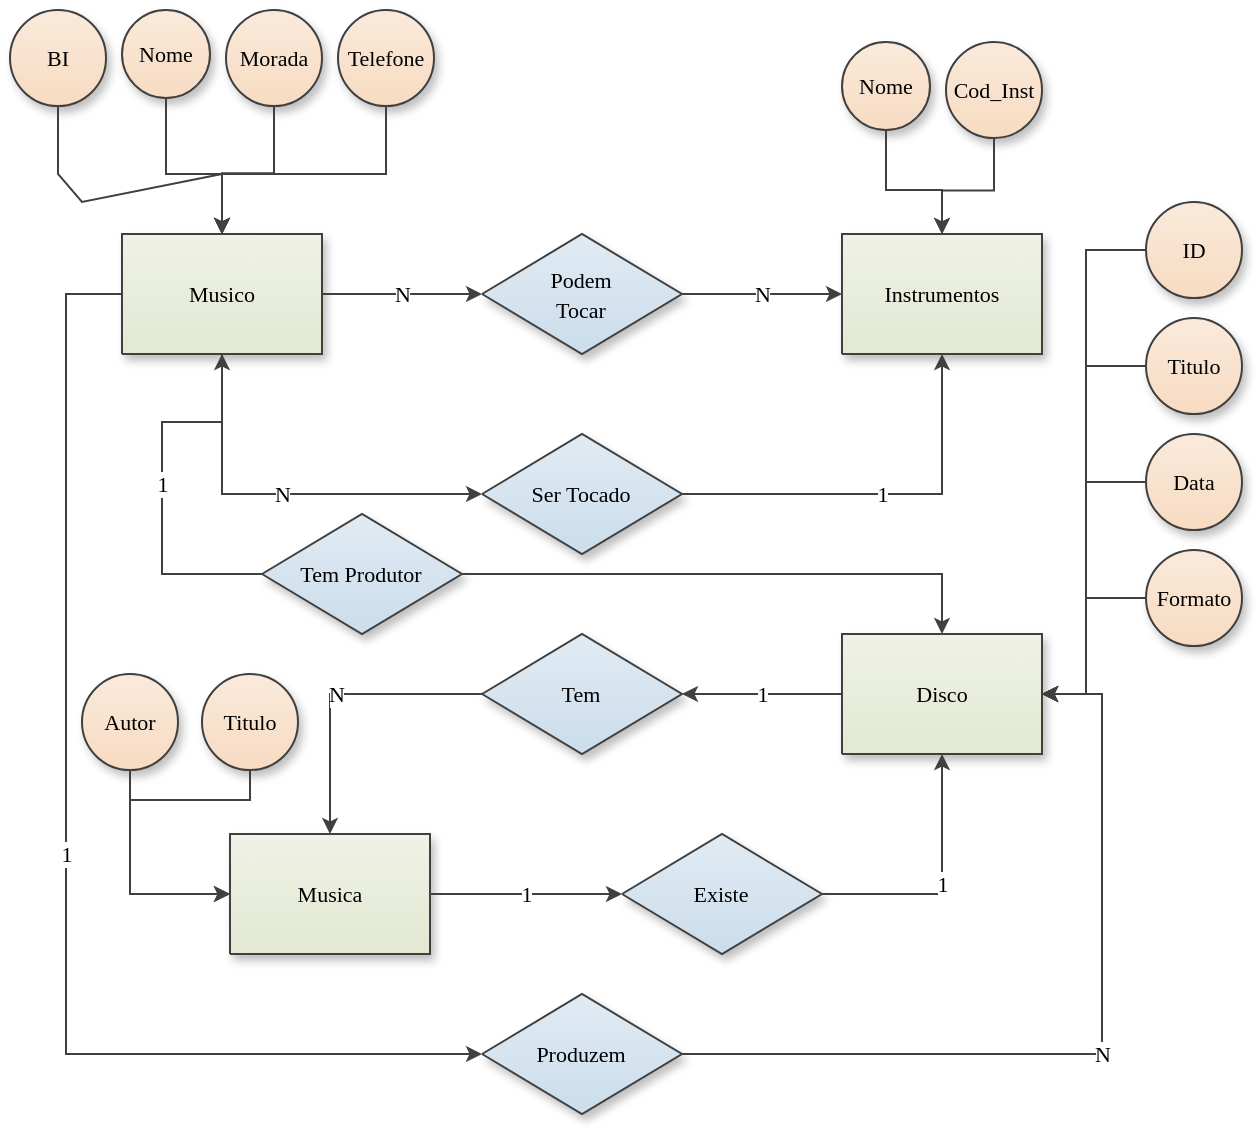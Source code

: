 <mxfile version="12.5.1" type="google" pages="7"><diagram name="Musicos" id="Página-1"><mxGraphModel dx="589" dy="762" grid="1" gridSize="10" guides="1" tooltips="1" connect="1" arrows="1" fold="1" page="1" pageScale="1" pageWidth="827" pageHeight="1169" math="0" shadow="0"><root><mxCell id="0"/><mxCell id="1" parent="0"/><mxCell id="3" value="&lt;font style=&quot;font-size:11px;font-family:Calibri;color:#000000;direction:ltr;letter-spacing:0px;line-height:120%;opacity:1&quot;&gt;Musico&lt;br/&gt;&lt;/font&gt;" style="verticalAlign=middle;align=center;vsdxID=1;fillColor=#e2e8d2;gradientColor=#eff2e6;gradientDirection=north;shape=stencil(nZBLDoAgDERP0z3SIyjew0SURgSD+Lu9kMZoXLhwN9O+tukAlrNpJg1SzDH4QW/URgNYgZTkjA4UkwJUgGXng+6DX1zLfmoymdXo17xh5zmRJ6Q42BWCfc2oJfdAr+Yv+AP9Cb7OJ3H/2JG1HNGz/84klThPVCc=);strokeColor=#404040;shadow=1;spacingTop=-1;spacingBottom=-1;spacingLeft=-1;spacingRight=-1;labelBackgroundColor=none;rounded=0;html=1;whiteSpace=wrap;" parent="1" vertex="1"><mxGeometry x="330" y="296" width="100" height="60" as="geometry"/></mxCell><mxCell id="4" value="&lt;font style=&quot;font-size:11px;font-family:Calibri;color:#000000;direction:ltr;letter-spacing:0px;line-height:120%;opacity:1&quot;&gt;Instrumentos&lt;br/&gt;&lt;/font&gt;" style="verticalAlign=middle;align=center;vsdxID=2;fillColor=#e2e8d2;gradientColor=#eff2e6;gradientDirection=north;shape=stencil(nZBLDoAgDERP0z3SIyjew0SURgSD+Lu9kMZoXLhwN9O+tukAlrNpJg1SzDH4QW/URgNYgZTkjA4UkwJUgGXng+6DX1zLfmoymdXo17xh5zmRJ6Q42BWCfc2oJfdAr+Yv+AP9Cb7OJ3H/2JG1HNGz/84klThPVCc=);strokeColor=#404040;shadow=1;spacingTop=-1;spacingBottom=-1;spacingLeft=-1;spacingRight=-1;labelBackgroundColor=none;rounded=0;html=1;whiteSpace=wrap;" parent="1" vertex="1"><mxGeometry x="690" y="296" width="100" height="60" as="geometry"/></mxCell><mxCell id="5" style="vsdxID=3;fillColor=#cbddeb;gradientColor=#e1ebf3;gradientDirection=north;shape=stencil(UzV2Ls5ILEhVNTIoLinKz04tz0wpyVA1dlE1MsrMy0gtyiwBslSNXVWNndPyi1LTi/JL81Ig/IJEkEoQKze/DGRCBUSfAUiHkUElhGcK4bpBVOZk5iGpNEVVikeloQHZpsK0YlWLz1QgA+HFtMycHEgIIcujBwlQCBKcxq4A);strokeColor=#404040;shadow=1;spacingTop=-1;spacingBottom=-1;spacingLeft=-1;spacingRight=-1;labelBackgroundColor=none;rounded=0;html=1;whiteSpace=wrap;" parent="1" vertex="1"><mxGeometry x="510" y="296" width="100" height="60" as="geometry"/></mxCell><mxCell id="6" value="&lt;font style=&quot;font-size:11px;font-family:Calibri;color:#000000;direction:ltr;letter-spacing:0px;line-height:120%;opacity:1&quot;&gt;Podem&lt;br/&gt;Tocar&lt;br/&gt;&lt;/font&gt;" style="text;vsdxID=3;fillColor=none;gradientColor=none;gradientDirection=north;strokeColor=none;shadow=1;spacingTop=-1;spacingBottom=-1;spacingLeft=-1;spacingRight=-1;labelBackgroundColor=none;rounded=0;html=1;whiteSpace=wrap;verticalAlign=middle;align=center;;html=1;" parent="5" vertex="1"><mxGeometry x="8.33" y="7.5" width="83.33" height="45" as="geometry"/></mxCell><mxCell id="7" value="&lt;font style=&quot;font-size:11px;font-family:Calibri;color:#000000;direction:ltr;letter-spacing:0px;line-height:120%;opacity:1&quot;&gt;Musica&lt;br/&gt;&lt;/font&gt;" style="verticalAlign=middle;align=center;vsdxID=6;fillColor=#e2e8d2;gradientColor=#eff2e6;gradientDirection=north;shape=stencil(nZBLDoAgDERP0z3SIyjew0SURgSD+Lu9kMZoXLhwN9O+tukAlrNpJg1SzDH4QW/URgNYgZTkjA4UkwJUgGXng+6DX1zLfmoymdXo17xh5zmRJ6Q42BWCfc2oJfdAr+Yv+AP9Cb7OJ3H/2JG1HNGz/84klThPVCc=);strokeColor=#404040;shadow=1;spacingTop=-1;spacingBottom=-1;spacingLeft=-1;spacingRight=-1;labelBackgroundColor=none;rounded=0;html=1;whiteSpace=wrap;" parent="1" vertex="1"><mxGeometry x="384" y="596" width="100" height="60" as="geometry"/></mxCell><mxCell id="8" value="&lt;font style=&quot;font-size:11px;font-family:Calibri;color:#000000;direction:ltr;letter-spacing:0px;line-height:120%;opacity:1&quot;&gt;Disco&lt;br/&gt;&lt;/font&gt;" style="verticalAlign=middle;align=center;vsdxID=7;fillColor=#e2e8d2;gradientColor=#eff2e6;gradientDirection=north;shape=stencil(nZBLDoAgDERP0z3SIyjew0SURgSD+Lu9kMZoXLhwN9O+tukAlrNpJg1SzDH4QW/URgNYgZTkjA4UkwJUgGXng+6DX1zLfmoymdXo17xh5zmRJ6Q42BWCfc2oJfdAr+Yv+AP9Cb7OJ3H/2JG1HNGz/84klThPVCc=);strokeColor=#404040;shadow=1;spacingTop=-1;spacingBottom=-1;spacingLeft=-1;spacingRight=-1;labelBackgroundColor=none;rounded=0;html=1;whiteSpace=wrap;" parent="1" vertex="1"><mxGeometry x="690" y="496" width="100" height="60" as="geometry"/></mxCell><mxCell id="9" style="vsdxID=8;fillColor=#cbddeb;gradientColor=#e1ebf3;gradientDirection=north;shape=stencil(UzV2Ls5ILEhVNTIoLinKz04tz0wpyVA1dlE1MsrMy0gtyiwBslSNXVWNndPyi1LTi/JL81Ig/IJEkEoQKze/DGRCBUSfAUiHkUElhGcK4bpBVOZk5iGpNEVVikeloQHZpsK0YlWLz1QgA+HFtMycHEgIIcujBwlQCBKcxq4A);strokeColor=#404040;shadow=1;spacingTop=-1;spacingBottom=-1;spacingLeft=-1;spacingRight=-1;labelBackgroundColor=none;rounded=0;html=1;whiteSpace=wrap;" parent="1" vertex="1"><mxGeometry x="510" y="396" width="100" height="60" as="geometry"/></mxCell><mxCell id="10" value="&lt;font style=&quot;font-size:11px;font-family:Calibri;color:#000000;direction:ltr;letter-spacing:0px;line-height:120%;opacity:1&quot;&gt;Ser Tocado&lt;br/&gt;&lt;/font&gt;" style="text;vsdxID=8;fillColor=none;gradientColor=none;gradientDirection=north;strokeColor=none;shadow=1;spacingTop=-1;spacingBottom=-1;spacingLeft=-1;spacingRight=-1;labelBackgroundColor=none;rounded=0;html=1;whiteSpace=wrap;verticalAlign=middle;align=center;;html=1;" parent="9" vertex="1"><mxGeometry x="8.33" y="7.5" width="83.33" height="45" as="geometry"/></mxCell><mxCell id="11" style="vsdxID=9;fillColor=#cbddeb;gradientColor=#e1ebf3;gradientDirection=north;shape=stencil(UzV2Ls5ILEhVNTIoLinKz04tz0wpyVA1dlE1MsrMy0gtyiwBslSNXVWNndPyi1LTi/JL81Ig/IJEkEoQKze/DGRCBUSfAUiHkUElhGcK4bpBVOZk5iGpNEVVikeloQHZpsK0YlWLz1QgA+HFtMycHEgIIcujBwlQCBKcxq4A);strokeColor=#404040;shadow=1;spacingTop=-1;spacingBottom=-1;spacingLeft=-1;spacingRight=-1;labelBackgroundColor=none;rounded=0;html=1;whiteSpace=wrap;" parent="1" vertex="1"><mxGeometry x="510" y="496" width="100" height="60" as="geometry"/></mxCell><mxCell id="12" value="&lt;font style=&quot;font-size:11px;font-family:Calibri;color:#000000;direction:ltr;letter-spacing:0px;line-height:120%;opacity:1&quot;&gt;Tem&lt;br/&gt;&lt;/font&gt;" style="text;vsdxID=9;fillColor=none;gradientColor=none;gradientDirection=north;strokeColor=none;shadow=1;spacingTop=-1;spacingBottom=-1;spacingLeft=-1;spacingRight=-1;labelBackgroundColor=none;rounded=0;html=1;whiteSpace=wrap;verticalAlign=middle;align=center;;html=1;" parent="11" vertex="1"><mxGeometry x="8.33" y="7.5" width="83.33" height="45" as="geometry"/></mxCell><mxCell id="13" style="vsdxID=13;fillColor=#cbddeb;gradientColor=#e1ebf3;gradientDirection=north;shape=stencil(UzV2Ls5ILEhVNTIoLinKz04tz0wpyVA1dlE1MsrMy0gtyiwBslSNXVWNndPyi1LTi/JL81Ig/IJEkEoQKze/DGRCBUSfAUiHkUElhGcK4bpBVOZk5iGpNEVVikeloQHZpsK0YlWLz1QgA+HFtMycHEgIIcujBwlQCBKcxq4A);strokeColor=#404040;shadow=1;spacingTop=-1;spacingBottom=-1;spacingLeft=-1;spacingRight=-1;labelBackgroundColor=none;rounded=0;html=1;whiteSpace=wrap;" parent="1" vertex="1"><mxGeometry x="580" y="596" width="100" height="60" as="geometry"/></mxCell><mxCell id="14" value="&lt;font style=&quot;font-size:11px;font-family:Calibri;color:#000000;direction:ltr;letter-spacing:0px;line-height:120%;opacity:1&quot;&gt;Existe&lt;br/&gt;&lt;/font&gt;" style="text;vsdxID=13;fillColor=none;gradientColor=none;gradientDirection=north;strokeColor=none;shadow=1;spacingTop=-1;spacingBottom=-1;spacingLeft=-1;spacingRight=-1;labelBackgroundColor=none;rounded=0;html=1;whiteSpace=wrap;verticalAlign=middle;align=center;;html=1;" parent="13" vertex="1"><mxGeometry x="8.33" y="7.5" width="83.33" height="45" as="geometry"/></mxCell><mxCell id="15" style="vsdxID=14;fillColor=#cbddeb;gradientColor=#e1ebf3;gradientDirection=north;shape=stencil(UzV2Ls5ILEhVNTIoLinKz04tz0wpyVA1dlE1MsrMy0gtyiwBslSNXVWNndPyi1LTi/JL81Ig/IJEkEoQKze/DGRCBUSfAUiHkUElhGcK4bpBVOZk5iGpNEVVikeloQHZpsK0YlWLz1QgA+HFtMycHEgIIcujBwlQCBKcxq4A);strokeColor=#404040;shadow=1;spacingTop=-1;spacingBottom=-1;spacingLeft=-1;spacingRight=-1;labelBackgroundColor=none;rounded=0;html=1;whiteSpace=wrap;" parent="1" vertex="1"><mxGeometry x="510" y="676" width="100" height="60" as="geometry"/></mxCell><mxCell id="16" value="&lt;font style=&quot;font-size:11px;font-family:Calibri;color:#000000;direction:ltr;letter-spacing:0px;line-height:120%;opacity:1&quot;&gt;Produzem&lt;br/&gt;&lt;/font&gt;" style="text;vsdxID=14;fillColor=none;gradientColor=none;gradientDirection=north;strokeColor=none;shadow=1;spacingTop=-1;spacingBottom=-1;spacingLeft=-1;spacingRight=-1;labelBackgroundColor=none;rounded=0;html=1;whiteSpace=wrap;verticalAlign=middle;align=center;;html=1;" parent="15" vertex="1"><mxGeometry x="8.33" y="7.5" width="83.33" height="45" as="geometry"/></mxCell><mxCell id="17" value="&lt;font style=&quot;font-size:11px;font-family:Calibri;color:#000000;direction:ltr;letter-spacing:0px;line-height:120%;opacity:1&quot;&gt;BI&lt;br/&gt;&lt;/font&gt;" style="verticalAlign=middle;align=center;vsdxID=18;fillColor=#f7dbc1;gradientColor=#faeadc;gradientDirection=north;shape=stencil(vVHLDsIgEPwajiQU4hfU+h8bu7RELM2CFv9eyMZYjCcP3mZ2Zh/ZEaaPM6wotIqJwgU3N6ZZmKPQ2i0zkksFCTMI09tAOFG4LSPzFaqzomu41wmZ+1Tt0OrB7MD0xE6gc5EoN5qi1vsa1Kmvo1SWkF2UFBIkF5ZmqweaUJY10nqYGiluiOuu3P182P/OKuD9Zuu855T2+mcspcSRmuEJ);strokeColor=#404040;shadow=1;spacingTop=-1;spacingBottom=-1;spacingLeft=-1;spacingRight=-1;labelBackgroundColor=none;rounded=0;html=1;whiteSpace=wrap;" parent="1" vertex="1"><mxGeometry x="274" y="184" width="48" height="48" as="geometry"/></mxCell><mxCell id="18" value="&lt;font style=&quot;font-size:11px;font-family:Calibri;color:#000000;direction:ltr;letter-spacing:0px;line-height:120%;opacity:1&quot;&gt;Nome&lt;br/&gt;&lt;/font&gt;" style="verticalAlign=middle;align=center;vsdxID=19;fillColor=#f7dbc1;gradientColor=#faeadc;gradientDirection=north;shape=stencil(vVHLDsIgEPwajiQU4hfU+h8bu7RELM2CFv9eyMZYjCcP3mZ2Zh/ZEaaPM6wotIqJwgU3N6ZZmKPQ2i0zkksFCTMI09tAOFG4LSPzFaqzomu41wmZ+1Tt0OrB7MD0xE6gc5EoN5qi1vsa1Kmvo1SWkF2UFBIkF5ZmqweaUJY10nqYGiluiOuu3P182P/OKuD9Zuu855T2+mcspcSRmuEJ);strokeColor=#404040;shadow=1;spacingTop=-1;spacingBottom=-1;spacingLeft=-1;spacingRight=-1;labelBackgroundColor=none;rounded=0;html=1;whiteSpace=wrap;" parent="1" vertex="1"><mxGeometry x="330" y="184" width="44" height="44" as="geometry"/></mxCell><mxCell id="19" value="&lt;font style=&quot;font-size:11px;font-family:Calibri;color:#000000;direction:ltr;letter-spacing:0px;line-height:120%;opacity:1&quot;&gt;Morada&lt;br/&gt;&lt;/font&gt;" style="verticalAlign=middle;align=center;vsdxID=20;fillColor=#f7dbc1;gradientColor=#faeadc;gradientDirection=north;shape=stencil(vVHLDsIgEPwajiQU4hfU+h8bu7RELM2CFv9eyMZYjCcP3mZ2Zh/ZEaaPM6wotIqJwgU3N6ZZmKPQ2i0zkksFCTMI09tAOFG4LSPzFaqzomu41wmZ+1Tt0OrB7MD0xE6gc5EoN5qi1vsa1Kmvo1SWkF2UFBIkF5ZmqweaUJY10nqYGiluiOuu3P182P/OKuD9Zuu855T2+mcspcSRmuEJ);strokeColor=#404040;shadow=1;spacingTop=-1;spacingBottom=-1;spacingLeft=-1;spacingRight=-1;labelBackgroundColor=none;rounded=0;html=1;whiteSpace=wrap;" parent="1" vertex="1"><mxGeometry x="382" y="184" width="48" height="48" as="geometry"/></mxCell><mxCell id="20" value="&lt;font style=&quot;font-size:11px;font-family:Calibri;color:#000000;direction:ltr;letter-spacing:0px;line-height:120%;opacity:1&quot;&gt;Telefone&lt;br/&gt;&lt;/font&gt;" style="verticalAlign=middle;align=center;vsdxID=21;fillColor=#f7dbc1;gradientColor=#faeadc;gradientDirection=north;shape=stencil(vVHLDsIgEPwajiQU4hfU+h8bu7RELM2CFv9eyMZYjCcP3mZ2Zh/ZEaaPM6wotIqJwgU3N6ZZmKPQ2i0zkksFCTMI09tAOFG4LSPzFaqzomu41wmZ+1Tt0OrB7MD0xE6gc5EoN5qi1vsa1Kmvo1SWkF2UFBIkF5ZmqweaUJY10nqYGiluiOuu3P182P/OKuD9Zuu855T2+mcspcSRmuEJ);strokeColor=#404040;shadow=1;spacingTop=-1;spacingBottom=-1;spacingLeft=-1;spacingRight=-1;labelBackgroundColor=none;rounded=0;html=1;whiteSpace=wrap;" parent="1" vertex="1"><mxGeometry x="438" y="184" width="48" height="48" as="geometry"/></mxCell><mxCell id="21" value="&lt;font style=&quot;font-size:11px;font-family:Calibri;color:#000000;direction:ltr;letter-spacing:0px;line-height:120%;opacity:1&quot;&gt;Nome&lt;br/&gt;&lt;/font&gt;" style="verticalAlign=middle;align=center;vsdxID=22;fillColor=#f7dbc1;gradientColor=#faeadc;gradientDirection=north;shape=stencil(vVHLDsIgEPwajiQU4hfU+h8bu7RELM2CFv9eyMZYjCcP3mZ2Zh/ZEaaPM6wotIqJwgU3N6ZZmKPQ2i0zkksFCTMI09tAOFG4LSPzFaqzomu41wmZ+1Tt0OrB7MD0xE6gc5EoN5qi1vsa1Kmvo1SWkF2UFBIkF5ZmqweaUJY10nqYGiluiOuu3P182P/OKuD9Zuu855T2+mcspcSRmuEJ);strokeColor=#404040;shadow=1;spacingTop=-1;spacingBottom=-1;spacingLeft=-1;spacingRight=-1;labelBackgroundColor=none;rounded=0;html=1;whiteSpace=wrap;" parent="1" vertex="1"><mxGeometry x="690" y="200" width="44" height="44" as="geometry"/></mxCell><mxCell id="22" value="&lt;font style=&quot;font-size:11px;font-family:Calibri;color:#000000;direction:ltr;letter-spacing:0px;line-height:120%;opacity:1&quot;&gt;Cod_Inst&lt;br/&gt;&lt;/font&gt;" style="verticalAlign=middle;align=center;vsdxID=23;fillColor=#f7dbc1;gradientColor=#faeadc;gradientDirection=north;shape=stencil(vVHLDsIgEPwajiQU4hfU+h8bu7RELM2CFv9eyMZYjCcP3mZ2Zh/ZEaaPM6wotIqJwgU3N6ZZmKPQ2i0zkksFCTMI09tAOFG4LSPzFaqzomu41wmZ+1Tt0OrB7MD0xE6gc5EoN5qi1vsa1Kmvo1SWkF2UFBIkF5ZmqweaUJY10nqYGiluiOuu3P182P/OKuD9Zuu855T2+mcspcSRmuEJ);strokeColor=#404040;shadow=1;spacingTop=-1;spacingBottom=-1;spacingLeft=-1;spacingRight=-1;labelBackgroundColor=none;rounded=0;html=1;whiteSpace=wrap;" parent="1" vertex="1"><mxGeometry x="742" y="200" width="48" height="48" as="geometry"/></mxCell><mxCell id="23" style="vsdxID=32;fillColor=#cbddeb;gradientColor=#e1ebf3;gradientDirection=north;shape=stencil(UzV2Ls5ILEhVNTIoLinKz04tz0wpyVA1dlE1MsrMy0gtyiwBslSNXVWNndPyi1LTi/JL81Ig/IJEkEoQKze/DGRCBUSfAUiHkUElhGcK4bpBVOZk5iGpNEVVikeloQHZpsK0YlWLz1QgA+HFtMycHEgIIcujBwlQCBKcxq4A);strokeColor=#404040;shadow=1;spacingTop=-1;spacingBottom=-1;spacingLeft=-1;spacingRight=-1;labelBackgroundColor=none;rounded=0;html=1;whiteSpace=wrap;" parent="1" vertex="1"><mxGeometry x="400" y="436" width="100" height="60" as="geometry"/></mxCell><mxCell id="24" value="&lt;font style=&quot;font-size:11px;font-family:Calibri;color:#000000;direction:ltr;letter-spacing:0px;line-height:120%;opacity:1&quot;&gt;Tem Produtor&lt;br/&gt;&lt;/font&gt;" style="text;vsdxID=32;fillColor=none;gradientColor=none;gradientDirection=north;strokeColor=none;shadow=1;spacingTop=-1;spacingBottom=-1;spacingLeft=-1;spacingRight=-1;labelBackgroundColor=none;rounded=0;html=1;whiteSpace=wrap;verticalAlign=middle;align=center;;html=1;" parent="23" vertex="1"><mxGeometry x="8.33" y="7.5" width="83.33" height="45" as="geometry"/></mxCell><mxCell id="25" value="&lt;font style=&quot;font-size:11px;font-family:Calibri;color:#000000;direction:ltr;letter-spacing:0px;line-height:120%;opacity:1&quot;&gt;Titulo&lt;br/&gt;&lt;/font&gt;" style="verticalAlign=middle;align=center;vsdxID=35;fillColor=#f7dbc1;gradientColor=#faeadc;gradientDirection=north;shape=stencil(vVHLDsIgEPwajiQU4hfU+h8bu7RELM2CFv9eyMZYjCcP3mZ2Zh/ZEaaPM6wotIqJwgU3N6ZZmKPQ2i0zkksFCTMI09tAOFG4LSPzFaqzomu41wmZ+1Tt0OrB7MD0xE6gc5EoN5qi1vsa1Kmvo1SWkF2UFBIkF5ZmqweaUJY10nqYGiluiOuu3P182P/OKuD9Zuu855T2+mcspcSRmuEJ);strokeColor=#404040;shadow=1;spacingTop=-1;spacingBottom=-1;spacingLeft=-1;spacingRight=-1;labelBackgroundColor=none;rounded=0;html=1;whiteSpace=wrap;" parent="1" vertex="1"><mxGeometry x="370" y="516" width="48" height="48" as="geometry"/></mxCell><mxCell id="26" value="&lt;font style=&quot;font-size:11px;font-family:Calibri;color:#000000;direction:ltr;letter-spacing:0px;line-height:120%;opacity:1&quot;&gt;Autor&lt;br/&gt;&lt;/font&gt;" style="verticalAlign=middle;align=center;vsdxID=36;fillColor=#f7dbc1;gradientColor=#faeadc;gradientDirection=north;shape=stencil(vVHLDsIgEPwajiQU4hfU+h8bu7RELM2CFv9eyMZYjCcP3mZ2Zh/ZEaaPM6wotIqJwgU3N6ZZmKPQ2i0zkksFCTMI09tAOFG4LSPzFaqzomu41wmZ+1Tt0OrB7MD0xE6gc5EoN5qi1vsa1Kmvo1SWkF2UFBIkF5ZmqweaUJY10nqYGiluiOuu3P182P/OKuD9Zuu855T2+mcspcSRmuEJ);strokeColor=#404040;shadow=1;spacingTop=-1;spacingBottom=-1;spacingLeft=-1;spacingRight=-1;labelBackgroundColor=none;rounded=0;html=1;whiteSpace=wrap;" parent="1" vertex="1"><mxGeometry x="310" y="516" width="48" height="48" as="geometry"/></mxCell><mxCell id="27" value="&lt;font style=&quot;font-size:11px;font-family:Calibri;color:#000000;direction:ltr;letter-spacing:0px;line-height:120%;opacity:1&quot;&gt;Titulo&lt;br/&gt;&lt;/font&gt;" style="verticalAlign=middle;align=center;vsdxID=39;fillColor=#f7dbc1;gradientColor=#faeadc;gradientDirection=north;shape=stencil(vVHLDsIgEPwajiQU4hfU+h8bu7RELM2CFv9eyMZYjCcP3mZ2Zh/ZEaaPM6wotIqJwgU3N6ZZmKPQ2i0zkksFCTMI09tAOFG4LSPzFaqzomu41wmZ+1Tt0OrB7MD0xE6gc5EoN5qi1vsa1Kmvo1SWkF2UFBIkF5ZmqweaUJY10nqYGiluiOuu3P182P/OKuD9Zuu855T2+mcspcSRmuEJ);strokeColor=#404040;shadow=1;spacingTop=-1;spacingBottom=-1;spacingLeft=-1;spacingRight=-1;labelBackgroundColor=none;rounded=0;html=1;whiteSpace=wrap;" parent="1" vertex="1"><mxGeometry x="842" y="338" width="48" height="48" as="geometry"/></mxCell><mxCell id="28" value="&lt;font style=&quot;font-size:11px;font-family:Calibri;color:#000000;direction:ltr;letter-spacing:0px;line-height:120%;opacity:1&quot;&gt;Data&lt;br/&gt;&lt;/font&gt;" style="verticalAlign=middle;align=center;vsdxID=40;fillColor=#f7dbc1;gradientColor=#faeadc;gradientDirection=north;shape=stencil(vVHLDsIgEPwajiQU4hfU+h8bu7RELM2CFv9eyMZYjCcP3mZ2Zh/ZEaaPM6wotIqJwgU3N6ZZmKPQ2i0zkksFCTMI09tAOFG4LSPzFaqzomu41wmZ+1Tt0OrB7MD0xE6gc5EoN5qi1vsa1Kmvo1SWkF2UFBIkF5ZmqweaUJY10nqYGiluiOuu3P182P/OKuD9Zuu855T2+mcspcSRmuEJ);strokeColor=#404040;shadow=1;spacingTop=-1;spacingBottom=-1;spacingLeft=-1;spacingRight=-1;labelBackgroundColor=none;rounded=0;html=1;whiteSpace=wrap;" parent="1" vertex="1"><mxGeometry x="842" y="396" width="48" height="48" as="geometry"/></mxCell><mxCell id="29" value="&lt;font style=&quot;font-size:11px;font-family:Calibri;color:#000000;direction:ltr;letter-spacing:0px;line-height:120%;opacity:1&quot;&gt;Formato&lt;br/&gt;&lt;/font&gt;" style="verticalAlign=middle;align=center;vsdxID=41;fillColor=#f7dbc1;gradientColor=#faeadc;gradientDirection=north;shape=stencil(vVHLDsIgEPwajiQU4hfU+h8bu7RELM2CFv9eyMZYjCcP3mZ2Zh/ZEaaPM6wotIqJwgU3N6ZZmKPQ2i0zkksFCTMI09tAOFG4LSPzFaqzomu41wmZ+1Tt0OrB7MD0xE6gc5EoN5qi1vsa1Kmvo1SWkF2UFBIkF5ZmqweaUJY10nqYGiluiOuu3P182P/OKuD9Zuu855T2+mcspcSRmuEJ);strokeColor=#404040;shadow=1;spacingTop=-1;spacingBottom=-1;spacingLeft=-1;spacingRight=-1;labelBackgroundColor=none;rounded=0;html=1;whiteSpace=wrap;" parent="1" vertex="1"><mxGeometry x="842" y="454" width="48" height="48" as="geometry"/></mxCell><mxCell id="30" value="&lt;font style=&quot;font-size:11px;font-family:Calibri;color:#000000;direction:ltr;letter-spacing:0px;line-height:120%;opacity:1&quot;&gt;ID&lt;br/&gt;&lt;/font&gt;" style="verticalAlign=middle;align=center;vsdxID=42;fillColor=#f7dbc1;gradientColor=#faeadc;gradientDirection=north;shape=stencil(vVHLDsIgEPwajiQU4hfU+h8bu7RELM2CFv9eyMZYjCcP3mZ2Zh/ZEaaPM6wotIqJwgU3N6ZZmKPQ2i0zkksFCTMI09tAOFG4LSPzFaqzomu41wmZ+1Tt0OrB7MD0xE6gc5EoN5qi1vsa1Kmvo1SWkF2UFBIkF5ZmqweaUJY10nqYGiluiOuu3P182P/OKuD9Zuu855T2+mcspcSRmuEJ);strokeColor=#404040;shadow=1;spacingTop=-1;spacingBottom=-1;spacingLeft=-1;spacingRight=-1;labelBackgroundColor=none;rounded=0;html=1;whiteSpace=wrap;" parent="1" vertex="1"><mxGeometry x="842" y="280" width="48" height="48" as="geometry"/></mxCell><mxCell id="2" value="Conexão" parent="0"/><mxCell id="31" value="&lt;font style=&quot;font-size:11px;font-family:Calibri;color:#000000;direction:ltr;letter-spacing:0px;line-height:120%;opacity:1&quot;&gt;1&lt;br/&gt;&lt;/font&gt;" style="vsdxID=16;edgeStyle=none;startArrow=none;endArrow=classic;startSize=5;endSize=5;strokeColor=#404040;spacingTop=0;spacingBottom=0;spacingLeft=0;spacingRight=0;verticalAlign=middle;html=1;labelBackgroundColor=#ffffff;rounded=0;align=center;exitX=0;exitY=0.5;exitDx=0;exitDy=0;exitPerimeter=0;entryX=0;entryY=0.5;entryDx=0;entryDy=0;entryPerimeter=0;" parent="2" source="3" target="15" edge="1"><mxGeometry relative="1" as="geometry"><mxPoint as="offset"/><Array as="points"><mxPoint x="302" y="326"/><mxPoint x="302" y="706"/></Array></mxGeometry></mxCell><mxCell id="32" value="&lt;font style=&quot;font-size:11px;font-family:Calibri;color:#000000;direction:ltr;letter-spacing:0px;line-height:120%;opacity:1&quot;&gt;1&lt;br/&gt;&lt;/font&gt;" style="vsdxID=15;edgeStyle=none;startArrow=none;endArrow=classic;startSize=5;endSize=5;strokeColor=#404040;spacingTop=0;spacingBottom=0;spacingLeft=0;spacingRight=0;verticalAlign=middle;html=1;labelBackgroundColor=#ffffff;rounded=0;align=center;exitX=1;exitY=0.5;exitDx=0;exitDy=0;exitPerimeter=0;entryX=0.5;entryY=1;entryDx=0;entryDy=0;entryPerimeter=0;" parent="2" source="13" target="8" edge="1"><mxGeometry relative="1" as="geometry"><mxPoint as="offset"/><Array as="points"><mxPoint x="740" y="626"/></Array></mxGeometry></mxCell><mxCell id="33" value="&lt;font style=&quot;font-size:11px;font-family:Calibri;color:#000000;direction:ltr;letter-spacing:0px;line-height:120%;opacity:1&quot;&gt;1&lt;br/&gt;&lt;/font&gt;" style="vsdxID=12;edgeStyle=none;startArrow=none;endArrow=classic;startSize=5;endSize=5;strokeColor=#404040;spacingTop=0;spacingBottom=0;spacingLeft=0;spacingRight=0;verticalAlign=middle;html=1;labelBackgroundColor=#ffffff;rounded=0;align=center;exitX=1;exitY=0.5;exitDx=0;exitDy=0;exitPerimeter=0;entryX=0;entryY=0.5;entryDx=0;entryDy=0;entryPerimeter=0;" parent="2" source="7" target="13" edge="1"><mxGeometry relative="1" as="geometry"><mxPoint as="offset"/><Array as="points"/></mxGeometry></mxCell><mxCell id="34" value="&lt;font style=&quot;font-size:11px;font-family:Calibri;color:#000000;direction:ltr;letter-spacing:0px;line-height:120%;opacity:1&quot;&gt;N&lt;br/&gt;&lt;/font&gt;" style="vsdxID=4;edgeStyle=none;startArrow=none;endArrow=classic;startSize=5;endSize=5;strokeColor=#404040;spacingTop=0;spacingBottom=0;spacingLeft=0;spacingRight=0;verticalAlign=middle;html=1;labelBackgroundColor=#ffffff;rounded=0;align=center;exitX=1;exitY=0.5;exitDx=0;exitDy=0;exitPerimeter=0;entryX=0;entryY=0.5;entryDx=0;entryDy=0;entryPerimeter=0;" parent="2" source="3" target="5" edge="1"><mxGeometry relative="1" as="geometry"><mxPoint as="offset"/><Array as="points"/></mxGeometry></mxCell><mxCell id="35" value="&lt;font style=&quot;font-size:11px;font-family:Calibri;color:#000000;direction:ltr;letter-spacing:0px;line-height:120%;opacity:1&quot;&gt;N&lt;br/&gt;&lt;/font&gt;" style="vsdxID=5;edgeStyle=none;startArrow=none;endArrow=classic;startSize=5;endSize=5;strokeColor=#404040;spacingTop=0;spacingBottom=0;spacingLeft=0;spacingRight=0;verticalAlign=middle;html=1;labelBackgroundColor=#ffffff;rounded=0;align=center;exitX=1;exitY=0.5;exitDx=0;exitDy=0;exitPerimeter=0;entryX=0;entryY=0.5;entryDx=0;entryDy=0;entryPerimeter=0;" parent="2" source="5" target="4" edge="1"><mxGeometry relative="1" as="geometry"><mxPoint as="offset"/><Array as="points"/></mxGeometry></mxCell><mxCell id="36" value="&lt;font style=&quot;font-size:11px;font-family:Calibri;color:#000000;direction:ltr;letter-spacing:0px;line-height:120%;opacity:1&quot;&gt;1&lt;br/&gt;&lt;/font&gt;" style="vsdxID=10;edgeStyle=none;startArrow=none;endArrow=classic;startSize=5;endSize=5;strokeColor=#404040;spacingTop=0;spacingBottom=0;spacingLeft=0;spacingRight=0;verticalAlign=middle;html=1;labelBackgroundColor=#ffffff;rounded=0;align=center;exitX=0;exitY=0.5;exitDx=0;exitDy=0;exitPerimeter=0;entryX=1;entryY=0.5;entryDx=0;entryDy=0;entryPerimeter=0;" parent="2" source="8" target="11" edge="1"><mxGeometry relative="1" as="geometry"><mxPoint as="offset"/><Array as="points"/></mxGeometry></mxCell><mxCell id="37" value="&lt;font style=&quot;font-size:11px;font-family:Calibri;color:#000000;direction:ltr;letter-spacing:0px;line-height:120%;opacity:1&quot;&gt;N&lt;br/&gt;&lt;/font&gt;" style="vsdxID=11;edgeStyle=none;startArrow=none;endArrow=classic;startSize=5;endSize=5;strokeColor=#404040;spacingTop=0;spacingBottom=0;spacingLeft=0;spacingRight=0;verticalAlign=middle;html=1;labelBackgroundColor=#ffffff;rounded=0;align=center;exitX=0;exitY=0.5;exitDx=0;exitDy=0;exitPerimeter=0;entryX=0.5;entryY=0;entryDx=0;entryDy=0;entryPerimeter=0;" parent="2" source="11" target="7" edge="1"><mxGeometry relative="1" as="geometry"><mxPoint as="offset"/><Array as="points"><mxPoint x="434" y="526"/></Array></mxGeometry></mxCell><mxCell id="38" style="vsdxID=46;edgeStyle=none;startArrow=none;endArrow=classic;startSize=5;endSize=5;strokeColor=#404040;spacingTop=0;spacingBottom=0;spacingLeft=0;spacingRight=0;verticalAlign=middle;html=1;labelBackgroundColor=#ffffff;rounded=0;exitX=0;exitY=0.5;exitDx=0;exitDy=0;exitPerimeter=0;entryX=1;entryY=0.5;entryDx=0;entryDy=0;entryPerimeter=0;" parent="2" source="29" target="8" edge="1"><mxGeometry relative="1" as="geometry"><mxPoint as="offset"/><Array as="points"><mxPoint x="812" y="478"/><mxPoint x="812" y="526"/></Array></mxGeometry></mxCell><mxCell id="39" style="vsdxID=45;edgeStyle=none;startArrow=none;endArrow=classic;startSize=5;endSize=5;strokeColor=#404040;spacingTop=0;spacingBottom=0;spacingLeft=0;spacingRight=0;verticalAlign=middle;html=1;labelBackgroundColor=#ffffff;rounded=0;exitX=0;exitY=0.5;exitDx=0;exitDy=0;exitPerimeter=0;entryX=1;entryY=0.5;entryDx=0;entryDy=0;entryPerimeter=0;" parent="2" source="28" target="8" edge="1"><mxGeometry relative="1" as="geometry"><mxPoint as="offset"/><Array as="points"><mxPoint x="812" y="420"/><mxPoint x="812" y="526"/></Array></mxGeometry></mxCell><mxCell id="40" style="vsdxID=44;edgeStyle=none;startArrow=none;endArrow=classic;startSize=5;endSize=5;strokeColor=#404040;spacingTop=0;spacingBottom=0;spacingLeft=0;spacingRight=0;verticalAlign=middle;html=1;labelBackgroundColor=#ffffff;rounded=0;exitX=0;exitY=0.5;exitDx=0;exitDy=0;exitPerimeter=0;entryX=1;entryY=0.5;entryDx=0;entryDy=0;entryPerimeter=0;" parent="2" source="27" target="8" edge="1"><mxGeometry relative="1" as="geometry"><mxPoint as="offset"/><Array as="points"><mxPoint x="812" y="362"/><mxPoint x="812" y="526"/></Array></mxGeometry></mxCell><mxCell id="41" style="vsdxID=43;edgeStyle=none;startArrow=none;endArrow=classic;startSize=5;endSize=5;strokeColor=#404040;spacingTop=0;spacingBottom=0;spacingLeft=0;spacingRight=0;verticalAlign=middle;html=1;labelBackgroundColor=#ffffff;rounded=0;exitX=0;exitY=0.5;exitDx=0;exitDy=0;exitPerimeter=0;entryX=1;entryY=0.5;entryDx=0;entryDy=0;entryPerimeter=0;" parent="2" source="30" target="8" edge="1"><mxGeometry relative="1" as="geometry"><mxPoint as="offset"/><Array as="points"><mxPoint x="812" y="304"/><mxPoint x="812" y="526"/></Array></mxGeometry></mxCell><mxCell id="42" style="vsdxID=38;edgeStyle=none;startArrow=none;endArrow=classic;startSize=5;endSize=5;strokeColor=#404040;spacingTop=0;spacingBottom=0;spacingLeft=0;spacingRight=0;verticalAlign=middle;html=1;labelBackgroundColor=#ffffff;rounded=0;exitX=0.5;exitY=1;exitDx=0;exitDy=0;exitPerimeter=0;entryX=0;entryY=0.5;entryDx=0;entryDy=0;entryPerimeter=0;" parent="2" source="25" target="7" edge="1"><mxGeometry relative="1" as="geometry"><mxPoint x="-5" as="offset"/><Array as="points"><mxPoint x="394" y="579"/><mxPoint x="334" y="579"/><mxPoint x="334" y="626"/></Array></mxGeometry></mxCell><mxCell id="43" style="vsdxID=37;edgeStyle=none;startArrow=none;endArrow=classic;startSize=5;endSize=5;strokeColor=#404040;spacingTop=0;spacingBottom=0;spacingLeft=0;spacingRight=0;verticalAlign=middle;html=1;labelBackgroundColor=#ffffff;rounded=0;exitX=0.5;exitY=1;exitDx=0;exitDy=0;exitPerimeter=0;entryX=0;entryY=0.5;entryDx=0;entryDy=0;entryPerimeter=0;" parent="2" source="26" target="7" edge="1"><mxGeometry relative="1" as="geometry"><mxPoint as="offset"/><Array as="points"><mxPoint x="334" y="626"/></Array></mxGeometry></mxCell><mxCell id="44" value="&lt;font style=&quot;font-size:11px;font-family:Calibri;color:#000000;direction:ltr;letter-spacing:0px;line-height:120%;opacity:1&quot;&gt;1&lt;br/&gt;&lt;/font&gt;" style="vsdxID=34;edgeStyle=none;startArrow=none;endArrow=classic;startSize=5;endSize=5;strokeColor=#404040;spacingTop=0;spacingBottom=0;spacingLeft=0;spacingRight=0;verticalAlign=middle;html=1;labelBackgroundColor=#ffffff;rounded=0;align=center;exitX=0;exitY=0.5;exitDx=0;exitDy=0;exitPerimeter=0;entryX=0.5;entryY=1;entryDx=0;entryDy=0;entryPerimeter=0;" parent="2" source="23" target="3" edge="1"><mxGeometry relative="1" as="geometry"><mxPoint as="offset"/><Array as="points"><mxPoint x="350" y="466"/><mxPoint x="350" y="390"/><mxPoint x="380" y="390"/></Array></mxGeometry></mxCell><mxCell id="45" style="vsdxID=33;edgeStyle=none;startArrow=none;endArrow=classic;startSize=5;endSize=5;strokeColor=#404040;spacingTop=0;spacingBottom=0;spacingLeft=0;spacingRight=0;verticalAlign=middle;html=1;labelBackgroundColor=#ffffff;rounded=0;exitX=1;exitY=0.5;exitDx=0;exitDy=0;exitPerimeter=0;entryX=0.5;entryY=0;entryDx=0;entryDy=0;entryPerimeter=0;" parent="2" source="23" target="8" edge="1"><mxGeometry relative="1" as="geometry"><mxPoint as="offset"/><Array as="points"><mxPoint x="740" y="466"/></Array></mxGeometry></mxCell><mxCell id="46" value="&lt;font style=&quot;font-size:11px;font-family:Calibri;color:#000000;direction:ltr;letter-spacing:0px;line-height:120%;opacity:1&quot;&gt;1&lt;br/&gt;&lt;/font&gt;" style="vsdxID=31;edgeStyle=none;startArrow=none;endArrow=classic;startSize=5;endSize=5;strokeColor=#404040;spacingTop=0;spacingBottom=0;spacingLeft=0;spacingRight=0;verticalAlign=middle;html=1;labelBackgroundColor=#ffffff;rounded=0;align=center;exitX=1;exitY=0.5;exitDx=0;exitDy=0;exitPerimeter=0;entryX=0.5;entryY=1;entryDx=0;entryDy=0;entryPerimeter=0;" parent="2" source="9" target="4" edge="1"><mxGeometry relative="1" as="geometry"><mxPoint as="offset"/><Array as="points"><mxPoint x="740" y="426"/></Array></mxGeometry></mxCell><mxCell id="47" value="&lt;font style=&quot;font-size:11px;font-family:Calibri;color:#000000;direction:ltr;letter-spacing:0px;line-height:120%;opacity:1&quot;&gt;N&lt;br/&gt;&lt;/font&gt;" style="vsdxID=30;edgeStyle=none;startArrow=none;endArrow=classic;startSize=5;endSize=5;strokeColor=#404040;spacingTop=0;spacingBottom=0;spacingLeft=0;spacingRight=0;verticalAlign=middle;html=1;labelBackgroundColor=#ffffff;rounded=0;align=center;exitX=0.5;exitY=1;exitDx=0;exitDy=0;exitPerimeter=0;entryX=0;entryY=0.5;entryDx=0;entryDy=0;entryPerimeter=0;" parent="2" source="3" target="9" edge="1"><mxGeometry relative="1" as="geometry"><mxPoint as="offset"/><Array as="points"><mxPoint x="380" y="426"/></Array></mxGeometry></mxCell><mxCell id="48" style="vsdxID=29;edgeStyle=none;startArrow=none;endArrow=classic;startSize=5;endSize=5;strokeColor=#404040;spacingTop=0;spacingBottom=0;spacingLeft=0;spacingRight=0;verticalAlign=middle;html=1;labelBackgroundColor=#ffffff;rounded=0;exitX=0.5;exitY=1;exitDx=0;exitDy=0;exitPerimeter=0;entryX=0.5;entryY=0;entryDx=0;entryDy=0;entryPerimeter=0;" parent="2" source="22" target="4" edge="1"><mxGeometry relative="1" as="geometry"><mxPoint as="offset"/><Array as="points"><mxPoint x="766" y="274.3"/><mxPoint x="740" y="274.3"/></Array></mxGeometry></mxCell><mxCell id="49" style="vsdxID=28;edgeStyle=none;startArrow=none;endArrow=classic;startSize=5;endSize=5;strokeColor=#404040;spacingTop=0;spacingBottom=0;spacingLeft=0;spacingRight=0;verticalAlign=middle;html=1;labelBackgroundColor=#ffffff;rounded=0;exitX=0.5;exitY=1;exitDx=0;exitDy=0;exitPerimeter=0;entryX=0.5;entryY=0;entryDx=0;entryDy=0;entryPerimeter=0;" parent="2" source="21" target="4" edge="1"><mxGeometry relative="1" as="geometry"><mxPoint as="offset"/><Array as="points"><mxPoint x="712" y="274"/><mxPoint x="740" y="274"/></Array></mxGeometry></mxCell><mxCell id="50" style="vsdxID=27;edgeStyle=none;startArrow=none;endArrow=classic;startSize=5;endSize=5;strokeColor=#404040;spacingTop=0;spacingBottom=0;spacingLeft=0;spacingRight=0;verticalAlign=middle;html=1;labelBackgroundColor=#ffffff;rounded=0;exitX=0.5;exitY=1;exitDx=0;exitDy=0;exitPerimeter=0;entryX=0.5;entryY=0;entryDx=0;entryDy=0;entryPerimeter=0;" parent="2" source="20" target="3" edge="1"><mxGeometry relative="1" as="geometry"><mxPoint as="offset"/><Array as="points"><mxPoint x="462" y="266"/><mxPoint x="380" y="266"/></Array></mxGeometry></mxCell><mxCell id="51" style="vsdxID=26;edgeStyle=none;startArrow=none;endArrow=classic;startSize=5;endSize=5;strokeColor=#404040;spacingTop=0;spacingBottom=0;spacingLeft=0;spacingRight=0;verticalAlign=middle;html=1;labelBackgroundColor=#ffffff;rounded=0;exitX=0.5;exitY=1;exitDx=0;exitDy=0;exitPerimeter=0;entryX=0.5;entryY=0;entryDx=0;entryDy=0;entryPerimeter=0;" parent="2" source="19" target="3" edge="1"><mxGeometry relative="1" as="geometry"><mxPoint as="offset"/><Array as="points"><mxPoint x="406" y="265.6"/><mxPoint x="380" y="265.6"/></Array></mxGeometry></mxCell><mxCell id="52" style="vsdxID=25;edgeStyle=none;startArrow=none;endArrow=classic;startSize=5;endSize=5;strokeColor=#404040;spacingTop=0;spacingBottom=0;spacingLeft=0;spacingRight=0;verticalAlign=middle;html=1;labelBackgroundColor=#ffffff;rounded=0;exitX=0.5;exitY=1;exitDx=0;exitDy=0;exitPerimeter=0;entryX=0.5;entryY=0;entryDx=0;entryDy=0;entryPerimeter=0;" parent="2" source="18" target="3" edge="1"><mxGeometry relative="1" as="geometry"><mxPoint as="offset"/><Array as="points"><mxPoint x="352" y="266"/><mxPoint x="380" y="266"/></Array></mxGeometry></mxCell><mxCell id="53" style="vsdxID=24;edgeStyle=none;startArrow=none;endArrow=classic;startSize=5;endSize=5;strokeColor=#404040;spacingTop=0;spacingBottom=0;spacingLeft=0;spacingRight=0;verticalAlign=middle;html=1;labelBackgroundColor=#ffffff;rounded=0;exitX=0.5;exitY=1;exitDx=0;exitDy=0;exitPerimeter=0;entryX=0.5;entryY=0;entryDx=0;entryDy=0;entryPerimeter=0;" parent="2" source="17" target="3" edge="1"><mxGeometry relative="1" as="geometry"><mxPoint as="offset"/><Array as="points"><mxPoint x="298" y="266"/><mxPoint x="310" y="280"/><mxPoint x="380" y="266"/></Array></mxGeometry></mxCell><mxCell id="54" value="&lt;font style=&quot;font-size:11px;font-family:Calibri;color:#000000;direction:ltr;letter-spacing:0px;line-height:120%;opacity:1&quot;&gt;N&lt;br/&gt;&lt;/font&gt;" style="vsdxID=17;edgeStyle=none;startArrow=none;endArrow=classic;startSize=5;endSize=5;strokeColor=#404040;spacingTop=0;spacingBottom=0;spacingLeft=0;spacingRight=0;verticalAlign=middle;html=1;labelBackgroundColor=#ffffff;rounded=0;align=center;exitX=1;exitY=0.5;exitDx=0;exitDy=0;exitPerimeter=0;entryX=1;entryY=0.5;entryDx=0;entryDy=0;entryPerimeter=0;" parent="2" source="15" target="8" edge="1"><mxGeometry relative="1" as="geometry"><mxPoint as="offset"/><Array as="points"><mxPoint x="820" y="706"/><mxPoint x="820" y="526"/></Array></mxGeometry></mxCell></root></mxGraphModel></diagram><diagram name="Cidades" id="Página-2"><mxGraphModel dx="1088" dy="568" grid="1" gridSize="10" guides="1" tooltips="1" connect="1" arrows="1" fold="1" page="1" pageScale="1" pageWidth="827" pageHeight="1169" math="0" shadow="0"><root><mxCell id="0"/><mxCell id="1" parent="0"/><mxCell id="3" value="&lt;font style=&quot;font-size:11px;font-family:Calibri;color:#000000;direction:ltr;letter-spacing:0px;line-height:120%;opacity:1&quot;&gt;Cidades&lt;br/&gt;&lt;/font&gt;" style="verticalAlign=middle;align=center;vsdxID=1;fillColor=#e2e8d2;gradientColor=#eff2e6;gradientDirection=north;shape=stencil(nZBLDoAgDERP0z3SIyjew0SURgSD+Lu9kMZoXLhwN9O+tukAlrNpJg1SzDH4QW/URgNYgZTkjA4UkwJUgGXng+6DX1zLfmoymdXo17xh5zmRJ6Q42BWCfc2oJfdAr+Yv+AP9Cb7OJ3H/2JG1HNGz/84klThPVCc=);strokeColor=#404040;shadow=1;spacingTop=-1;spacingBottom=-1;spacingLeft=-1;spacingRight=-1;labelBackgroundColor=none;rounded=0;html=1;whiteSpace=wrap;" parent="1" vertex="1"><mxGeometry x="76" y="113" width="100" height="60" as="geometry"/></mxCell><mxCell id="4" value="&lt;font style=&quot;font-size:11px;font-family:Calibri;color:#000000;direction:ltr;letter-spacing:0px;line-height:120%;opacity:1&quot;&gt;&lt;u&gt;Cod&lt;br/&gt;&lt;/u&gt;&lt;/font&gt;" style="verticalAlign=middle;align=center;vsdxID=2;fillColor=#d7d0e3;gradientColor=#e7e3ee;gradientDirection=north;shape=stencil(vVHLDsIgEPwajiQU4hfU+h8bu7RELM2CFv9eyMZYjCcP3mZ2Zh/ZEaaPM6wotIqJwgU3N6ZZmKPQ2i0zkksFCTMI09tAOFG4LSPzFaqzomu41wmZ+1Tt0OrB7MD0xE6gc5EoN5qi1vsa1Kmvo1SWkF2UFBIkF5ZmqweaUJY10nqYGiluiOuu3P182P/OKuD9Zuu855T2+mcspcSRmuEJ);strokeColor=#404040;shadow=1;spacingTop=-1;spacingBottom=-1;spacingLeft=-1;spacingRight=-1;labelBackgroundColor=none;rounded=0;html=1;whiteSpace=wrap;" parent="1" vertex="1"><mxGeometry x="64" y="40" width="36" height="36" as="geometry"/></mxCell><mxCell id="5" value="&lt;font style=&quot;font-size:11px;font-family:Calibri;color:#000000;direction:ltr;letter-spacing:0px;line-height:120%;opacity:1&quot;&gt;Nome&lt;br/&gt;&lt;/font&gt;" style="verticalAlign=middle;align=center;vsdxID=3;fillColor=#d7d0e3;gradientColor=#e7e3ee;gradientDirection=north;shape=stencil(vVHLDsIgEPwajiQU4hfU+h8bu7RELM2CFv9eyMZYjCcP3mZ2Zh/ZEaaPM6wotIqJwgU3N6ZZmKPQ2i0zkksFCTMI09tAOFG4LSPzFaqzomu41wmZ+1Tt0OrB7MD0xE6gc5EoN5qi1vsa1Kmvo1SWkF2UFBIkF5ZmqweaUJY10nqYGiluiOuu3P182P/OKuD9Zuu855T2+mcspcSRmuEJ);strokeColor=#404040;shadow=1;spacingTop=-1;spacingBottom=-1;spacingLeft=-1;spacingRight=-1;labelBackgroundColor=none;rounded=0;html=1;whiteSpace=wrap;" parent="1" vertex="1"><mxGeometry x="140" y="40" width="36" height="36" as="geometry"/></mxCell><mxCell id="6" value="&lt;font style=&quot;font-size:11px;font-family:Calibri;color:#000000;direction:ltr;letter-spacing:0px;line-height:120%;opacity:1&quot;&gt;Central&lt;br/&gt;&lt;/font&gt;" style="verticalAlign=middle;align=center;vsdxID=4;fillColor=#e2e8d2;gradientColor=#eff2e6;gradientDirection=north;shape=stencil(nZBLDoAgDERP0z3SIyjew0SURgSD+Lu9kMZoXLhwN9O+tukAlrNpJg1SzDH4QW/URgNYgZTkjA4UkwJUgGXng+6DX1zLfmoymdXo17xh5zmRJ6Q42BWCfc2oJfdAr+Yv+AP9Cb7OJ3H/2JG1HNGz/84klThPVCc=);strokeColor=#404040;shadow=1;spacingTop=-1;spacingBottom=-1;spacingLeft=-1;spacingRight=-1;labelBackgroundColor=none;rounded=0;html=1;whiteSpace=wrap;" parent="1" vertex="1"><mxGeometry x="140" y="330" width="100" height="60" as="geometry"/></mxCell><mxCell id="7" style="vsdxID=5;fillColor=#f7dbc1;gradientColor=#faeadc;gradientDirection=north;shape=stencil(UzV2Ls5ILEhVNTIoLinKz04tz0wpyVA1dlE1MsrMy0gtyiwBslSNXVWNndPyi1LTi/JL81Ig/IJEkEoQKze/DGRCBUSfAUiHkUElhGcK4bpBVOZk5iGpNEVVikeloQHZpsK0YlWLz1QgA+HFtMycHEgIIcujBwlQCBKcxq4A);strokeColor=#404040;shadow=1;spacingTop=-1;spacingBottom=-1;spacingLeft=-1;spacingRight=-1;labelBackgroundColor=none;rounded=0;html=1;whiteSpace=wrap;" parent="1" vertex="1"><mxGeometry x="140" y="210" width="100" height="60" as="geometry"/></mxCell><mxCell id="8" value="&lt;font style=&quot;font-size:11px;font-family:Calibri;color:#000000;direction:ltr;letter-spacing:0px;line-height:120%;opacity:1&quot;&gt;Tem&lt;br/&gt;&lt;/font&gt;" style="text;vsdxID=5;fillColor=none;gradientColor=none;gradientDirection=north;strokeColor=none;shadow=1;spacingTop=-1;spacingBottom=-1;spacingLeft=-1;spacingRight=-1;labelBackgroundColor=none;rounded=0;html=1;whiteSpace=wrap;verticalAlign=middle;align=center;;html=1;" parent="7" vertex="1"><mxGeometry x="8.33" y="7.5" width="83.33" height="45" as="geometry"/></mxCell><mxCell id="9" value="&lt;font style=&quot;font-size:11px;font-family:Calibri;color:#000000;direction:ltr;letter-spacing:0px;line-height:120%;opacity:1&quot;&gt;&lt;u&gt;Numero Interno&lt;br/&gt;&lt;/u&gt;&lt;/font&gt;" style="verticalAlign=middle;align=center;vsdxID=8;fillColor=#d7d0e3;gradientColor=#e7e3ee;gradientDirection=north;shape=stencil(vVHLDsIgEPwajiQU4hfU+h8bu7RELM2CFv9eyMZYjCcP3mZ2Zh/ZEaaPM6wotIqJwgU3N6ZZmKPQ2i0zkksFCTMI09tAOFG4LSPzFaqzomu41wmZ+1Tt0OrB7MD0xE6gc5EoN5qi1vsa1Kmvo1SWkF2UFBIkF5ZmqweaUJY10nqYGiluiOuu3P182P/OKuD9Zuu855T2+mcspcSRmuEJ);strokeColor=#404040;shadow=1;spacingTop=-1;spacingBottom=-1;spacingLeft=-1;spacingRight=-1;labelBackgroundColor=none;rounded=0;html=1;whiteSpace=wrap;" parent="1" vertex="1"><mxGeometry x="40" y="284" width="56" height="56" as="geometry"/></mxCell><mxCell id="10" value="&lt;font style=&quot;font-size:11px;font-family:Calibri;color:#000000;direction:ltr;letter-spacing:0px;line-height:120%;opacity:1&quot;&gt;Nome&lt;br/&gt;&lt;/font&gt;" style="verticalAlign=middle;align=center;vsdxID=9;fillColor=#d7d0e3;gradientColor=#e7e3ee;gradientDirection=north;shape=stencil(vVHLDsIgEPwajiQU4hfU+h8bu7RELM2CFv9eyMZYjCcP3mZ2Zh/ZEaaPM6wotIqJwgU3N6ZZmKPQ2i0zkksFCTMI09tAOFG4LSPzFaqzomu41wmZ+1Tt0OrB7MD0xE6gc5EoN5qi1vsa1Kmvo1SWkF2UFBIkF5ZmqweaUJY10nqYGiluiOuu3P182P/OKuD9Zuu855T2+mcspcSRmuEJ);strokeColor=#404040;shadow=1;spacingTop=-1;spacingBottom=-1;spacingLeft=-1;spacingRight=-1;labelBackgroundColor=none;rounded=0;html=1;whiteSpace=wrap;" parent="1" vertex="1"><mxGeometry x="40" y="214" width="56" height="56" as="geometry"/></mxCell><mxCell id="11" value="&lt;font style=&quot;font-size:11px;font-family:Calibri;color:#000000;direction:ltr;letter-spacing:0px;line-height:120%;opacity:1&quot;&gt;Itenerarios&lt;br/&gt;&lt;/font&gt;" style="verticalAlign=middle;align=center;vsdxID=14;fillColor=#e2e8d2;gradientColor=#eff2e6;gradientDirection=north;shape=stencil(nZBLDoAgDERP0z3SIyjew0SURgSD+Lu9kMZoXLhwN9O+tukAlrNpJg1SzDH4QW/URgNYgZTkjA4UkwJUgGXng+6DX1zLfmoymdXo17xh5zmRJ6Q42BWCfc2oJfdAr+Yv+AP9Cb7OJ3H/2JG1HNGz/84klThPVCc=);strokeColor=#404040;shadow=1;spacingTop=-1;spacingBottom=-1;spacingLeft=-1;spacingRight=-1;labelBackgroundColor=none;rounded=0;html=1;whiteSpace=wrap;" parent="1" vertex="1"><mxGeometry x="360" y="190" width="100" height="60" as="geometry"/></mxCell><mxCell id="12" value="&lt;font style=&quot;font-size:11px;font-family:Calibri;color:#000000;direction:ltr;letter-spacing:0px;line-height:120%;opacity:1&quot;&gt;&lt;u&gt;Cod&lt;br/&gt;&lt;/u&gt;&lt;/font&gt;" style="verticalAlign=middle;align=center;vsdxID=15;fillColor=#d7d0e3;gradientColor=#e7e3ee;gradientDirection=north;shape=stencil(vVHLDsIgEPwajiQU4hfU+h8bu7RELM2CFv9eyMZYjCcP3mZ2Zh/ZEaaPM6wotIqJwgU3N6ZZmKPQ2i0zkksFCTMI09tAOFG4LSPzFaqzomu41wmZ+1Tt0OrB7MD0xE6gc5EoN5qi1vsa1Kmvo1SWkF2UFBIkF5ZmqweaUJY10nqYGiluiOuu3P182P/OKuD9Zuu855T2+mcspcSRmuEJ);strokeColor=#404040;shadow=1;spacingTop=-1;spacingBottom=-1;spacingLeft=-1;spacingRight=-1;labelBackgroundColor=none;rounded=0;html=1;whiteSpace=wrap;" parent="1" vertex="1"><mxGeometry x="322" y="90" width="48" height="48" as="geometry"/></mxCell><mxCell id="13" value="&lt;font style=&quot;font-size:11px;font-family:Calibri;color:#000000;direction:ltr;letter-spacing:0px;line-height:120%;opacity:1&quot;&gt;Breve&lt;br/&gt;desc&lt;br/&gt;&lt;/font&gt;" style="verticalAlign=middle;align=center;vsdxID=16;fillColor=#d7d0e3;gradientColor=#e7e3ee;gradientDirection=north;shape=stencil(vVHLDsIgEPwajiQU4hfU+h8bu7RELM2CFv9eyMZYjCcP3mZ2Zh/ZEaaPM6wotIqJwgU3N6ZZmKPQ2i0zkksFCTMI09tAOFG4LSPzFaqzomu41wmZ+1Tt0OrB7MD0xE6gc5EoN5qi1vsa1Kmvo1SWkF2UFBIkF5ZmqweaUJY10nqYGiluiOuu3P182P/OKuD9Zuu855T2+mcspcSRmuEJ);strokeColor=#404040;shadow=1;spacingTop=-1;spacingBottom=-1;spacingLeft=-1;spacingRight=-1;labelBackgroundColor=none;rounded=0;html=1;whiteSpace=wrap;" parent="1" vertex="1"><mxGeometry x="384" y="88" width="52" height="52" as="geometry"/></mxCell><mxCell id="14" value="&lt;font style=&quot;font-size:11px;font-family:Calibri;color:#000000;direction:ltr;letter-spacing:0px;line-height:120%;opacity:1&quot;&gt;Chegada&lt;br/&gt;&lt;/font&gt;" style="verticalAlign=middle;align=center;vsdxID=17;fillColor=#d7d0e3;gradientColor=#e7e3ee;gradientDirection=north;shape=stencil(vVHLDsIgEPwajiQU4hfU+h8bu7RELM2CFv9eyMZYjCcP3mZ2Zh/ZEaaPM6wotIqJwgU3N6ZZmKPQ2i0zkksFCTMI09tAOFG4LSPzFaqzomu41wmZ+1Tt0OrB7MD0xE6gc5EoN5qi1vsa1Kmvo1SWkF2UFBIkF5ZmqweaUJY10nqYGiluiOuu3P182P/OKuD9Zuu855T2+mcspcSRmuEJ);strokeColor=#404040;shadow=1;spacingTop=-1;spacingBottom=-1;spacingLeft=-1;spacingRight=-1;labelBackgroundColor=none;rounded=0;html=1;whiteSpace=wrap;" parent="1" vertex="1"><mxGeometry x="448" y="88" width="52" height="52" as="geometry"/></mxCell><mxCell id="15" value="&lt;font style=&quot;font-size:11px;font-family:Calibri;color:#000000;direction:ltr;letter-spacing:0px;line-height:120%;opacity:1&quot;&gt;Partida&lt;br/&gt;&lt;/font&gt;" style="verticalAlign=middle;align=center;vsdxID=18;fillColor=#d7d0e3;gradientColor=#e7e3ee;gradientDirection=north;shape=stencil(vVHLDsIgEPwajiQU4hfU+h8bu7RELM2CFv9eyMZYjCcP3mZ2Zh/ZEaaPM6wotIqJwgU3N6ZZmKPQ2i0zkksFCTMI09tAOFG4LSPzFaqzomu41wmZ+1Tt0OrB7MD0xE6gc5EoN5qi1vsa1Kmvo1SWkF2UFBIkF5ZmqweaUJY10nqYGiluiOuu3P182P/OKuD9Zuu855T2+mcspcSRmuEJ);strokeColor=#404040;shadow=1;spacingTop=-1;spacingBottom=-1;spacingLeft=-1;spacingRight=-1;labelBackgroundColor=none;rounded=0;html=1;whiteSpace=wrap;" parent="1" vertex="1"><mxGeometry x="508" y="88" width="52" height="52" as="geometry"/></mxCell><mxCell id="16" value="&lt;font style=&quot;font-size:11px;font-family:Calibri;color:#000000;direction:ltr;letter-spacing:0px;line-height:120%;opacity:1&quot;&gt;Empregados&lt;br/&gt;&lt;/font&gt;" style="verticalAlign=middle;align=center;vsdxID=19;fillColor=#e2e8d2;gradientColor=#eff2e6;gradientDirection=north;shape=stencil(nZBLDoAgDERP0z3SIyjew0SURgSD+Lu9kMZoXLhwN9O+tukAlrNpJg1SzDH4QW/URgNYgZTkjA4UkwJUgGXng+6DX1zLfmoymdXo17xh5zmRJ6Q42BWCfc2oJfdAr+Yv+AP9Cb7OJ3H/2JG1HNGz/84klThPVCc=);strokeColor=#404040;shadow=1;spacingTop=-1;spacingBottom=-1;spacingLeft=-1;spacingRight=-1;labelBackgroundColor=none;rounded=0;html=1;whiteSpace=wrap;" parent="1" vertex="1"><mxGeometry x="428" y="390" width="100" height="60" as="geometry"/></mxCell><mxCell id="17" style="vsdxID=20;fillColor=#f7dbc1;gradientColor=#faeadc;gradientDirection=north;shape=stencil(UzV2Ls5ILEhVNTIoLinKz04tz0wpyVA1dlE1MsrMy0gtyiwBslSNXVWNndPyi1LTi/JL81Ig/IJEkEoQKze/DGRCBUSfAUiHkUElhGcK4bpBVOZk5iGpNEVVikeloQHZpsK0YlWLz1QgA+HFtMycHEgIIcujBwlQCBKcxq4A);strokeColor=#404040;shadow=1;spacingTop=-1;spacingBottom=-1;spacingLeft=-1;spacingRight=-1;labelBackgroundColor=none;rounded=0;html=1;whiteSpace=wrap;" parent="1" vertex="1"><mxGeometry x="428" y="300" width="100" height="60" as="geometry"/></mxCell><mxCell id="18" value="&lt;font style=&quot;font-size:11px;font-family:Calibri;color:#000000;direction:ltr;letter-spacing:0px;line-height:120%;opacity:1&quot;&gt;Faz&lt;br/&gt;&lt;/font&gt;" style="text;vsdxID=20;fillColor=none;gradientColor=none;gradientDirection=north;strokeColor=none;shadow=1;spacingTop=-1;spacingBottom=-1;spacingLeft=-1;spacingRight=-1;labelBackgroundColor=none;rounded=0;html=1;whiteSpace=wrap;verticalAlign=middle;align=center;;html=1;" parent="17" vertex="1"><mxGeometry x="8.33" y="7.5" width="83.33" height="45" as="geometry"/></mxCell><mxCell id="19" style="vsdxID=27;fillColor=#f7dbc1;gradientColor=#faeadc;gradientDirection=north;shape=stencil(UzV2Ls5ILEhVNTIoLinKz04tz0wpyVA1dlE1MsrMy0gtyiwBslSNXVWNndPyi1LTi/JL81Ig/IJEkEoQKze/DGRCBUSfAUiHkUElhGcK4bpBVOZk5iGpNEVVikeloQHZpsK0YlWLz1QgA+HFtMycHEgIIcujBwlQCBKcxq4A);strokeColor=#404040;shadow=1;spacingTop=-1;spacingBottom=-1;spacingLeft=-1;spacingRight=-1;labelBackgroundColor=none;rounded=0;html=1;whiteSpace=wrap;" parent="1" vertex="1"><mxGeometry x="240" y="180" width="100" height="60" as="geometry"/></mxCell><mxCell id="20" value="&lt;font style=&quot;font-size:11px;font-family:Calibri;color:#000000;direction:ltr;letter-spacing:0px;line-height:120%;opacity:1&quot;&gt;Tem&lt;br/&gt;&lt;/font&gt;" style="text;vsdxID=27;fillColor=none;gradientColor=none;gradientDirection=north;strokeColor=none;shadow=1;spacingTop=-1;spacingBottom=-1;spacingLeft=-1;spacingRight=-1;labelBackgroundColor=none;rounded=0;html=1;whiteSpace=wrap;verticalAlign=middle;align=center;;html=1;" parent="19" vertex="1"><mxGeometry x="8.33" y="7.5" width="83.33" height="45" as="geometry"/></mxCell><mxCell id="21" value="&lt;font style=&quot;font-size:11px;font-family:Calibri;color:#000000;direction:ltr;letter-spacing:0px;line-height:120%;opacity:1&quot;&gt;Ruas&lt;br/&gt;&lt;/font&gt;" style="verticalAlign=middle;align=center;vsdxID=30;fillColor=#e2e8d2;gradientColor=#eff2e6;gradientDirection=north;shape=stencil(nZBLDoAgDERP0z3SIyjew0SURgSD+Lu9kMZoXLhwN9O+tukAlrNpJg1SzDH4QW/URgNYgZTkjA4UkwJUgGXng+6DX1zLfmoymdXo17xh5zmRJ6Q42BWCfc2oJfdAr+Yv+AP9Cb7OJ3H/2JG1HNGz/84klThPVCc=);strokeColor=#404040;shadow=1;spacingTop=-1;spacingBottom=-1;spacingLeft=-1;spacingRight=-1;labelBackgroundColor=none;rounded=0;html=1;whiteSpace=wrap;" parent="1" vertex="1"><mxGeometry x="624" y="270" width="100" height="60" as="geometry"/></mxCell><mxCell id="22" style="vsdxID=31;fillColor=#f7dbc1;gradientColor=#faeadc;gradientDirection=north;shape=stencil(UzV2Ls5ILEhVNTIoLinKz04tz0wpyVA1dlE1MsrMy0gtyiwBslSNXVWNndPyi1LTi/JL81Ig/IJEkEoQKze/DGRCBUSfAUiHkUElhGcK4bpBVOZk5iGpNEVVikeloQHZpsK0YlWLz1QgA+HFtMycHEgIIcujBwlQCBKcxq4A);strokeColor=#404040;shadow=1;spacingTop=-1;spacingBottom=-1;spacingLeft=-1;spacingRight=-1;labelBackgroundColor=none;rounded=0;html=1;whiteSpace=wrap;" parent="1" vertex="1"><mxGeometry x="624" y="172" width="100" height="60" as="geometry"/></mxCell><mxCell id="23" value="&lt;font style=&quot;font-size:11px;font-family:Calibri;color:#000000;direction:ltr;letter-spacing:0px;line-height:120%;opacity:1&quot;&gt;Tem&lt;br/&gt;&lt;/font&gt;" style="text;vsdxID=31;fillColor=none;gradientColor=none;gradientDirection=north;strokeColor=none;shadow=1;spacingTop=-1;spacingBottom=-1;spacingLeft=-1;spacingRight=-1;labelBackgroundColor=none;rounded=0;html=1;whiteSpace=wrap;verticalAlign=middle;align=center;;html=1;" parent="22" vertex="1"><mxGeometry x="8.33" y="7.5" width="83.33" height="45" as="geometry"/></mxCell><mxCell id="24" value="&lt;font style=&quot;font-size:11px;font-family:Calibri;color:#000000;direction:ltr;letter-spacing:0px;line-height:120%;opacity:1&quot;&gt;Duração&lt;br/&gt;&lt;/font&gt;" style="verticalAlign=middle;align=center;vsdxID=34;fillColor=#d7d0e3;gradientColor=#e7e3ee;gradientDirection=north;shape=stencil(vVHLDsIgEPwajiQU4hfU+h8bu7RELM2CFv9eyMZYjCcP3mZ2Zh/ZEaaPM6wotIqJwgU3N6ZZmKPQ2i0zkksFCTMI09tAOFG4LSPzFaqzomu41wmZ+1Tt0OrB7MD0xE6gc5EoN5qi1vsa1Kmvo1SWkF2UFBIkF5ZmqweaUJY10nqYGiluiOuu3P182P/OKuD9Zuu855T2+mcspcSRmuEJ);strokeColor=#404040;shadow=1;spacingTop=-1;spacingBottom=-1;spacingLeft=-1;spacingRight=-1;labelBackgroundColor=none;rounded=0;html=1;whiteSpace=wrap;" parent="1" vertex="1"><mxGeometry x="568" y="88" width="52" height="52" as="geometry"/></mxCell><mxCell id="25" value="&lt;font style=&quot;font-size:11px;font-family:Calibri;color:#000000;direction:ltr;letter-spacing:0px;line-height:120%;opacity:1&quot;&gt;Nome&lt;br/&gt;&lt;/font&gt;" style="verticalAlign=middle;align=center;vsdxID=36;fillColor=#d7d0e3;gradientColor=#e7e3ee;gradientDirection=north;shape=stencil(vVHLDsIgEPwajiQU4hfU+h8bu7RELM2CFv9eyMZYjCcP3mZ2Zh/ZEaaPM6wotIqJwgU3N6ZZmKPQ2i0zkksFCTMI09tAOFG4LSPzFaqzomu41wmZ+1Tt0OrB7MD0xE6gc5EoN5qi1vsa1Kmvo1SWkF2UFBIkF5ZmqweaUJY10nqYGiluiOuu3P182P/OKuD9Zuu855T2+mcspcSRmuEJ);strokeColor=#404040;shadow=1;spacingTop=-1;spacingBottom=-1;spacingLeft=-1;spacingRight=-1;labelBackgroundColor=none;rounded=0;html=1;whiteSpace=wrap;" parent="1" vertex="1"><mxGeometry x="824" y="390" width="56" height="56" as="geometry"/></mxCell><mxCell id="26" value="&lt;font style=&quot;font-size:11px;font-family:Calibri;color:#000000;direction:ltr;letter-spacing:0px;line-height:120%;opacity:1&quot;&gt;Ref Interna&lt;br/&gt;&lt;/font&gt;" style="verticalAlign=middle;align=center;vsdxID=37;fillColor=#d7d0e3;gradientColor=#e7e3ee;gradientDirection=north;shape=stencil(vVHLDsIgEPwajiQU4hfU+h8bu7RELM2CFv9eyMZYjCcP3mZ2Zh/ZEaaPM6wotIqJwgU3N6ZZmKPQ2i0zkksFCTMI09tAOFG4LSPzFaqzomu41wmZ+1Tt0OrB7MD0xE6gc5EoN5qi1vsa1Kmvo1SWkF2UFBIkF5ZmqweaUJY10nqYGiluiOuu3P182P/OKuD9Zuu855T2+mcspcSRmuEJ);strokeColor=#404040;shadow=1;spacingTop=-1;spacingBottom=-1;spacingLeft=-1;spacingRight=-1;labelBackgroundColor=none;rounded=0;html=1;whiteSpace=wrap;" parent="1" vertex="1"><mxGeometry x="824" y="274" width="56" height="56" as="geometry"/></mxCell><mxCell id="27" value="&lt;font style=&quot;font-size:11px;font-family:Calibri;color:#000000;direction:ltr;letter-spacing:0px;line-height:120%;opacity:1&quot;&gt;Autocarros&lt;br/&gt;&lt;/font&gt;" style="verticalAlign=middle;align=center;vsdxID=40;fillColor=#e2e8d2;gradientColor=#eff2e6;gradientDirection=north;shape=stencil(nZBLDoAgDERP0z3SIyjew0SURgSD+Lu9kMZoXLhwN9O+tukAlrNpJg1SzDH4QW/URgNYgZTkjA4UkwJUgGXng+6DX1zLfmoymdXo17xh5zmRJ6Q42BWCfc2oJfdAr+Yv+AP9Cb7OJ3H/2JG1HNGz/84klThPVCc=);strokeColor=#404040;shadow=1;spacingTop=-1;spacingBottom=-1;spacingLeft=-1;spacingRight=-1;labelBackgroundColor=none;rounded=0;html=1;whiteSpace=wrap;" parent="1" vertex="1"><mxGeometry x="220" y="470" width="100" height="60" as="geometry"/></mxCell><mxCell id="28" value="&lt;font style=&quot;font-size:11px;font-family:Calibri;color:#000000;direction:ltr;letter-spacing:0px;line-height:120%;opacity:1&quot;&gt;Matricula&lt;br/&gt;&lt;/font&gt;" style="verticalAlign=middle;align=center;vsdxID=41;fillColor=#d7d0e3;gradientColor=#e7e3ee;gradientDirection=north;shape=stencil(vVHLDsIgEPwajiQU4hfU+h8bu7RELM2CFv9eyMZYjCcP3mZ2Zh/ZEaaPM6wotIqJwgU3N6ZZmKPQ2i0zkksFCTMI09tAOFG4LSPzFaqzomu41wmZ+1Tt0OrB7MD0xE6gc5EoN5qi1vsa1Kmvo1SWkF2UFBIkF5ZmqweaUJY10nqYGiluiOuu3P182P/OKuD9Zuu855T2+mcspcSRmuEJ);strokeColor=#404040;shadow=1;spacingTop=-1;spacingBottom=-1;spacingLeft=-1;spacingRight=-1;labelBackgroundColor=none;rounded=0;html=1;whiteSpace=wrap;" parent="1" vertex="1"><mxGeometry x="172" y="612" width="56" height="56" as="geometry"/></mxCell><mxCell id="29" value="&lt;font style=&quot;font-size:11px;font-family:Calibri;color:#000000;direction:ltr;letter-spacing:0px;line-height:120%;opacity:1&quot;&gt;Lotação&lt;br/&gt;&lt;/font&gt;" style="verticalAlign=middle;align=center;vsdxID=42;fillColor=#d7d0e3;gradientColor=#e7e3ee;gradientDirection=north;shape=stencil(vVHLDsIgEPwajiQU4hfU+h8bu7RELM2CFv9eyMZYjCcP3mZ2Zh/ZEaaPM6wotIqJwgU3N6ZZmKPQ2i0zkksFCTMI09tAOFG4LSPzFaqzomu41wmZ+1Tt0OrB7MD0xE6gc5EoN5qi1vsa1Kmvo1SWkF2UFBIkF5ZmqweaUJY10nqYGiluiOuu3P182P/OKuD9Zuu855T2+mcspcSRmuEJ);strokeColor=#404040;shadow=1;spacingTop=-1;spacingBottom=-1;spacingLeft=-1;spacingRight=-1;labelBackgroundColor=none;rounded=0;html=1;whiteSpace=wrap;" parent="1" vertex="1"><mxGeometry x="242" y="612" width="56" height="56" as="geometry"/></mxCell><mxCell id="30" value="&lt;font style=&quot;font-size:11px;font-family:Calibri;color:#000000;direction:ltr;letter-spacing:0px;line-height:120%;opacity:1&quot;&gt;ID&lt;br/&gt;&lt;/font&gt;" style="verticalAlign=middle;align=center;vsdxID=43;fillColor=#d7d0e3;gradientColor=#e7e3ee;gradientDirection=north;shape=stencil(vVHLDsIgEPwajiQU4hfU+h8bu7RELM2CFv9eyMZYjCcP3mZ2Zh/ZEaaPM6wotIqJwgU3N6ZZmKPQ2i0zkksFCTMI09tAOFG4LSPzFaqzomu41wmZ+1Tt0OrB7MD0xE6gc5EoN5qi1vsa1Kmvo1SWkF2UFBIkF5ZmqweaUJY10nqYGiluiOuu3P182P/OKuD9Zuu855T2+mcspcSRmuEJ);strokeColor=#404040;shadow=1;spacingTop=-1;spacingBottom=-1;spacingLeft=-1;spacingRight=-1;labelBackgroundColor=none;rounded=0;html=1;whiteSpace=wrap;" parent="1" vertex="1"><mxGeometry x="312" y="612" width="56" height="56" as="geometry"/></mxCell><mxCell id="31" style="vsdxID=47;fillColor=#f7dbc1;gradientColor=#faeadc;gradientDirection=north;shape=stencil(UzV2Ls5ILEhVNTIoLinKz04tz0wpyVA1dlE1MsrMy0gtyiwBslSNXVWNndPyi1LTi/JL81Ig/IJEkEoQKze/DGRCBUSfAUiHkUElhGcK4bpBVOZk5iGpNEVVikeloQHZpsK0YlWLz1QgA+HFtMycHEgIIcujBwlQCBKcxq4A);strokeColor=#404040;shadow=1;spacingTop=-1;spacingBottom=-1;spacingLeft=-1;spacingRight=-1;labelBackgroundColor=none;rounded=0;html=1;whiteSpace=wrap;" parent="1" vertex="1"><mxGeometry x="90" y="420" width="100" height="60" as="geometry"/></mxCell><mxCell id="32" value="&lt;font style=&quot;font-size:11px;font-family:Calibri;color:#000000;direction:ltr;letter-spacing:0px;line-height:120%;opacity:1&quot;&gt;Tem&lt;br/&gt;&lt;/font&gt;" style="text;vsdxID=47;fillColor=none;gradientColor=none;gradientDirection=north;strokeColor=none;shadow=1;spacingTop=-1;spacingBottom=-1;spacingLeft=-1;spacingRight=-1;labelBackgroundColor=none;rounded=0;html=1;whiteSpace=wrap;verticalAlign=middle;align=center;;html=1;" parent="31" vertex="1"><mxGeometry x="8.33" y="7.5" width="83.33" height="45" as="geometry"/></mxCell><mxCell id="33" style="vsdxID=50;fillColor=#f7dbc1;gradientColor=#faeadc;gradientDirection=north;shape=stencil(UzV2Ls5ILEhVNTIoLinKz04tz0wpyVA1dlE1MsrMy0gtyiwBslSNXVWNndPyi1LTi/JL81Ig/IJEkEoQKze/DGRCBUSfAUiHkUElhGcK4bpBVOZk5iGpNEVVikeloQHZpsK0YlWLz1QgA+HFtMycHEgIIcujBwlQCBKcxq4A);strokeColor=#404040;shadow=1;spacingTop=-1;spacingBottom=-1;spacingLeft=-1;spacingRight=-1;labelBackgroundColor=none;rounded=0;html=1;whiteSpace=wrap;" parent="1" vertex="1"><mxGeometry x="284" y="300" width="100" height="60" as="geometry"/></mxCell><mxCell id="34" value="&lt;font style=&quot;font-size:11px;font-family:Calibri;color:#000000;direction:ltr;letter-spacing:0px;line-height:120%;opacity:1&quot;&gt;Serve&lt;br/&gt;&lt;/font&gt;" style="text;vsdxID=50;fillColor=none;gradientColor=none;gradientDirection=north;strokeColor=none;shadow=1;spacingTop=-1;spacingBottom=-1;spacingLeft=-1;spacingRight=-1;labelBackgroundColor=none;rounded=0;html=1;whiteSpace=wrap;verticalAlign=middle;align=center;;html=1;" parent="33" vertex="1"><mxGeometry x="8.33" y="7.5" width="83.33" height="45" as="geometry"/></mxCell><mxCell id="35" style="vsdxID=53;fillColor=#f7dbc1;gradientColor=#faeadc;gradientDirection=north;shape=stencil(UzV2Ls5ILEhVNTIoLinKz04tz0wpyVA1dlE1MsrMy0gtyiwBslSNXVWNndPyi1LTi/JL81Ig/IJEkEoQKze/DGRCBUSfAUiHkUElhGcK4bpBVOZk5iGpNEVVikeloQHZpsK0YlWLz1QgA+HFtMycHEgIIcujBwlQCBKcxq4A);strokeColor=#404040;shadow=1;spacingTop=-1;spacingBottom=-1;spacingLeft=-1;spacingRight=-1;labelBackgroundColor=none;rounded=0;html=1;whiteSpace=wrap;" parent="1" vertex="1"><mxGeometry x="540" y="542" width="100" height="60" as="geometry"/></mxCell><mxCell id="36" value="&lt;font style=&quot;font-size:11px;font-family:Calibri;color:#000000;direction:ltr;letter-spacing:0px;line-height:120%;opacity:1&quot;&gt;Tem&lt;br/&gt;&lt;/font&gt;" style="text;vsdxID=53;fillColor=none;gradientColor=none;gradientDirection=north;strokeColor=none;shadow=1;spacingTop=-1;spacingBottom=-1;spacingLeft=-1;spacingRight=-1;labelBackgroundColor=none;rounded=0;html=1;whiteSpace=wrap;verticalAlign=middle;align=center;;html=1;" parent="35" vertex="1"><mxGeometry x="8.33" y="7.5" width="83.33" height="45" as="geometry"/></mxCell><mxCell id="37" value="&lt;font style=&quot;font-size:11px;font-family:Calibri;color:#000000;direction:ltr;letter-spacing:0px;line-height:120%;opacity:1&quot;&gt;Nome&lt;br/&gt;&lt;/font&gt;" style="verticalAlign=middle;align=center;vsdxID=56;fillColor=#d7d0e3;gradientColor=#e7e3ee;gradientDirection=north;shape=stencil(vVHLDsIgEPwajiQU4hfU+h8bu7RELM2CFv9eyMZYjCcP3mZ2Zh/ZEaaPM6wotIqJwgU3N6ZZmKPQ2i0zkksFCTMI09tAOFG4LSPzFaqzomu41wmZ+1Tt0OrB7MD0xE6gc5EoN5qi1vsa1Kmvo1SWkF2UFBIkF5ZmqweaUJY10nqYGiluiOuu3P182P/OKuD9Zuu855T2+mcspcSRmuEJ);strokeColor=#404040;shadow=1;spacingTop=-1;spacingBottom=-1;spacingLeft=-1;spacingRight=-1;labelBackgroundColor=none;rounded=0;html=1;whiteSpace=wrap;" parent="1" vertex="1"><mxGeometry x="360" y="440" width="36" height="36" as="geometry"/></mxCell><mxCell id="38" value="&lt;font style=&quot;font-size:11px;font-family:Calibri;color:#000000;direction:ltr;letter-spacing:0px;line-height:120%;opacity:1&quot;&gt;ID&lt;br/&gt;&lt;/font&gt;" style="verticalAlign=middle;align=center;vsdxID=58;fillColor=#d7d0e3;gradientColor=#e7e3ee;gradientDirection=north;shape=stencil(vVHLDsIgEPwajiQU4hfU+h8bu7RELM2CFv9eyMZYjCcP3mZ2Zh/ZEaaPM6wotIqJwgU3N6ZZmKPQ2i0zkksFCTMI09tAOFG4LSPzFaqzomu41wmZ+1Tt0OrB7MD0xE6gc5EoN5qi1vsa1Kmvo1SWkF2UFBIkF5ZmqweaUJY10nqYGiluiOuu3P182P/OKuD9Zuu855T2+mcspcSRmuEJ);strokeColor=#404040;shadow=1;spacingTop=-1;spacingBottom=-1;spacingLeft=-1;spacingRight=-1;labelBackgroundColor=none;rounded=0;html=1;whiteSpace=wrap;" parent="1" vertex="1"><mxGeometry x="384" y="494" width="36" height="36" as="geometry"/></mxCell><mxCell id="39" style="vsdxID=60;fillColor=#f7dbc1;gradientColor=#faeadc;gradientDirection=north;shape=stencil(UzV2Ls5ILEhVNTIoLinKz04tz0wpyVA1dlE1MsrMy0gtyiwBslSNXVWNndPyi1LTi/JL81Ig/IJEkEoQKze/DGRCBUSfAUiHkUElhGcK4bpBVOZk5iGpNEVVikeloQHZpsK0YlWLz1QgA+HFtMycHEgIIcujBwlQCBKcxq4A);strokeColor=#404040;shadow=1;spacingTop=-1;spacingBottom=-1;spacingLeft=-1;spacingRight=-1;labelBackgroundColor=none;rounded=0;html=1;whiteSpace=wrap;" parent="1" vertex="1"><mxGeometry x="16" y="490" width="100" height="60" as="geometry"/></mxCell><mxCell id="40" value="&lt;font style=&quot;font-size:11px;font-family:Calibri;color:#000000;direction:ltr;letter-spacing:0px;line-height:120%;opacity:1&quot;&gt;Tem&lt;br/&gt;&lt;/font&gt;" style="text;vsdxID=60;fillColor=none;gradientColor=none;gradientDirection=north;strokeColor=none;shadow=1;spacingTop=-1;spacingBottom=-1;spacingLeft=-1;spacingRight=-1;labelBackgroundColor=none;rounded=0;html=1;whiteSpace=wrap;verticalAlign=middle;align=center;;html=1;" parent="39" vertex="1"><mxGeometry x="8.33" y="7.5" width="83.33" height="45" as="geometry"/></mxCell><mxCell id="2" value="Conexão" parent="0"/><mxCell id="41" style="vsdxID=63;edgeStyle=none;startArrow=none;endArrow=classic;startSize=5;endSize=5;strokeColor=#404040;spacingTop=0;spacingBottom=0;spacingLeft=0;spacingRight=0;verticalAlign=middle;html=1;labelBackgroundColor=#ffffff;rounded=0;exitX=1;exitY=0.5;exitDx=0;exitDy=0;exitPerimeter=0;entryX=0;entryY=0.5;entryDx=0;entryDy=0;entryPerimeter=0;" parent="2" source="15" target="24" edge="1"><mxGeometry relative="1" as="geometry"><mxPoint x="6" as="offset"/><Array as="points"/></mxGeometry></mxCell><mxCell id="42" style="vsdxID=12;edgeStyle=none;startArrow=none;endArrow=classic;startSize=5;endSize=5;strokeColor=#404040;spacingTop=0;spacingBottom=0;spacingLeft=0;spacingRight=0;verticalAlign=middle;html=1;labelBackgroundColor=#ffffff;rounded=0;exitX=0.5;exitY=1;exitDx=0;exitDy=0;exitPerimeter=0;entryX=0.5;entryY=0;entryDx=0;entryDy=0;entryPerimeter=0;" parent="2" source="4" target="3" edge="1"><mxGeometry relative="1" as="geometry"><mxPoint x="-1" as="offset"/><Array as="points"><mxPoint x="82" y="91"/><mxPoint x="126" y="91"/></Array></mxGeometry></mxCell><mxCell id="43" style="vsdxID=11;edgeStyle=none;startArrow=none;endArrow=classic;startSize=5;endSize=5;strokeColor=#404040;spacingTop=0;spacingBottom=0;spacingLeft=0;spacingRight=0;verticalAlign=middle;html=1;labelBackgroundColor=#ffffff;rounded=0;exitX=1;exitY=0.5;exitDx=0;exitDy=0;exitPerimeter=0;entryX=0;entryY=0.5;entryDx=0;entryDy=0;entryPerimeter=0;" parent="2" source="9" target="6" edge="1"><mxGeometry relative="1" as="geometry"><mxPoint as="offset"/><Array as="points"><mxPoint x="126" y="312"/><mxPoint x="126" y="360"/></Array></mxGeometry></mxCell><mxCell id="44" style="vsdxID=10;edgeStyle=none;startArrow=none;endArrow=classic;startSize=5;endSize=5;strokeColor=#404040;spacingTop=0;spacingBottom=0;spacingLeft=0;spacingRight=0;verticalAlign=middle;html=1;labelBackgroundColor=#ffffff;rounded=0;exitX=1;exitY=0.5;exitDx=0;exitDy=0;exitPerimeter=0;entryX=0;entryY=0.5;entryDx=0;entryDy=0;entryPerimeter=0;" parent="2" source="10" target="6" edge="1"><mxGeometry relative="1" as="geometry"><mxPoint as="offset"/><Array as="points"><mxPoint x="126" y="242"/><mxPoint x="126" y="360"/></Array></mxGeometry></mxCell><mxCell id="45" value="&lt;font style=&quot;font-size:11px;font-family:Calibri;color:#000000;direction:ltr;letter-spacing:0px;line-height:120%;opacity:1&quot;&gt;1&lt;br/&gt;&lt;/font&gt;" style="vsdxID=7;edgeStyle=none;startArrow=none;endArrow=classic;startSize=5;endSize=5;strokeColor=#404040;spacingTop=0;spacingBottom=0;spacingLeft=0;spacingRight=0;verticalAlign=middle;html=1;labelBackgroundColor=#ffffff;rounded=0;align=center;exitX=0.5;exitY=1;exitDx=0;exitDy=0;exitPerimeter=0;entryX=0.5;entryY=0;entryDx=0;entryDy=0;entryPerimeter=0;" parent="2" source="7" target="6" edge="1"><mxGeometry relative="1" as="geometry"><mxPoint x="10" as="offset"/><Array as="points"/></mxGeometry></mxCell><mxCell id="46" value="&lt;font style=&quot;font-size:11px;font-family:Calibri;color:#000000;direction:ltr;letter-spacing:0px;line-height:120%;opacity:1&quot;&gt;1&lt;br/&gt;&lt;/font&gt;" style="vsdxID=6;edgeStyle=none;startArrow=none;endArrow=classic;startSize=5;endSize=5;strokeColor=#404040;spacingTop=0;spacingBottom=0;spacingLeft=0;spacingRight=0;verticalAlign=middle;html=1;labelBackgroundColor=#ffffff;rounded=0;align=center;exitX=0.5;exitY=1;exitDx=0;exitDy=0;exitPerimeter=0;entryX=0.5;entryY=0;entryDx=0;entryDy=0;entryPerimeter=0;" parent="2" source="3" target="7" edge="1"><mxGeometry relative="1" as="geometry"><mxPoint x="-1" as="offset"/><Array as="points"><mxPoint x="126" y="188"/><mxPoint x="190" y="188"/></Array></mxGeometry></mxCell><mxCell id="47" style="vsdxID=13;edgeStyle=none;startArrow=none;endArrow=classic;startSize=5;endSize=5;strokeColor=#404040;spacingTop=0;spacingBottom=0;spacingLeft=0;spacingRight=0;verticalAlign=middle;html=1;labelBackgroundColor=#ffffff;rounded=0;exitX=0.5;exitY=1;exitDx=0;exitDy=0;exitPerimeter=0;entryX=0.5;entryY=0;entryDx=0;entryDy=0;entryPerimeter=0;" parent="2" source="5" target="3" edge="1"><mxGeometry relative="1" as="geometry"><mxPoint as="offset"/><Array as="points"><mxPoint x="158" y="91"/><mxPoint x="126" y="91"/></Array></mxGeometry></mxCell><mxCell id="48" value="&lt;font style=&quot;font-size:11px;font-family:Calibri;color:#000000;direction:ltr;letter-spacing:0px;line-height:120%;opacity:1&quot;&gt;1&lt;br/&gt;&lt;/font&gt;" style="vsdxID=28;edgeStyle=none;startArrow=none;endArrow=classic;startSize=5;endSize=5;strokeColor=#404040;spacingTop=0;spacingBottom=0;spacingLeft=0;spacingRight=0;verticalAlign=middle;html=1;labelBackgroundColor=#ffffff;rounded=0;align=center;exitX=1;exitY=0.5;exitDx=0;exitDy=0;exitPerimeter=0;entryX=0.5;entryY=0;entryDx=0;entryDy=0;entryPerimeter=0;" parent="2" source="3" target="19" edge="1"><mxGeometry relative="1" as="geometry"><mxPoint x="-1" as="offset"/><Array as="points"><mxPoint x="290" y="143"/></Array></mxGeometry></mxCell><mxCell id="49" style="vsdxID=59;edgeStyle=none;startArrow=none;endArrow=classic;startSize=5;endSize=5;strokeColor=#404040;spacingTop=0;spacingBottom=0;spacingLeft=0;spacingRight=0;verticalAlign=middle;html=1;labelBackgroundColor=#ffffff;rounded=0;exitX=0.5;exitY=0;exitDx=0;exitDy=0;exitPerimeter=0;entryX=0;entryY=0.5;entryDx=0;entryDy=0;entryPerimeter=0;" parent="2" source="38" target="16" edge="1"><mxGeometry relative="1" as="geometry"><mxPoint as="offset"/><Array as="points"><mxPoint x="402" y="420"/></Array></mxGeometry></mxCell><mxCell id="50" value="&lt;font style=&quot;font-size:11px;font-family:Calibri;color:#000000;direction:ltr;letter-spacing:0px;line-height:120%;opacity:1&quot;&gt;N&lt;br/&gt;&lt;/font&gt;" style="vsdxID=21;edgeStyle=none;startArrow=none;endArrow=classic;startSize=5;endSize=5;strokeColor=#404040;spacingTop=0;spacingBottom=0;spacingLeft=0;spacingRight=0;verticalAlign=middle;html=1;labelBackgroundColor=#ffffff;rounded=0;align=center;exitX=1;exitY=0.5;exitDx=0;exitDy=0;exitPerimeter=0;entryX=0.5;entryY=0;entryDx=0;entryDy=0;entryPerimeter=0;" parent="2" source="11" target="17" edge="1"><mxGeometry relative="1" as="geometry"><mxPoint x="1" as="offset"/><Array as="points"><mxPoint x="478" y="220"/></Array></mxGeometry></mxCell><mxCell id="51" value="&lt;font style=&quot;font-size:11px;font-family:Calibri;color:#000000;direction:ltr;letter-spacing:0px;line-height:120%;opacity:1&quot;&gt;1&lt;br/&gt;&lt;/font&gt;" style="vsdxID=22;edgeStyle=none;startArrow=none;endArrow=classic;startSize=5;endSize=5;strokeColor=#404040;spacingTop=0;spacingBottom=0;spacingLeft=0;spacingRight=0;verticalAlign=middle;html=1;labelBackgroundColor=#ffffff;rounded=0;align=center;exitX=0.5;exitY=1;exitDx=0;exitDy=0;exitPerimeter=0;entryX=0.5;entryY=0;entryDx=0;entryDy=0;entryPerimeter=0;" parent="2" source="17" target="16" edge="1"><mxGeometry relative="1" as="geometry"><mxPoint x="10" as="offset"/><Array as="points"/></mxGeometry></mxCell><mxCell id="52" style="vsdxID=23;edgeStyle=none;startArrow=none;endArrow=classic;startSize=5;endSize=5;strokeColor=#404040;spacingTop=0;spacingBottom=0;spacingLeft=0;spacingRight=0;verticalAlign=middle;html=1;labelBackgroundColor=#ffffff;rounded=0;exitX=0.5;exitY=1;exitDx=0;exitDy=0;exitPerimeter=0;entryX=0.5;entryY=0;entryDx=0;entryDy=0;entryPerimeter=0;" parent="2" source="12" target="11" edge="1"><mxGeometry relative="1" as="geometry"><mxPoint as="offset"/><Array as="points"><mxPoint x="346" y="160"/><mxPoint x="410" y="160"/></Array></mxGeometry></mxCell><mxCell id="53" style="vsdxID=24;edgeStyle=none;startArrow=none;endArrow=classic;startSize=5;endSize=5;strokeColor=#404040;spacingTop=0;spacingBottom=0;spacingLeft=0;spacingRight=0;verticalAlign=middle;html=1;labelBackgroundColor=#ffffff;rounded=0;exitX=0.5;exitY=1;exitDx=0;exitDy=0;exitPerimeter=0;entryX=0.5;entryY=0;entryDx=0;entryDy=0;entryPerimeter=0;" parent="2" source="13" target="11" edge="1"><mxGeometry relative="1" as="geometry"><mxPoint x="-10" as="offset"/><Array as="points"><mxPoint x="410" y="160"/></Array></mxGeometry></mxCell><mxCell id="54" style="vsdxID=25;edgeStyle=none;startArrow=none;endArrow=classic;startSize=5;endSize=5;strokeColor=#404040;spacingTop=0;spacingBottom=0;spacingLeft=0;spacingRight=0;verticalAlign=middle;html=1;labelBackgroundColor=#ffffff;rounded=0;exitX=0.5;exitY=1;exitDx=0;exitDy=0;exitPerimeter=0;entryX=0.5;entryY=0;entryDx=0;entryDy=0;entryPerimeter=0;" parent="2" source="14" target="11" edge="1"><mxGeometry relative="1" as="geometry"><mxPoint as="offset"/><Array as="points"><mxPoint x="474" y="160"/><mxPoint x="410" y="160"/></Array></mxGeometry></mxCell><mxCell id="55" style="vsdxID=26;edgeStyle=none;startArrow=none;endArrow=classic;startSize=5;endSize=5;strokeColor=#404040;spacingTop=0;spacingBottom=0;spacingLeft=0;spacingRight=0;verticalAlign=middle;html=1;labelBackgroundColor=#ffffff;rounded=0;exitX=0.5;exitY=1;exitDx=0;exitDy=0;exitPerimeter=0;entryX=0.5;entryY=0;entryDx=0;entryDy=0;entryPerimeter=0;" parent="2" source="15" target="11" edge="1"><mxGeometry relative="1" as="geometry"><mxPoint as="offset"/><Array as="points"><mxPoint x="534" y="160"/><mxPoint x="410" y="160"/></Array></mxGeometry></mxCell><mxCell id="56" value="&lt;font style=&quot;font-size:11px;font-family:Calibri;color:#000000;direction:ltr;letter-spacing:0px;line-height:120%;opacity:1&quot;&gt;N&lt;br/&gt;&lt;/font&gt;" style="vsdxID=29;edgeStyle=none;startArrow=none;endArrow=classic;startSize=5;endSize=5;strokeColor=#404040;spacingTop=0;spacingBottom=0;spacingLeft=0;spacingRight=0;verticalAlign=middle;html=1;labelBackgroundColor=#ffffff;rounded=0;align=center;exitX=0.5;exitY=1;exitDx=0;exitDy=0;exitPerimeter=0;entryX=0;entryY=0.5;entryDx=0;entryDy=0;entryPerimeter=0;" parent="2" source="19" target="11" edge="1"><mxGeometry relative="1" as="geometry"><mxPoint x="-1" as="offset"/><Array as="points"><mxPoint x="290" y="247.5"/><mxPoint x="347.5" y="247.5"/><mxPoint x="347.5" y="220"/></Array></mxGeometry></mxCell><mxCell id="57" value="&lt;font style=&quot;font-size:11px;font-family:Calibri;color:#000000;direction:ltr;letter-spacing:0px;line-height:120%;opacity:1&quot;&gt;1&lt;br/&gt;&lt;/font&gt;" style="vsdxID=32;edgeStyle=none;startArrow=none;endArrow=classic;startSize=5;endSize=5;strokeColor=#404040;spacingTop=0;spacingBottom=0;spacingLeft=0;spacingRight=0;verticalAlign=middle;html=1;labelBackgroundColor=#ffffff;rounded=0;align=center;exitX=1;exitY=0.5;exitDx=0;exitDy=0;exitPerimeter=0;entryX=0;entryY=0.5;entryDx=0;entryDy=0;entryPerimeter=0;" parent="2" source="11" target="22" edge="1"><mxGeometry relative="1" as="geometry"><mxPoint as="offset"/><Array as="points"><mxPoint x="490" y="220"/><mxPoint x="490" y="202"/></Array></mxGeometry></mxCell><mxCell id="58" value="&lt;font style=&quot;font-size:11px;font-family:Calibri;color:#000000;direction:ltr;letter-spacing:0px;line-height:120%;opacity:1&quot;&gt;N&lt;br/&gt;&lt;/font&gt;" style="vsdxID=33;edgeStyle=none;startArrow=none;endArrow=classic;startSize=5;endSize=5;strokeColor=#404040;spacingTop=0;spacingBottom=0;spacingLeft=0;spacingRight=0;verticalAlign=middle;html=1;labelBackgroundColor=#ffffff;rounded=0;align=center;exitX=0.5;exitY=1;exitDx=0;exitDy=0;exitPerimeter=0;entryX=0.5;entryY=0;entryDx=0;entryDy=0;entryPerimeter=0;" parent="2" source="22" target="21" edge="1"><mxGeometry relative="1" as="geometry"><mxPoint x="10" as="offset"/><Array as="points"/></mxGeometry></mxCell><mxCell id="59" style="vsdxID=35;edgeStyle=none;startArrow=none;endArrow=classic;startSize=5;endSize=5;strokeColor=#404040;spacingTop=0;spacingBottom=0;spacingLeft=0;spacingRight=0;verticalAlign=middle;html=1;labelBackgroundColor=#ffffff;rounded=0;exitX=0.5;exitY=1;exitDx=0;exitDy=0;exitPerimeter=0;entryX=0.5;entryY=0;entryDx=0;entryDy=0;entryPerimeter=0;" parent="2" source="24" target="11" edge="1"><mxGeometry relative="1" as="geometry"><mxPoint as="offset"/><Array as="points"><mxPoint x="594" y="160"/><mxPoint x="410" y="160"/></Array></mxGeometry></mxCell><mxCell id="60" style="vsdxID=38;edgeStyle=none;startArrow=none;endArrow=classic;startSize=5;endSize=5;strokeColor=#404040;spacingTop=0;spacingBottom=0;spacingLeft=0;spacingRight=0;verticalAlign=middle;html=1;labelBackgroundColor=#ffffff;rounded=0;exitX=0.5;exitY=1;exitDx=0;exitDy=0;exitPerimeter=0;entryX=0.5;entryY=0;entryDx=0;entryDy=0;entryPerimeter=0;" parent="2" source="21" target="25" edge="1"><mxGeometry relative="1" as="geometry"><mxPoint as="offset"/><Array as="points"><mxPoint x="674" y="360"/><mxPoint x="852" y="360"/></Array></mxGeometry></mxCell><mxCell id="61" style="vsdxID=39;edgeStyle=none;startArrow=none;endArrow=classic;startSize=5;endSize=5;strokeColor=#404040;spacingTop=0;spacingBottom=0;spacingLeft=0;spacingRight=0;verticalAlign=middle;html=1;labelBackgroundColor=#ffffff;rounded=0;exitX=0.5;exitY=0;exitDx=0;exitDy=0;exitPerimeter=0;entryX=0.5;entryY=1;entryDx=0;entryDy=0;entryPerimeter=0;" parent="2" source="26" target="21" edge="1"><mxGeometry relative="1" as="geometry"><mxPoint as="offset"/><Array as="points"><mxPoint x="852" y="244"/><mxPoint x="794" y="244"/><mxPoint x="794" y="347.3"/><mxPoint x="674" y="347.3"/></Array></mxGeometry></mxCell><mxCell id="62" style="vsdxID=44;edgeStyle=none;startArrow=none;endArrow=classic;startSize=5;endSize=5;strokeColor=#404040;spacingTop=0;spacingBottom=0;spacingLeft=0;spacingRight=0;verticalAlign=middle;html=1;labelBackgroundColor=#ffffff;rounded=0;exitX=0.5;exitY=0;exitDx=0;exitDy=0;exitPerimeter=0;entryX=0.5;entryY=1;entryDx=0;entryDy=0;entryPerimeter=0;" parent="2" source="28" target="27" edge="1"><mxGeometry relative="1" as="geometry"><mxPoint as="offset"/><Array as="points"><mxPoint x="200" y="560"/><mxPoint x="270" y="560"/></Array></mxGeometry></mxCell><mxCell id="63" style="vsdxID=45;edgeStyle=none;startArrow=none;endArrow=classic;startSize=5;endSize=5;strokeColor=#404040;spacingTop=0;spacingBottom=0;spacingLeft=0;spacingRight=0;verticalAlign=middle;html=1;labelBackgroundColor=#ffffff;rounded=0;exitX=0.5;exitY=0;exitDx=0;exitDy=0;exitPerimeter=0;entryX=0.5;entryY=1;entryDx=0;entryDy=0;entryPerimeter=0;" parent="2" source="29" target="27" edge="1"><mxGeometry relative="1" as="geometry"><mxPoint x="10" as="offset"/><Array as="points"/></mxGeometry></mxCell><mxCell id="64" style="vsdxID=46;edgeStyle=none;startArrow=none;endArrow=classic;startSize=5;endSize=5;strokeColor=#404040;spacingTop=0;spacingBottom=0;spacingLeft=0;spacingRight=0;verticalAlign=middle;html=1;labelBackgroundColor=#ffffff;rounded=0;exitX=0.5;exitY=0;exitDx=0;exitDy=0;exitPerimeter=0;entryX=0.5;entryY=1;entryDx=0;entryDy=0;entryPerimeter=0;" parent="2" source="30" target="27" edge="1"><mxGeometry relative="1" as="geometry"><mxPoint as="offset"/><Array as="points"><mxPoint x="340" y="560"/><mxPoint x="270" y="560"/></Array></mxGeometry></mxCell><mxCell id="65" value="&lt;font style=&quot;font-size:11px;font-family:Calibri;color:#000000;direction:ltr;letter-spacing:0px;line-height:120%;opacity:1&quot;&gt;N&lt;br/&gt;&lt;/font&gt;" style="vsdxID=48;edgeStyle=none;startArrow=none;endArrow=classic;startSize=5;endSize=5;strokeColor=#404040;spacingTop=0;spacingBottom=0;spacingLeft=0;spacingRight=0;verticalAlign=middle;html=1;labelBackgroundColor=#ffffff;rounded=0;align=center;exitX=0.5;exitY=1;exitDx=0;exitDy=0;exitPerimeter=0;entryX=0.5;entryY=0;entryDx=0;entryDy=0;entryPerimeter=0;" parent="2" source="31" target="27" edge="1"><mxGeometry relative="1" as="geometry"><mxPoint as="offset"/><Array as="points"><mxPoint x="140" y="487.5"/><mxPoint x="197.5" y="487.5"/><mxPoint x="197.5" y="462.5"/><mxPoint x="270" y="462.5"/></Array></mxGeometry></mxCell><mxCell id="66" value="&lt;font style=&quot;font-size:11px;font-family:Calibri;color:#000000;direction:ltr;letter-spacing:0px;line-height:120%;opacity:1&quot;&gt;1&lt;br/&gt;&lt;/font&gt;" style="vsdxID=49;edgeStyle=none;startArrow=none;endArrow=classic;startSize=5;endSize=5;strokeColor=#404040;spacingTop=0;spacingBottom=0;spacingLeft=0;spacingRight=0;verticalAlign=middle;html=1;labelBackgroundColor=#ffffff;rounded=0;align=center;exitX=0.5;exitY=0;exitDx=0;exitDy=0;exitPerimeter=0;entryX=0.5;entryY=1;entryDx=0;entryDy=0;entryPerimeter=0;" parent="2" source="31" target="6" edge="1"><mxGeometry relative="1" as="geometry"><mxPoint as="offset"/><Array as="points"><mxPoint x="140" y="405"/><mxPoint x="190" y="405"/></Array></mxGeometry></mxCell><mxCell id="67" value="&lt;font style=&quot;font-size:11px;font-family:Calibri;color:#000000;direction:ltr;letter-spacing:0px;line-height:120%;opacity:1&quot;&gt;1&lt;br/&gt;&lt;/font&gt;" style="vsdxID=51;edgeStyle=none;startArrow=none;endArrow=classic;startSize=5;endSize=5;strokeColor=#404040;spacingTop=0;spacingBottom=0;spacingLeft=0;spacingRight=0;verticalAlign=middle;html=1;labelBackgroundColor=#ffffff;rounded=0;align=center;exitX=0.5;exitY=0;exitDx=0;exitDy=0;exitPerimeter=0;entryX=0.5;entryY=1;entryDx=0;entryDy=0;entryPerimeter=0;" parent="2" source="27" target="33" edge="1"><mxGeometry relative="1" as="geometry"><mxPoint as="offset"/><Array as="points"><mxPoint x="270" y="440"/><mxPoint x="334" y="440"/></Array></mxGeometry></mxCell><mxCell id="68" value="&lt;font style=&quot;font-size:11px;font-family:Calibri;color:#000000;direction:ltr;letter-spacing:0px;line-height:120%;opacity:1&quot;&gt;1&lt;br/&gt;&lt;/font&gt;" style="vsdxID=52;edgeStyle=none;startArrow=none;endArrow=classic;startSize=5;endSize=5;strokeColor=#404040;spacingTop=0;spacingBottom=0;spacingLeft=0;spacingRight=0;verticalAlign=middle;html=1;labelBackgroundColor=#ffffff;rounded=0;align=center;exitX=1;exitY=0.5;exitDx=0;exitDy=0;exitPerimeter=0;entryX=0.5;entryY=1;entryDx=0;entryDy=0;entryPerimeter=0;" parent="2" source="33" target="11" edge="1"><mxGeometry relative="1" as="geometry"><mxPoint as="offset"/><Array as="points"><mxPoint x="410" y="330"/></Array></mxGeometry></mxCell><mxCell id="69" value="&lt;font style=&quot;font-size:11px;font-family:Calibri;color:#000000;direction:ltr;letter-spacing:0px;line-height:120%;opacity:1&quot;&gt;1&lt;br/&gt;&lt;/font&gt;" style="vsdxID=54;edgeStyle=none;startArrow=none;endArrow=classic;startSize=5;endSize=5;strokeColor=#404040;spacingTop=0;spacingBottom=0;spacingLeft=0;spacingRight=0;verticalAlign=middle;html=1;labelBackgroundColor=#ffffff;rounded=0;align=center;exitX=0.5;exitY=0;exitDx=0;exitDy=0;exitPerimeter=0;entryX=1;entryY=0.5;entryDx=0;entryDy=0;entryPerimeter=0;" parent="2" source="35" target="11" edge="1"><mxGeometry relative="1" as="geometry"><mxPoint as="offset"/><Array as="points"><mxPoint x="590" y="220"/></Array></mxGeometry></mxCell><mxCell id="70" value="&lt;font style=&quot;font-size:11px;font-family:Calibri;color:#000000;direction:ltr;letter-spacing:0px;line-height:120%;opacity:1&quot;&gt;N&lt;br/&gt;&lt;/font&gt;" style="vsdxID=55;edgeStyle=none;startArrow=none;endArrow=classic;startSize=5;endSize=5;strokeColor=#404040;spacingTop=0;spacingBottom=0;spacingLeft=0;spacingRight=0;verticalAlign=middle;html=1;labelBackgroundColor=#ffffff;rounded=0;align=center;exitX=0;exitY=0.5;exitDx=0;exitDy=0;exitPerimeter=0;entryX=1;entryY=0.5;entryDx=0;entryDy=0;entryPerimeter=0;" parent="2" source="35" target="27" edge="1"><mxGeometry relative="1" as="geometry"><mxPoint as="offset"/><Array as="points"><mxPoint x="482.23" y="572"/><mxPoint x="350" y="572"/><mxPoint x="350" y="500"/></Array></mxGeometry></mxCell><mxCell id="71" style="vsdxID=57;edgeStyle=none;startArrow=none;endArrow=classic;startSize=5;endSize=5;strokeColor=#404040;spacingTop=0;spacingBottom=0;spacingLeft=0;spacingRight=0;verticalAlign=middle;html=1;labelBackgroundColor=#ffffff;rounded=0;exitX=0.5;exitY=0;exitDx=0;exitDy=0;exitPerimeter=0;entryX=0;entryY=0.5;entryDx=0;entryDy=0;entryPerimeter=0;" parent="2" source="37" target="16" edge="1"><mxGeometry relative="1" as="geometry"><mxPoint as="offset"/><Array as="points"><mxPoint x="378" y="420"/></Array></mxGeometry></mxCell><mxCell id="72" value="&lt;font style=&quot;font-size:11px;font-family:Calibri;color:#000000;direction:ltr;letter-spacing:0px;line-height:120%;opacity:1&quot;&gt;1&lt;br/&gt;&lt;/font&gt;" style="vsdxID=61;edgeStyle=none;startArrow=none;endArrow=classic;startSize=5;endSize=5;strokeColor=#404040;spacingTop=0;spacingBottom=0;spacingLeft=0;spacingRight=0;verticalAlign=middle;html=1;labelBackgroundColor=#ffffff;rounded=0;align=center;exitX=0;exitY=0.5;exitDx=0;exitDy=0;exitPerimeter=0;entryX=0.5;entryY=0;entryDx=0;entryDy=0;entryPerimeter=0;" parent="2" source="6" target="39" edge="1"><mxGeometry relative="1" as="geometry"><mxPoint as="offset"/><Array as="points"><mxPoint x="66" y="360"/></Array></mxGeometry></mxCell><mxCell id="73" value="&lt;font style=&quot;font-size:11px;font-family:Calibri;color:#000000;direction:ltr;letter-spacing:0px;line-height:120%;opacity:1&quot;&gt;N&lt;br/&gt;&lt;/font&gt;" style="vsdxID=62;edgeStyle=none;startArrow=none;endArrow=classic;startSize=5;endSize=5;strokeColor=#404040;spacingTop=0;spacingBottom=0;spacingLeft=0;spacingRight=0;verticalAlign=middle;html=1;labelBackgroundColor=#ffffff;rounded=0;align=center;exitX=0.5;exitY=1;exitDx=0;exitDy=0;exitPerimeter=0;entryX=0.5;entryY=1;entryDx=0;entryDy=0;entryPerimeter=0;" parent="2" source="39" target="16" edge="1"><mxGeometry relative="1" as="geometry"><mxPoint x="-1" as="offset"/><Array as="points"><mxPoint x="66" y="592.7"/><mxPoint x="195.77" y="592.7"/><mxPoint x="265.77" y="592.7"/><mxPoint x="335.77" y="592.7"/><mxPoint x="478" y="592.7"/></Array></mxGeometry></mxCell></root></mxGraphModel></diagram><diagram name="Professores" id="Página-3"><mxGraphModel dx="1088" dy="568" grid="1" gridSize="10" guides="1" tooltips="1" connect="1" arrows="1" fold="1" page="1" pageScale="1" pageWidth="827" pageHeight="1169" math="0" shadow="0"><root><mxCell id="0"/><mxCell id="1" parent="0"/><mxCell id="3" value="&lt;font style=&quot;font-size:11px;font-family:Calibri;color:#000000;direction:ltr;letter-spacing:0px;line-height:120%;opacity:1&quot;&gt;Professores&lt;br/&gt;&lt;/font&gt;" style="verticalAlign=middle;align=center;vsdxID=1;fillColor=#CCE5FF;gradientColor=#ffffff;gradientDirection=north;shape=stencil(nZBLDoAgDERP0z3SIyjew0SURgSD+Lu9kMZoXLhwN9O+tukAlrNpJg1SzDH4QW/URgNYgZTkjA4UkwJUgGXng+6DX1zLfmoymdXo17xh5zmRJ6Q42BWCfc2oJfdAr+Yv+AP9Cb7OJ3H/2JG1HNGz/84klThPVCc=);strokeColor=#404040;shadow=1;spacingTop=-1;spacingBottom=-1;spacingLeft=-1;spacingRight=-1;labelBackgroundColor=none;rounded=0;html=1;whiteSpace=wrap;" parent="1" vertex="1"><mxGeometry x="102" y="145" width="100" height="60" as="geometry"/></mxCell><mxCell id="4" value="&lt;font style=&quot;font-size:11px;font-family:Calibri;color:#000000;direction:ltr;letter-spacing:0px;line-height:120%;opacity:1&quot;&gt;&lt;u&gt;ID&lt;br/&gt;&lt;/u&gt;&lt;/font&gt;" style="verticalAlign=middle;align=center;vsdxID=2;fillColor=#f0f0f0;gradientColor=#ffffff;gradientDirection=north;shape=stencil(vVHLDsIgEPwajiQU4hfU+h8bu7RELM2CFv9eyMZYjCcP3mZ2Zh/ZEaaPM6wotIqJwgU3N6ZZmKPQ2i0zkksFCTMI09tAOFG4LSPzFaqzomu41wmZ+1Tt0OrB7MD0xE6gc5EoN5qi1vsa1Kmvo1SWkF2UFBIkF5ZmqweaUJY10nqYGiluiOuu3P182P/OKuD9Zuu855T2+mcspcSRmuEJ);strokeColor=#404040;shadow=1;spacingTop=-1;spacingBottom=-1;spacingLeft=-1;spacingRight=-1;labelBackgroundColor=none;rounded=0;html=1;whiteSpace=wrap;" parent="1" vertex="1"><mxGeometry x="40" y="40" width="36" height="36" as="geometry"/></mxCell><mxCell id="5" value="&lt;font style=&quot;font-size:11px;font-family:Calibri;color:#000000;direction:ltr;letter-spacing:0px;line-height:120%;opacity:1&quot;&gt;Idade&lt;br/&gt;&lt;/font&gt;" style="verticalAlign=middle;align=center;vsdxID=3;fillColor=#f0f0f0;gradientColor=#ffffff;gradientDirection=north;shape=stencil(vVHLDsIgEPwajiQU4hfU+h8bu7RELM2CFv9eyMZYjCcP3mZ2Zh/ZEaaPM6wotIqJwgU3N6ZZmKPQ2i0zkksFCTMI09tAOFG4LSPzFaqzomu41wmZ+1Tt0OrB7MD0xE6gc5EoN5qi1vsa1Kmvo1SWkF2UFBIkF5ZmqweaUJY10nqYGiluiOuu3P182P/OKuD9Zuu855T2+mcspcSRmuEJ);strokeColor=#404040;shadow=1;spacingTop=-1;spacingBottom=-1;spacingLeft=-1;spacingRight=-1;labelBackgroundColor=none;rounded=0;html=1;whiteSpace=wrap;" parent="1" vertex="1"><mxGeometry x="90" y="40" width="36" height="36" as="geometry"/></mxCell><mxCell id="6" value="&lt;font style=&quot;font-size:11px;font-family:Calibri;color:#000000;direction:ltr;letter-spacing:0px;line-height:120%;opacity:1&quot;&gt;Categoria&lt;br/&gt;&lt;/font&gt;" style="verticalAlign=middle;align=center;vsdxID=4;fillColor=#f0f0f0;gradientColor=#ffffff;gradientDirection=north;shape=stencil(vVHLDsIgEPwajiQU4hfU+h8bu7RELM2CFv9eyMZYjCcP3mZ2Zh/ZEaaPM6wotIqJwgU3N6ZZmKPQ2i0zkksFCTMI09tAOFG4LSPzFaqzomu41wmZ+1Tt0OrB7MD0xE6gc5EoN5qi1vsa1Kmvo1SWkF2UFBIkF5ZmqweaUJY10nqYGiluiOuu3P182P/OKuD9Zuu855T2+mcspcSRmuEJ);strokeColor=#404040;shadow=1;spacingTop=-1;spacingBottom=-1;spacingLeft=-1;spacingRight=-1;labelBackgroundColor=none;rounded=0;html=1;whiteSpace=wrap;" parent="1" vertex="1"><mxGeometry x="140" y="33" width="50" height="50" as="geometry"/></mxCell><mxCell id="7" value="&lt;font style=&quot;font-size:11px;font-family:Calibri;color:#000000;direction:ltr;letter-spacing:0px;line-height:120%;opacity:1&quot;&gt;Ramo&lt;br/&gt;&lt;/font&gt;" style="verticalAlign=middle;align=center;vsdxID=5;fillColor=#f0f0f0;gradientColor=#ffffff;gradientDirection=north;shape=stencil(vVHLDsIgEPwajiQU4hfU+h8bu7RELM2CFv9eyMZYjCcP3mZ2Zh/ZEaaPM6wotIqJwgU3N6ZZmKPQ2i0zkksFCTMI09tAOFG4LSPzFaqzomu41wmZ+1Tt0OrB7MD0xE6gc5EoN5qi1vsa1Kmvo1SWkF2UFBIkF5ZmqweaUJY10nqYGiluiOuu3P182P/OKuD9Zuu855T2+mcspcSRmuEJ);strokeColor=#404040;shadow=1;spacingTop=-1;spacingBottom=-1;spacingLeft=-1;spacingRight=-1;labelBackgroundColor=none;rounded=0;html=1;whiteSpace=wrap;" parent="1" vertex="1"><mxGeometry x="204" y="40" width="36" height="36" as="geometry"/></mxCell><mxCell id="8" value="&lt;font style=&quot;font-size:11px;font-family:Calibri;color:#000000;direction:ltr;letter-spacing:0px;line-height:120%;opacity:1&quot;&gt;Projectos&lt;br/&gt;&lt;/font&gt;" style="verticalAlign=middle;align=center;vsdxID=6;fillColor=#CCE5FF;gradientColor=#ffffff;gradientDirection=north;shape=stencil(nZBLDoAgDERP0z3SIyjew0SURgSD+Lu9kMZoXLhwN9O+tukAlrNpJg1SzDH4QW/URgNYgZTkjA4UkwJUgGXng+6DX1zLfmoymdXo17xh5zmRJ6Q42BWCfc2oJfdAr+Yv+AP9Cb7OJ3H/2JG1HNGz/84klThPVCc=);strokeColor=#404040;shadow=1;spacingTop=-1;spacingBottom=-1;spacingLeft=-1;spacingRight=-1;labelBackgroundColor=none;rounded=0;html=1;whiteSpace=wrap;" parent="1" vertex="1"><mxGeometry x="192" y="348" width="100" height="60" as="geometry"/></mxCell><mxCell id="9" value="&lt;font style=&quot;font-size:11px;font-family:Calibri;color:#000000;direction:ltr;letter-spacing:0px;line-height:120%;opacity:1&quot;&gt;&lt;u&gt;Numero&lt;br/&gt;&lt;/u&gt;&lt;/font&gt;" style="verticalAlign=middle;align=center;vsdxID=7;fillColor=#f0f0f0;gradientColor=#ffffff;gradientDirection=north;shape=stencil(vVHLDsIgEPwajiQU4hfU+h8bu7RELM2CFv9eyMZYjCcP3mZ2Zh/ZEaaPM6wotIqJwgU3N6ZZmKPQ2i0zkksFCTMI09tAOFG4LSPzFaqzomu41wmZ+1Tt0OrB7MD0xE6gc5EoN5qi1vsa1Kmvo1SWkF2UFBIkF5ZmqweaUJY10nqYGiluiOuu3P182P/OKuD9Zuu855T2+mcspcSRmuEJ);strokeColor=#404040;shadow=1;spacingTop=-1;spacingBottom=-1;spacingLeft=-1;spacingRight=-1;labelBackgroundColor=none;rounded=0;html=1;whiteSpace=wrap;" parent="1" vertex="1"><mxGeometry x="52" y="462" width="46" height="46" as="geometry"/></mxCell><mxCell id="10" value="&lt;font style=&quot;font-size:11px;font-family:Calibri;color:#000000;direction:ltr;letter-spacing:0px;line-height:120%;opacity:1&quot;&gt;Patrocinador&lt;br/&gt;&lt;/font&gt;" style="verticalAlign=middle;align=center;vsdxID=8;fillColor=#f0f0f0;gradientColor=#ffffff;gradientDirection=north;shape=stencil(vVHLDsIgEPwajiQU4hfU+h8bu7RELM2CFv9eyMZYjCcP3mZ2Zh/ZEaaPM6wotIqJwgU3N6ZZmKPQ2i0zkksFCTMI09tAOFG4LSPzFaqzomu41wmZ+1Tt0OrB7MD0xE6gc5EoN5qi1vsa1Kmvo1SWkF2UFBIkF5ZmqweaUJY10nqYGiluiOuu3P182P/OKuD9Zuu855T2+mcspcSRmuEJ);strokeColor=#404040;shadow=1;spacingTop=-1;spacingBottom=-1;spacingLeft=-1;spacingRight=-1;labelBackgroundColor=none;rounded=0;html=1;whiteSpace=wrap;" parent="1" vertex="1"><mxGeometry x="52" y="516" width="46" height="46" as="geometry"/></mxCell><mxCell id="11" value="&lt;font style=&quot;font-size:11px;font-family:Calibri;color:#000000;direction:ltr;letter-spacing:0px;line-height:120%;opacity:1&quot;&gt;Data&lt;br/&gt;Inicio&lt;br/&gt;&lt;/font&gt;" style="verticalAlign=middle;align=center;vsdxID=9;fillColor=#f0f0f0;gradientColor=#ffffff;gradientDirection=north;shape=stencil(vVHLDsIgEPwajiQU4hfU+h8bu7RELM2CFv9eyMZYjCcP3mZ2Zh/ZEaaPM6wotIqJwgU3N6ZZmKPQ2i0zkksFCTMI09tAOFG4LSPzFaqzomu41wmZ+1Tt0OrB7MD0xE6gc5EoN5qi1vsa1Kmvo1SWkF2UFBIkF5ZmqweaUJY10nqYGiluiOuu3P182P/OKuD9Zuu855T2+mcspcSRmuEJ);strokeColor=#404040;shadow=1;spacingTop=-1;spacingBottom=-1;spacingLeft=-1;spacingRight=-1;labelBackgroundColor=none;rounded=0;html=1;whiteSpace=wrap;" parent="1" vertex="1"><mxGeometry x="52" y="569" width="46" height="46" as="geometry"/></mxCell><mxCell id="12" value="&lt;font style=&quot;font-size:11px;font-family:Calibri;color:#000000;direction:ltr;letter-spacing:0px;line-height:120%;opacity:1&quot;&gt;Data&lt;br/&gt;Fim&lt;br/&gt;&lt;/font&gt;" style="verticalAlign=middle;align=center;vsdxID=10;fillColor=#f0f0f0;gradientColor=#ffffff;gradientDirection=north;shape=stencil(vVHLDsIgEPwajiQU4hfU+h8bu7RELM2CFv9eyMZYjCcP3mZ2Zh/ZEaaPM6wotIqJwgU3N6ZZmKPQ2i0zkksFCTMI09tAOFG4LSPzFaqzomu41wmZ+1Tt0OrB7MD0xE6gc5EoN5qi1vsa1Kmvo1SWkF2UFBIkF5ZmqweaUJY10nqYGiluiOuu3P182P/OKuD9Zuu855T2+mcspcSRmuEJ);strokeColor=#404040;shadow=1;spacingTop=-1;spacingBottom=-1;spacingLeft=-1;spacingRight=-1;labelBackgroundColor=none;rounded=0;html=1;whiteSpace=wrap;" parent="1" vertex="1"><mxGeometry x="52" y="408" width="46" height="46" as="geometry"/></mxCell><mxCell id="13" value="&lt;font style=&quot;font-size:11px;font-family:Calibri;color:#000000;direction:ltr;letter-spacing:0px;line-height:120%;opacity:1&quot;&gt;Orçamento&lt;br/&gt;&lt;/font&gt;" style="verticalAlign=middle;align=center;vsdxID=11;fillColor=#f0f0f0;gradientColor=#ffffff;gradientDirection=north;shape=stencil(vVHLDsIgEPwajiQU4hfU+h8bu7RELM2CFv9eyMZYjCcP3mZ2Zh/ZEaaPM6wotIqJwgU3N6ZZmKPQ2i0zkksFCTMI09tAOFG4LSPzFaqzomu41wmZ+1Tt0OrB7MD0xE6gc5EoN5qi1vsa1Kmvo1SWkF2UFBIkF5ZmqweaUJY10nqYGiluiOuu3P182P/OKuD9Zuu855T2+mcspcSRmuEJ);strokeColor=#404040;shadow=1;spacingTop=-1;spacingBottom=-1;spacingLeft=-1;spacingRight=-1;labelBackgroundColor=none;rounded=0;html=1;whiteSpace=wrap;" parent="1" vertex="1"><mxGeometry x="52" y="622" width="46" height="46" as="geometry"/></mxCell><mxCell id="14" value="&lt;font style=&quot;font-size:11px;font-family:Calibri;color:#000000;direction:ltr;letter-spacing:0px;line-height:120%;opacity:1&quot;&gt;Estudantes Graduados&lt;br/&gt;&lt;/font&gt;" style="verticalAlign=middle;align=center;vsdxID=21;fillColor=#CCE5FF;gradientColor=#ffffff;gradientDirection=north;shape=stencil(nZBLDoAgDERP0z3SIyjew0SURgSD+Lu9kMZoXLhwN9O+tukAlrNpJg1SzDH4QW/URgNYgZTkjA4UkwJUgGXng+6DX1zLfmoymdXo17xh5zmRJ6Q42BWCfc2oJfdAr+Yv+AP9Cb7OJ3H/2JG1HNGz/84klThPVCc=);strokeColor=#404040;shadow=1;spacingTop=-1;spacingBottom=-1;spacingLeft=-1;spacingRight=-1;labelBackgroundColor=none;rounded=0;html=1;whiteSpace=wrap;" parent="1" vertex="1"><mxGeometry x="192" y="532" width="100" height="60" as="geometry"/></mxCell><mxCell id="15" value="&lt;font style=&quot;font-size:11px;font-family:Calibri;color:#000000;direction:ltr;letter-spacing:0px;line-height:120%;opacity:1&quot;&gt;&lt;u&gt;ID&lt;br/&gt;&lt;/u&gt;&lt;/font&gt;" style="verticalAlign=middle;align=center;vsdxID=22;fillColor=#f0f0f0;gradientColor=#ffffff;gradientDirection=north;shape=stencil(vVHLDsIgEPwajiQU4hfU+h8bu7RELM2CFv9eyMZYjCcP3mZ2Zh/ZEaaPM6wotIqJwgU3N6ZZmKPQ2i0zkksFCTMI09tAOFG4LSPzFaqzomu41wmZ+1Tt0OrB7MD0xE6gc5EoN5qi1vsa1Kmvo1SWkF2UFBIkF5ZmqweaUJY10nqYGiluiOuu3P182P/OKuD9Zuu855T2+mcspcSRmuEJ);strokeColor=#404040;shadow=1;spacingTop=-1;spacingBottom=-1;spacingLeft=-1;spacingRight=-1;labelBackgroundColor=none;rounded=0;html=1;whiteSpace=wrap;" parent="1" vertex="1"><mxGeometry x="196" y="652" width="36" height="36" as="geometry"/></mxCell><mxCell id="16" value="&lt;font style=&quot;font-size:11px;font-family:Calibri;color:#000000;direction:ltr;letter-spacing:0px;line-height:120%;opacity:1&quot;&gt;Tema&lt;br/&gt;&lt;/font&gt;" style="verticalAlign=middle;align=center;vsdxID=23;fillColor=#f0f0f0;gradientColor=#ffffff;gradientDirection=north;shape=stencil(vVHLDsIgEPwajiQU4hfU+h8bu7RELM2CFv9eyMZYjCcP3mZ2Zh/ZEaaPM6wotIqJwgU3N6ZZmKPQ2i0zkksFCTMI09tAOFG4LSPzFaqzomu41wmZ+1Tt0OrB7MD0xE6gc5EoN5qi1vsa1Kmvo1SWkF2UFBIkF5ZmqweaUJY10nqYGiluiOuu3P182P/OKuD9Zuu855T2+mcspcSRmuEJ);strokeColor=#404040;shadow=1;spacingTop=-1;spacingBottom=-1;spacingLeft=-1;spacingRight=-1;labelBackgroundColor=none;rounded=0;html=1;whiteSpace=wrap;" parent="1" vertex="1"><mxGeometry x="236" y="652" width="36" height="36" as="geometry"/></mxCell><mxCell id="17" style="vsdxID=26;fillColor=#FFFFCC;gradientColor=#ffffff;gradientDirection=north;shape=stencil(UzV2Ls5ILEhVNTIoLinKz04tz0wpyVA1dlE1MsrMy0gtyiwBslSNXVWNndPyi1LTi/JL81Ig/IJEkEoQKze/DGRCBUSfAUiHkUElhGcK4bpBVOZk5iGpNEVVikeloQHZpsK0YlWLz1QgA+HFtMycHEgIIcujBwlQCBKcxq4A);strokeColor=#404040;shadow=1;spacingTop=-1;spacingBottom=-1;spacingLeft=-1;spacingRight=-1;labelBackgroundColor=none;rounded=0;html=1;whiteSpace=wrap;" parent="1" vertex="1"><mxGeometry x="433" y="212" width="70" height="42" as="geometry"/></mxCell><mxCell id="18" value="&lt;font style=&quot;font-size:11px;font-family:Calibri;color:#000000;direction:ltr;letter-spacing:0px;line-height:120%;opacity:1&quot;&gt;Gere&lt;br/&gt;&lt;/font&gt;" style="text;vsdxID=26;fillColor=none;gradientColor=none;gradientDirection=north;strokeColor=none;shadow=1;spacingTop=-1;spacingBottom=-1;spacingLeft=-1;spacingRight=-1;labelBackgroundColor=none;rounded=0;html=1;whiteSpace=wrap;verticalAlign=middle;align=center;;html=1;" parent="17" vertex="1"><mxGeometry x="5.83" y="5.25" width="58.33" height="31.5" as="geometry"/></mxCell><mxCell id="19" style="vsdxID=29;fillColor=#FFFFCC;gradientColor=#ffffff;gradientDirection=north;shape=stencil(UzV2Ls5ILEhVNTIoLinKz04tz0wpyVA1dlE1MsrMy0gtyiwBslSNXVWNndPyi1LTi/JL81Ig/IJEkEoQKze/DGRCBUSfAUiHkUElhGcK4bpBVOZk5iGpNEVVikeloQHZpsK0YlWLz1QgA+HFtMycHEgIIcujBwlQCBKcxq4A);strokeColor=#404040;shadow=1;spacingTop=-1;spacingBottom=-1;spacingLeft=-1;spacingRight=-1;labelBackgroundColor=none;rounded=0;html=1;whiteSpace=wrap;" parent="1" vertex="1"><mxGeometry x="117" y="263" width="70" height="42" as="geometry"/></mxCell><mxCell id="20" value="&lt;font style=&quot;font-size:11px;font-family:Calibri;color:#000000;direction:ltr;letter-spacing:0px;line-height:120%;opacity:1&quot;&gt;Trabalha&lt;br/&gt;&lt;/font&gt;" style="text;vsdxID=29;fillColor=none;gradientColor=none;gradientDirection=north;strokeColor=none;shadow=1;spacingTop=-1;spacingBottom=-1;spacingLeft=-1;spacingRight=-1;labelBackgroundColor=none;rounded=0;html=1;whiteSpace=wrap;verticalAlign=middle;align=center;;html=1;" parent="19" vertex="1"><mxGeometry x="5.83" y="5.25" width="58.33" height="31.5" as="geometry"/></mxCell><mxCell id="21" style="vsdxID=32;fillColor=#FFFFCC;gradientColor=#ffffff;gradientDirection=north;shape=stencil(UzV2Ls5ILEhVNTIoLinKz04tz0wpyVA1dlE1MsrMy0gtyiwBslSNXVWNndPyi1LTi/JL81Ig/IJEkEoQKze/DGRCBUSfAUiHkUElhGcK4bpBVOZk5iGpNEVVikeloQHZpsK0YlWLz1QgA+HFtMycHEgIIcujBwlQCBKcxq4A);strokeColor=#404040;shadow=1;spacingTop=-1;spacingBottom=-1;spacingLeft=-1;spacingRight=-1;labelBackgroundColor=none;rounded=0;html=1;whiteSpace=wrap;" parent="1" vertex="1"><mxGeometry x="328" y="372" width="100" height="60" as="geometry"/></mxCell><mxCell id="22" value="&lt;font style=&quot;font-size:11px;font-family:Calibri;color:#000000;direction:ltr;letter-spacing:0px;line-height:120%;opacity:1&quot;&gt;Trabalha&lt;br/&gt;&lt;/font&gt;" style="text;vsdxID=32;fillColor=none;gradientColor=none;gradientDirection=north;strokeColor=none;shadow=1;spacingTop=-1;spacingBottom=-1;spacingLeft=-1;spacingRight=-1;labelBackgroundColor=none;rounded=0;html=1;whiteSpace=wrap;verticalAlign=middle;align=center;;html=1;" parent="21" vertex="1"><mxGeometry x="8.33" y="7.5" width="83.33" height="45" as="geometry"/></mxCell><mxCell id="23" style="vsdxID=35;fillColor=#FFFFCC;gradientColor=#ffffff;gradientDirection=north;shape=stencil(UzV2Ls5ILEhVNTIoLinKz04tz0wpyVA1dlE1MsrMy0gtyiwBslSNXVWNndPyi1LTi/JL81Ig/IJEkEoQKze/DGRCBUSfAUiHkUElhGcK4bpBVOZk5iGpNEVVikeloQHZpsK0YlWLz1QgA+HFtMycHEgIIcujBwlQCBKcxq4A);strokeColor=#404040;shadow=1;spacingTop=-1;spacingBottom=-1;spacingLeft=-1;spacingRight=-1;labelBackgroundColor=none;rounded=0;html=1;whiteSpace=wrap;" parent="1" vertex="1"><mxGeometry x="478" y="135" width="100" height="60" as="geometry"/></mxCell><mxCell id="24" value="&lt;font style=&quot;font-size:11px;font-family:Calibri;color:#000000;direction:ltr;letter-spacing:0px;line-height:120%;opacity:1&quot;&gt;Supervisiona&lt;br/&gt;&lt;/font&gt;" style="text;vsdxID=35;fillColor=none;gradientColor=none;gradientDirection=north;strokeColor=none;shadow=1;spacingTop=-1;spacingBottom=-1;spacingLeft=-1;spacingRight=-1;labelBackgroundColor=none;rounded=0;html=1;whiteSpace=wrap;verticalAlign=middle;align=center;;html=1;" parent="23" vertex="1"><mxGeometry x="8.33" y="7.5" width="83.33" height="45" as="geometry"/></mxCell><mxCell id="25" value="&lt;font style=&quot;font-size:11px;font-family:Calibri;color:#000000;direction:ltr;letter-spacing:0px;line-height:120%;opacity:1&quot;&gt;Departamento&lt;br/&gt;&lt;/font&gt;" style="verticalAlign=middle;align=center;vsdxID=38;fillColor=#CCE5FF;gradientColor=#ffffff;gradientDirection=north;shape=stencil(nZBLDoAgDERP0z3SIyjew0SURgSD+Lu9kMZoXLhwN9O+tukAlrNpJg1SzDH4QW/URgNYgZTkjA4UkwJUgGXng+6DX1zLfmoymdXo17xh5zmRJ6Q42BWCfc2oJfdAr+Yv+AP9Cb7OJ3H/2JG1HNGz/84klThPVCc=);strokeColor=#404040;shadow=1;spacingTop=-1;spacingBottom=-1;spacingLeft=-1;spacingRight=-1;labelBackgroundColor=none;rounded=0;html=1;whiteSpace=wrap;" parent="1" vertex="1"><mxGeometry x="452" y="454" width="100" height="60" as="geometry"/></mxCell><mxCell id="26" value="&lt;font style=&quot;font-size:11px;font-family:Calibri;color:#000000;direction:ltr;letter-spacing:0px;line-height:120%;opacity:1&quot;&gt;&lt;u&gt;ID&lt;br/&gt;&lt;/u&gt;&lt;/font&gt;" style="verticalAlign=middle;align=center;vsdxID=39;fillColor=#f0f0f0;gradientColor=#ffffff;gradientDirection=north;shape=stencil(vVHLDsIgEPwajiQU4hfU+h8bu7RELM2CFv9eyMZYjCcP3mZ2Zh/ZEaaPM6wotIqJwgU3N6ZZmKPQ2i0zkksFCTMI09tAOFG4LSPzFaqzomu41wmZ+1Tt0OrB7MD0xE6gc5EoN5qi1vsa1Kmvo1SWkF2UFBIkF5ZmqweaUJY10nqYGiluiOuu3P182P/OKuD9Zuu855T2+mcspcSRmuEJ);strokeColor=#404040;shadow=1;spacingTop=-1;spacingBottom=-1;spacingLeft=-1;spacingRight=-1;labelBackgroundColor=none;rounded=0;html=1;whiteSpace=wrap;" parent="1" vertex="1"><mxGeometry x="452" y="556" width="36" height="36" as="geometry"/></mxCell><mxCell id="27" value="&lt;font style=&quot;font-size:11px;font-family:Calibri;color:#000000;direction:ltr;letter-spacing:0px;line-height:120%;opacity:1&quot;&gt;Nome&lt;br/&gt;&lt;/font&gt;" style="verticalAlign=middle;align=center;vsdxID=40;fillColor=#f0f0f0;gradientColor=#ffffff;gradientDirection=north;shape=stencil(vVHLDsIgEPwajiQU4hfU+h8bu7RELM2CFv9eyMZYjCcP3mZ2Zh/ZEaaPM6wotIqJwgU3N6ZZmKPQ2i0zkksFCTMI09tAOFG4LSPzFaqzomu41wmZ+1Tt0OrB7MD0xE6gc5EoN5qi1vsa1Kmvo1SWkF2UFBIkF5ZmqweaUJY10nqYGiluiOuu3P182P/OKuD9Zuu855T2+mcspcSRmuEJ);strokeColor=#404040;shadow=1;spacingTop=-1;spacingBottom=-1;spacingLeft=-1;spacingRight=-1;labelBackgroundColor=none;rounded=0;html=1;whiteSpace=wrap;" parent="1" vertex="1"><mxGeometry x="516" y="556" width="36" height="36" as="geometry"/></mxCell><mxCell id="28" style="vsdxID=46;fillColor=#FFFFCC;gradientColor=#ffffff;gradientDirection=north;shape=stencil(UzV2Ls5ILEhVNTIoLinKz04tz0wpyVA1dlE1MsrMy0gtyiwBslSNXVWNndPyi1LTi/JL81Ig/IJEkEoQKze/DGRCBUSfAUiHkUElhGcK4bpBVOZk5iGpNEVVikeloQHZpsK0YlWLz1QgA+HFtMycHEgIIcujBwlQCBKcxq4A);strokeColor=#404040;shadow=1;spacingTop=-1;spacingBottom=-1;spacingLeft=-1;spacingRight=-1;labelBackgroundColor=none;rounded=0;html=1;whiteSpace=wrap;" parent="1" vertex="1"><mxGeometry x="40" y="310" width="68" height="40" as="geometry"/></mxCell><mxCell id="29" value="&lt;font style=&quot;font-size:11px;font-family:Calibri;color:#000000;direction:ltr;letter-spacing:0px;line-height:120%;opacity:1&quot;&gt;Trabalha&lt;br/&gt;&lt;/font&gt;" style="text;vsdxID=46;fillColor=none;gradientColor=none;gradientDirection=north;strokeColor=none;shadow=1;spacingTop=-1;spacingBottom=-1;spacingLeft=-1;spacingRight=-1;labelBackgroundColor=none;rounded=0;html=1;whiteSpace=wrap;verticalAlign=middle;align=center;;html=1;" parent="28" vertex="1"><mxGeometry x="5.67" y="4.3" width="56.67" height="30.6" as="geometry"/></mxCell><mxCell id="30" style="vsdxID=48;fillColor=#FFFFCC;gradientColor=#ffffff;gradientDirection=north;shape=stencil(UzV2Ls5ILEhVNTIoLinKz04tz0wpyVA1dlE1MsrMy0gtyiwBslSNXVWNndPyi1LTi/JL81Ig/IJEkEoQKze/DGRCBUSfAUiHkUElhGcK4bpBVOZk5iGpNEVVikeloQHZpsK0YlWLz1QgA+HFtMycHEgIIcujBwlQCBKcxq4A);strokeColor=#404040;shadow=1;spacingTop=-1;spacingBottom=-1;spacingLeft=-1;spacingRight=-1;labelBackgroundColor=none;rounded=0;html=1;whiteSpace=wrap;" parent="1" vertex="1"><mxGeometry x="174" y="212" width="70" height="42" as="geometry"/></mxCell><mxCell id="31" value="&lt;font style=&quot;font-size:11px;font-family:Calibri;color:#000000;direction:ltr;letter-spacing:0px;line-height:120%;opacity:1&quot;&gt;Gere&lt;br/&gt;&lt;/font&gt;" style="text;vsdxID=48;fillColor=none;gradientColor=none;gradientDirection=north;strokeColor=none;shadow=1;spacingTop=-1;spacingBottom=-1;spacingLeft=-1;spacingRight=-1;labelBackgroundColor=none;rounded=0;html=1;whiteSpace=wrap;verticalAlign=middle;align=center;;html=1;" parent="30" vertex="1"><mxGeometry x="5.83" y="5.25" width="58.33" height="31.5" as="geometry"/></mxCell><mxCell id="37" value="&lt;font style=&quot;font-size:11px;font-family:Calibri;color:#000000;direction:ltr;letter-spacing:0px;line-height:120%;opacity:1&quot;&gt;N&lt;br/&gt;&lt;/font&gt;" style="vsdxID=50;edgeStyle=none;startArrow=none;endArrow=none;startSize=5;endSize=5;strokeColor=#404040;spacingTop=0;spacingBottom=0;spacingLeft=0;spacingRight=0;verticalAlign=middle;html=1;labelBackgroundColor=#ffffff;rounded=0;align=center;exitX=0.5;exitY=1;exitDx=0;exitDy=0;exitPerimeter=0;endFill=0;" parent="1" source="30" target="36" edge="1"><mxGeometry relative="1" as="geometry"><mxPoint as="offset"/><Array as="points"><mxPoint x="209" y="335"/></Array></mxGeometry></mxCell><mxCell id="2" value="Conexão" parent="0"/><mxCell id="32" style="vsdxID=12;edgeStyle=none;startArrow=none;endArrow=classic;startSize=5;endSize=5;strokeColor=#404040;spacingTop=0;spacingBottom=0;spacingLeft=0;spacingRight=0;verticalAlign=middle;html=1;labelBackgroundColor=#ffffff;rounded=0;exitX=0.5;exitY=1;exitDx=0;exitDy=0;exitPerimeter=0;entryX=0;entryY=0.5;entryDx=0;entryDy=0;entryPerimeter=0;" parent="2" source="4" target="3" edge="1"><mxGeometry relative="1" as="geometry"><mxPoint y="-1" as="offset"/><Array as="points"><mxPoint x="58" y="175"/></Array></mxGeometry></mxCell><mxCell id="33" style="vsdxID=13;edgeStyle=none;startArrow=none;endArrow=classic;startSize=5;endSize=5;strokeColor=#404040;spacingTop=0;spacingBottom=0;spacingLeft=0;spacingRight=0;verticalAlign=middle;html=1;labelBackgroundColor=#ffffff;rounded=0;exitX=0.5;exitY=1;exitDx=0;exitDy=0;exitPerimeter=0;entryX=0;entryY=0.5;entryDx=0;entryDy=0;entryPerimeter=0;" parent="2" source="5" target="3" edge="1"><mxGeometry relative="1" as="geometry"><mxPoint x="-7" y="-1" as="offset"/><Array as="points"><mxPoint x="108" y="106"/><mxPoint x="72" y="106"/><mxPoint x="72" y="175"/></Array></mxGeometry></mxCell><mxCell id="34" style="vsdxID=14;edgeStyle=none;startArrow=none;endArrow=classic;startSize=5;endSize=5;strokeColor=#404040;spacingTop=0;spacingBottom=0;spacingLeft=0;spacingRight=0;verticalAlign=middle;html=1;labelBackgroundColor=#ffffff;rounded=0;exitX=0.5;exitY=1;exitDx=0;exitDy=0;exitPerimeter=0;entryX=0;entryY=0.5;entryDx=0;entryDy=0;entryPerimeter=0;" parent="2" source="6" target="3" edge="1"><mxGeometry relative="1" as="geometry"><mxPoint as="offset"/><Array as="points"><mxPoint x="165" y="113"/><mxPoint x="72" y="113"/><mxPoint x="72" y="175"/></Array></mxGeometry></mxCell><mxCell id="35" style="vsdxID=15;edgeStyle=none;startArrow=none;endArrow=classic;startSize=5;endSize=5;strokeColor=#404040;spacingTop=0;spacingBottom=0;spacingLeft=0;spacingRight=0;verticalAlign=middle;html=1;labelBackgroundColor=#ffffff;rounded=0;exitX=0.5;exitY=1;exitDx=0;exitDy=0;exitPerimeter=0;entryX=0;entryY=0.5;entryDx=0;entryDy=0;entryPerimeter=0;" parent="2" source="7" target="3" edge="1"><mxGeometry relative="1" as="geometry"><mxPoint as="offset"/><Array as="points"><mxPoint x="222" y="139"/><mxPoint x="72" y="139"/><mxPoint x="72" y="175"/></Array></mxGeometry></mxCell><mxCell id="36" parent="2" vertex="1"><mxGeometry x="242" y="335" as="geometry"/></mxCell><mxCell id="38" style="vsdxID=49;edgeStyle=none;startArrow=none;endArrow=none;startSize=5;endSize=5;strokeColor=#404040;spacingTop=0;spacingBottom=0;spacingLeft=0;spacingRight=0;verticalAlign=middle;html=1;labelBackgroundColor=#ffffff;rounded=0;exitX=0.5;exitY=1;exitDx=0;exitDy=0;exitPerimeter=0;entryX=0.5;entryY=0;entryDx=0;entryDy=0;entryPerimeter=0;endFill=0;" parent="2" source="3" target="30" edge="1"><mxGeometry relative="1" as="geometry"><mxPoint as="offset"/><Array as="points"><mxPoint x="152" y="211.35"/><mxPoint x="167.65" y="211.35"/><mxPoint x="167.65" y="205.65"/><mxPoint x="208.35" y="205.65"/><mxPoint x="208.35" y="197"/><mxPoint x="209" y="197"/></Array></mxGeometry></mxCell><mxCell id="39" value="&lt;font style=&quot;font-size:11px;font-family:Calibri;color:#000000;direction:ltr;letter-spacing:0px;line-height:120%;opacity:1&quot;&gt;1&lt;br/&gt;&lt;/font&gt;" style="vsdxID=47;edgeStyle=none;startArrow=none;endArrow=none;startSize=5;endSize=5;strokeColor=#404040;spacingTop=0;spacingBottom=0;spacingLeft=0;spacingRight=0;verticalAlign=middle;html=1;labelBackgroundColor=#ffffff;rounded=0;align=center;exitX=0.5;exitY=0;exitDx=0;exitDy=0;exitPerimeter=0;entryX=0;entryY=0.5;entryDx=0;entryDy=0;entryPerimeter=0;endFill=0;" parent="2" source="28" target="3" edge="1"><mxGeometry relative="1" as="geometry"><mxPoint as="offset"/><Array as="points"><mxPoint x="74" y="174.8"/></Array></mxGeometry></mxCell><mxCell id="40" value="&lt;font style=&quot;font-size:11px;font-family:Calibri;color:#000000;direction:ltr;letter-spacing:0px;line-height:120%;opacity:1&quot;&gt;1&lt;br/&gt;&lt;/font&gt;" style="vsdxID=45;edgeStyle=none;startArrow=none;endArrow=none;startSize=5;endSize=5;strokeColor=#404040;spacingTop=0;spacingBottom=0;spacingLeft=0;spacingRight=0;verticalAlign=middle;html=1;labelBackgroundColor=#ffffff;rounded=0;align=center;exitX=0;exitY=0.5;exitDx=0;exitDy=0;exitPerimeter=0;entryX=0;entryY=0.5;entryDx=0;entryDy=0;entryPerimeter=0;endFill=0;" parent="2" source="14" target="25" edge="1"><mxGeometry relative="1" as="geometry"><mxPoint as="offset"/><Array as="points"><mxPoint x="162" y="562"/><mxPoint x="162" y="484"/><mxPoint x="373.77" y="484"/></Array></mxGeometry></mxCell><mxCell id="41" value="&lt;font style=&quot;font-size:11px;font-family:Calibri;color:#000000;direction:ltr;letter-spacing:0px;line-height:120%;opacity:1&quot;&gt;N&lt;br/&gt;&lt;/font&gt;" style="vsdxID=44;edgeStyle=none;startArrow=none;endArrow=none;startSize=5;endSize=5;strokeColor=#404040;spacingTop=0;spacingBottom=0;spacingLeft=0;spacingRight=0;verticalAlign=middle;html=1;labelBackgroundColor=#ffffff;rounded=0;align=center;exitX=1;exitY=0.5;exitDx=0;exitDy=0;exitPerimeter=0;entryX=0.5;entryY=0;entryDx=0;entryDy=0;entryPerimeter=0;endFill=0;" parent="2" source="19" target="25" edge="1"><mxGeometry relative="1" as="geometry"><mxPoint x="-1" as="offset"/><Array as="points"><mxPoint x="204.77" y="284"/><mxPoint x="398.77" y="284"/><mxPoint x="502" y="284"/></Array></mxGeometry></mxCell><mxCell id="42" value="&lt;font style=&quot;font-size:11px;font-family:Calibri;color:#000000;direction:ltr;letter-spacing:0px;line-height:120%;opacity:1&quot;&gt;1&lt;br/&gt;&lt;/font&gt;" style="vsdxID=43;edgeStyle=none;startArrow=none;endArrow=none;startSize=5;endSize=5;strokeColor=#404040;spacingTop=0;spacingBottom=0;spacingLeft=0;spacingRight=0;verticalAlign=middle;html=1;labelBackgroundColor=#ffffff;rounded=0;align=center;exitX=1;exitY=0.5;exitDx=0;exitDy=0;exitPerimeter=0;entryX=0.5;entryY=0;entryDx=0;entryDy=0;entryPerimeter=0;endFill=0;" parent="2" source="17" target="25" edge="1"><mxGeometry relative="1" as="geometry"><mxPoint x="-10" as="offset"/><Array as="points"><mxPoint x="533" y="233"/><mxPoint x="533" y="424"/><mxPoint x="502" y="424"/></Array></mxGeometry></mxCell><mxCell id="43" style="vsdxID=42;edgeStyle=none;startArrow=none;endArrow=classic;startSize=5;endSize=5;strokeColor=#404040;spacingTop=0;spacingBottom=0;spacingLeft=0;spacingRight=0;verticalAlign=middle;html=1;labelBackgroundColor=#ffffff;rounded=0;exitX=0.5;exitY=0;exitDx=0;exitDy=0;exitPerimeter=0;entryX=0.5;entryY=1;entryDx=0;entryDy=0;entryPerimeter=0;" parent="2" source="27" target="25" edge="1"><mxGeometry relative="1" as="geometry"><mxPoint as="offset"/><Array as="points"><mxPoint x="534" y="529.6"/><mxPoint x="502" y="529.6"/></Array></mxGeometry></mxCell><mxCell id="44" style="vsdxID=41;edgeStyle=none;startArrow=none;endArrow=classic;startSize=5;endSize=5;strokeColor=#404040;spacingTop=0;spacingBottom=0;spacingLeft=0;spacingRight=0;verticalAlign=middle;html=1;labelBackgroundColor=#ffffff;rounded=0;exitX=0.5;exitY=1;exitDx=0;exitDy=0;exitPerimeter=0;entryX=0.5;entryY=0;entryDx=0;entryDy=0;entryPerimeter=0;" parent="2" source="25" target="26" edge="1"><mxGeometry relative="1" as="geometry"><mxPoint as="offset"/><Array as="points"><mxPoint x="502" y="529"/><mxPoint x="470" y="529"/></Array></mxGeometry></mxCell><mxCell id="45" value="&lt;font style=&quot;font-size:11px;font-family:Calibri;color:#000000;direction:ltr;letter-spacing:0px;line-height:120%;opacity:1&quot;&gt;1&lt;br/&gt;&lt;/font&gt;" style="vsdxID=37;edgeStyle=none;startArrow=none;endArrow=none;startSize=5;endSize=5;strokeColor=#404040;spacingTop=0;spacingBottom=0;spacingLeft=0;spacingRight=0;verticalAlign=middle;html=1;labelBackgroundColor=#ffffff;rounded=0;align=center;exitX=1;exitY=0.5;exitDx=0;exitDy=0;exitPerimeter=0;entryX=1;entryY=0.5;entryDx=0;entryDy=0;entryPerimeter=0;endFill=0;" parent="2" source="23" target="21" edge="1"><mxGeometry relative="1" as="geometry"><mxPoint y="-1" as="offset"/><Array as="points"><mxPoint x="608" y="165"/><mxPoint x="608" y="402"/><mxPoint x="537.23" y="402"/><mxPoint x="506.23" y="402"/></Array></mxGeometry></mxCell><mxCell id="46" value="&lt;font style=&quot;font-size:11px;font-family:Calibri;color:#000000;direction:ltr;letter-spacing:0px;line-height:120%;opacity:1&quot;&gt;1&lt;br/&gt;&lt;/font&gt;" style="vsdxID=36;edgeStyle=none;startArrow=none;endArrow=none;startSize=5;endSize=5;strokeColor=#404040;spacingTop=0;spacingBottom=0;spacingLeft=0;spacingRight=0;verticalAlign=middle;html=1;labelBackgroundColor=#ffffff;rounded=0;align=center;exitX=1;exitY=0.5;exitDx=0;exitDy=0;exitPerimeter=0;entryX=0;entryY=0.5;entryDx=0;entryDy=0;entryPerimeter=0;endFill=0;" parent="2" source="3" target="23" edge="1"><mxGeometry relative="1" as="geometry"><mxPoint as="offset"/><Array as="points"><mxPoint x="232" y="175"/><mxPoint x="232" y="165"/></Array></mxGeometry></mxCell><mxCell id="47" value="&lt;font style=&quot;font-size:11px;font-family:Calibri;color:#000000;direction:ltr;letter-spacing:0px;line-height:120%;opacity:1&quot;&gt;N&lt;br/&gt;&lt;/font&gt;" style="vsdxID=34;edgeStyle=none;startArrow=none;endArrow=none;startSize=5;endSize=5;strokeColor=#404040;spacingTop=0;spacingBottom=0;spacingLeft=0;spacingRight=0;verticalAlign=middle;html=1;labelBackgroundColor=#ffffff;rounded=0;align=center;exitX=0.5;exitY=1;exitDx=0;exitDy=0;exitPerimeter=0;entryX=1;entryY=0.5;entryDx=0;entryDy=0;entryPerimeter=0;endFill=0;" parent="2" source="21" target="14" edge="1"><mxGeometry relative="1" as="geometry"><mxPoint as="offset"/><Array as="points"><mxPoint x="378" y="562"/></Array></mxGeometry></mxCell><mxCell id="48" value="&lt;font style=&quot;font-size:11px;font-family:Calibri;color:#000000;direction:ltr;letter-spacing:0px;line-height:120%;opacity:1&quot;&gt;1&lt;br/&gt;&lt;/font&gt;" style="vsdxID=33;edgeStyle=none;startArrow=none;endArrow=none;startSize=5;endSize=5;strokeColor=#404040;spacingTop=0;spacingBottom=0;spacingLeft=0;spacingRight=0;verticalAlign=middle;html=1;labelBackgroundColor=#ffffff;rounded=0;align=center;exitX=1;exitY=0.5;exitDx=0;exitDy=0;exitPerimeter=0;entryX=0.5;entryY=0;entryDx=0;entryDy=0;entryPerimeter=0;endFill=0;" parent="2" source="8" target="21" edge="1"><mxGeometry relative="1" as="geometry"><mxPoint as="offset"/><Array as="points"><mxPoint x="307" y="378"/><mxPoint x="307" y="357"/><mxPoint x="378" y="357"/></Array></mxGeometry></mxCell><mxCell id="49" value="&lt;font style=&quot;font-size:11px;font-family:Calibri;color:#000000;direction:ltr;letter-spacing:0px;line-height:120%;opacity:1&quot;&gt;N&lt;br/&gt;&lt;/font&gt;" style="vsdxID=31;edgeStyle=none;startArrow=none;endArrow=none;startSize=5;endSize=5;strokeColor=#404040;spacingTop=0;spacingBottom=0;spacingLeft=0;spacingRight=0;verticalAlign=middle;html=1;labelBackgroundColor=#ffffff;rounded=0;align=center;exitX=0.5;exitY=1.025;exitDx=0;exitDy=0;exitPerimeter=0;entryX=0;entryY=0.5;entryDx=0;entryDy=0;entryPerimeter=0;endFill=0;" parent="2" source="28" target="8" edge="1"><mxGeometry relative="1" as="geometry"><mxPoint x="-1" as="offset"/><Array as="points"><mxPoint x="74" y="378"/></Array></mxGeometry></mxCell><mxCell id="50" value="&lt;font style=&quot;font-size:11px;font-family:Calibri;color:#000000;direction:ltr;letter-spacing:0px;line-height:120%;opacity:1&quot;&gt;N&lt;br/&gt;&lt;/font&gt;" style="vsdxID=30;edgeStyle=none;startArrow=none;endArrow=none;startSize=5;endSize=5;strokeColor=#404040;spacingTop=0;spacingBottom=0;spacingLeft=0;spacingRight=0;verticalAlign=middle;html=1;labelBackgroundColor=#ffffff;rounded=0;align=center;exitX=0.5;exitY=1;exitDx=0;exitDy=0;exitPerimeter=0;entryX=0.5;entryY=0;entryDx=0;entryDy=0;entryPerimeter=0;endFill=0;" parent="2" source="3" target="19" edge="1"><mxGeometry relative="1" as="geometry"><mxPoint x="10" as="offset"/><Array as="points"/></mxGeometry></mxCell><mxCell id="51" value="&lt;font style=&quot;font-size:11px;font-family:Calibri;color:#000000;direction:ltr;letter-spacing:0px;line-height:120%;opacity:1&quot;&gt;1&lt;br/&gt;&lt;/font&gt;" style="vsdxID=28;edgeStyle=none;startArrow=none;endArrow=none;startSize=5;endSize=5;strokeColor=#404040;spacingTop=0;spacingBottom=0;spacingLeft=0;spacingRight=0;verticalAlign=middle;html=1;labelBackgroundColor=#ffffff;rounded=0;align=center;exitX=0;exitY=0.5;exitDx=0;exitDy=0;exitPerimeter=0;entryX=0.5;entryY=0;entryDx=0;entryDy=0;entryPerimeter=0;endFill=0;" parent="2" source="17" target="8" edge="1"><mxGeometry relative="1" as="geometry"><mxPoint as="offset"/><Array as="points"><mxPoint x="403" y="233"/><mxPoint x="403" y="318"/><mxPoint x="242" y="318"/></Array></mxGeometry></mxCell><mxCell id="52" value="&lt;font style=&quot;font-size:11px;font-family:Calibri;color:#000000;direction:ltr;letter-spacing:0px;line-height:120%;opacity:1&quot;&gt;1&lt;br/&gt;&lt;/font&gt;" style="vsdxID=27;edgeStyle=none;startArrow=none;endArrow=none;startSize=5;endSize=5;strokeColor=#404040;spacingTop=0;spacingBottom=0;spacingLeft=0;spacingRight=0;verticalAlign=middle;html=1;labelBackgroundColor=#ffffff;rounded=0;align=center;exitX=1;exitY=0.5;exitDx=0;exitDy=0;exitPerimeter=0;entryX=0.5;entryY=0;entryDx=0;entryDy=0;entryPerimeter=0;endFill=0;" parent="2" source="3" target="17" edge="1"><mxGeometry relative="1" as="geometry"><mxPoint x="-1" as="offset"/><Array as="points"><mxPoint x="268" y="175"/><mxPoint x="268" y="198"/><mxPoint x="468" y="198"/></Array></mxGeometry></mxCell><mxCell id="53" style="vsdxID=25;edgeStyle=none;startArrow=none;endArrow=classic;startSize=5;endSize=5;strokeColor=#404040;spacingTop=0;spacingBottom=0;spacingLeft=0;spacingRight=0;verticalAlign=middle;html=1;labelBackgroundColor=#ffffff;rounded=0;exitX=0.5;exitY=0;exitDx=0;exitDy=0;exitPerimeter=0;entryX=0.5;entryY=1;entryDx=0;entryDy=0;entryPerimeter=0;" parent="2" source="16" target="14" edge="1"><mxGeometry relative="1" as="geometry"><mxPoint x="-4" as="offset"/><Array as="points"><mxPoint x="254" y="609.3"/><mxPoint x="242" y="609.3"/></Array></mxGeometry></mxCell><mxCell id="54" style="vsdxID=24;edgeStyle=none;startArrow=none;endArrow=classic;startSize=5;endSize=5;strokeColor=#404040;spacingTop=0;spacingBottom=0;spacingLeft=0;spacingRight=0;verticalAlign=middle;html=1;labelBackgroundColor=#ffffff;rounded=0;exitX=0.5;exitY=1;exitDx=0;exitDy=0;exitPerimeter=0;entryX=0.5;entryY=0;entryDx=0;entryDy=0;entryPerimeter=0;" parent="2" source="14" target="15" edge="1"><mxGeometry relative="1" as="geometry"><mxPoint as="offset"/><Array as="points"><mxPoint x="242" y="622"/><mxPoint x="214" y="622"/></Array></mxGeometry></mxCell><mxCell id="55" style="vsdxID=20;edgeStyle=none;startArrow=none;endArrow=classic;startSize=5;endSize=5;strokeColor=#404040;spacingTop=0;spacingBottom=0;spacingLeft=0;spacingRight=0;verticalAlign=middle;html=1;labelBackgroundColor=#ffffff;rounded=0;exitX=1;exitY=0.5;exitDx=0;exitDy=0;exitPerimeter=0;entryX=0;entryY=0.5;entryDx=0;entryDy=0;entryPerimeter=0;" parent="2" source="13" target="8" edge="1"><mxGeometry relative="1" as="geometry"><mxPoint as="offset"/><Array as="points"><mxPoint x="128" y="645"/><mxPoint x="128" y="378"/></Array></mxGeometry></mxCell><mxCell id="56" style="vsdxID=19;edgeStyle=none;startArrow=none;endArrow=classic;startSize=5;endSize=5;strokeColor=#404040;spacingTop=0;spacingBottom=0;spacingLeft=0;spacingRight=0;verticalAlign=middle;html=1;labelBackgroundColor=#ffffff;rounded=0;exitX=1;exitY=0.5;exitDx=0;exitDy=0;exitPerimeter=0;entryX=0;entryY=0.5;entryDx=0;entryDy=0;entryPerimeter=0;" parent="2" source="11" target="8" edge="1"><mxGeometry relative="1" as="geometry"><mxPoint as="offset"/><Array as="points"><mxPoint x="128" y="592"/><mxPoint x="128" y="378"/></Array></mxGeometry></mxCell><mxCell id="57" style="vsdxID=18;edgeStyle=none;startArrow=none;endArrow=classic;startSize=5;endSize=5;strokeColor=#404040;spacingTop=0;spacingBottom=0;spacingLeft=0;spacingRight=0;verticalAlign=middle;html=1;labelBackgroundColor=#ffffff;rounded=0;exitX=1;exitY=0.5;exitDx=0;exitDy=0;exitPerimeter=0;entryX=0;entryY=0.5;entryDx=0;entryDy=0;entryPerimeter=0;" parent="2" source="10" target="8" edge="1"><mxGeometry relative="1" as="geometry"><mxPoint as="offset"/><Array as="points"><mxPoint x="128" y="539"/><mxPoint x="128" y="378"/></Array></mxGeometry></mxCell><mxCell id="58" style="vsdxID=17;edgeStyle=none;startArrow=none;endArrow=classic;startSize=5;endSize=5;strokeColor=#404040;spacingTop=0;spacingBottom=0;spacingLeft=0;spacingRight=0;verticalAlign=middle;html=1;labelBackgroundColor=#ffffff;rounded=0;exitX=1;exitY=0.5;exitDx=0;exitDy=0;exitPerimeter=0;entryX=0;entryY=0.5;entryDx=0;entryDy=0;entryPerimeter=0;" parent="2" source="9" target="8" edge="1"><mxGeometry relative="1" as="geometry"><mxPoint as="offset"/><Array as="points"><mxPoint x="128" y="485"/><mxPoint x="128" y="378"/></Array></mxGeometry></mxCell><mxCell id="59" style="vsdxID=16;edgeStyle=none;startArrow=none;endArrow=none;startSize=5;endSize=5;strokeColor=#404040;spacingTop=0;spacingBottom=0;spacingLeft=0;spacingRight=0;verticalAlign=middle;html=1;labelBackgroundColor=#ffffff;rounded=0;exitX=1;exitY=0.5;exitDx=0;exitDy=0;exitPerimeter=0;entryX=0;entryY=0.5;entryDx=0;entryDy=0;entryPerimeter=0;endFill=0;" parent="2" source="12" target="8" edge="1"><mxGeometry relative="1" as="geometry"><mxPoint as="offset"/><Array as="points"><mxPoint x="127.6" y="431"/><mxPoint x="127.6" y="378"/></Array></mxGeometry></mxCell></root></mxGraphModel></diagram><diagram id="hVHhh_BNr4XciaOIys4K" name="Actores"><mxGraphModel dx="2381" dy="1980" grid="1" gridSize="10" guides="1" tooltips="1" connect="1" arrows="1" fold="1" page="1" pageScale="1" pageWidth="827" pageHeight="1169" math="0" shadow="0"><root><mxCell id="AYaHt98JulGA7zBNYBqs-0"/><mxCell id="AYaHt98JulGA7zBNYBqs-1" parent="AYaHt98JulGA7zBNYBqs-0"/><mxCell id="5ivAwVJiiN1ykq1Iyz_9-9" style="edgeStyle=none;rounded=0;orthogonalLoop=1;jettySize=auto;html=1;entryX=0.5;entryY=0;entryDx=0;entryDy=0;" edge="1" parent="AYaHt98JulGA7zBNYBqs-1" source="AYaHt98JulGA7zBNYBqs-2" target="FEsQ6EsxzKlL72ybsj4y-0"><mxGeometry relative="1" as="geometry"><mxPoint x="270" y="80" as="targetPoint"/></mxGeometry></mxCell><mxCell id="5ivAwVJiiN1ykq1Iyz_9-10" value="1" style="text;html=1;resizable=0;points=[];align=center;verticalAlign=middle;labelBackgroundColor=#ffffff;" vertex="1" connectable="0" parent="5ivAwVJiiN1ykq1Iyz_9-9"><mxGeometry x="-0.565" relative="1" as="geometry"><mxPoint y="17" as="offset"/></mxGeometry></mxCell><mxCell id="AYaHt98JulGA7zBNYBqs-2" value="Actores" style="rounded=0;whiteSpace=wrap;html=1;fillColor=#CCE5FF;" vertex="1" parent="AYaHt98JulGA7zBNYBqs-1"><mxGeometry x="60" y="-30.5" width="120" height="60" as="geometry"/></mxCell><mxCell id="5ivAwVJiiN1ykq1Iyz_9-6" style="edgeStyle=none;rounded=0;orthogonalLoop=1;jettySize=auto;html=1;entryX=0.75;entryY=0;entryDx=0;entryDy=0;" edge="1" parent="AYaHt98JulGA7zBNYBqs-1" source="5ivAwVJiiN1ykq1Iyz_9-0" target="AYaHt98JulGA7zBNYBqs-2"><mxGeometry relative="1" as="geometry"/></mxCell><mxCell id="5ivAwVJiiN1ykq1Iyz_9-0" value="&lt;u&gt;Nome&lt;/u&gt;" style="ellipse;whiteSpace=wrap;html=1;aspect=fixed;" vertex="1" parent="AYaHt98JulGA7zBNYBqs-1"><mxGeometry x="210" y="-150" width="80" height="80" as="geometry"/></mxCell><mxCell id="5ivAwVJiiN1ykq1Iyz_9-5" style="edgeStyle=none;rounded=0;orthogonalLoop=1;jettySize=auto;html=1;entryX=0.5;entryY=0;entryDx=0;entryDy=0;" edge="1" parent="AYaHt98JulGA7zBNYBqs-1" source="5ivAwVJiiN1ykq1Iyz_9-1" target="AYaHt98JulGA7zBNYBqs-2"><mxGeometry relative="1" as="geometry"/></mxCell><mxCell id="5ivAwVJiiN1ykq1Iyz_9-1" value="Morada" style="ellipse;whiteSpace=wrap;html=1;aspect=fixed;" vertex="1" parent="AYaHt98JulGA7zBNYBqs-1"><mxGeometry x="120" y="-150" width="80" height="80" as="geometry"/></mxCell><mxCell id="5ivAwVJiiN1ykq1Iyz_9-4" style="edgeStyle=none;rounded=0;orthogonalLoop=1;jettySize=auto;html=1;entryX=0.25;entryY=0;entryDx=0;entryDy=0;" edge="1" parent="AYaHt98JulGA7zBNYBqs-1" source="5ivAwVJiiN1ykq1Iyz_9-2" target="AYaHt98JulGA7zBNYBqs-2"><mxGeometry relative="1" as="geometry"/></mxCell><mxCell id="5ivAwVJiiN1ykq1Iyz_9-2" value="Data de Nascimento" style="ellipse;whiteSpace=wrap;html=1;aspect=fixed;" vertex="1" parent="AYaHt98JulGA7zBNYBqs-1"><mxGeometry x="20" y="-150" width="80" height="80" as="geometry"/></mxCell><mxCell id="FEsQ6EsxzKlL72ybsj4y-25" style="edgeStyle=orthogonalEdgeStyle;rounded=0;orthogonalLoop=1;jettySize=auto;html=1;entryX=0;entryY=0.5;entryDx=0;entryDy=0;" edge="1" parent="AYaHt98JulGA7zBNYBqs-1" source="5ivAwVJiiN1ykq1Iyz_9-8" target="FEsQ6EsxzKlL72ybsj4y-24"><mxGeometry relative="1" as="geometry"><Array as="points"><mxPoint x="250" y="250"/><mxPoint x="250" y="370"/></Array></mxGeometry></mxCell><mxCell id="FEsQ6EsxzKlL72ybsj4y-28" value="N" style="text;html=1;resizable=0;points=[];align=center;verticalAlign=middle;labelBackgroundColor=#ffffff;" vertex="1" connectable="0" parent="FEsQ6EsxzKlL72ybsj4y-25"><mxGeometry x="-0.119" y="-3" relative="1" as="geometry"><mxPoint as="offset"/></mxGeometry></mxCell><mxCell id="5ivAwVJiiN1ykq1Iyz_9-8" value="Filmes" style="rounded=0;whiteSpace=wrap;html=1;fillColor=#CCE5FF;" vertex="1" parent="AYaHt98JulGA7zBNYBqs-1"><mxGeometry x="60" y="220" width="120" height="60" as="geometry"/></mxCell><mxCell id="5ivAwVJiiN1ykq1Iyz_9-17" style="edgeStyle=none;rounded=0;orthogonalLoop=1;jettySize=auto;html=1;entryX=0;entryY=0.5;entryDx=0;entryDy=0;" edge="1" parent="AYaHt98JulGA7zBNYBqs-1" source="5ivAwVJiiN1ykq1Iyz_9-12" target="5ivAwVJiiN1ykq1Iyz_9-8"><mxGeometry relative="1" as="geometry"/></mxCell><mxCell id="5ivAwVJiiN1ykq1Iyz_9-12" value="Titulo" style="ellipse;whiteSpace=wrap;html=1;aspect=fixed;" vertex="1" parent="AYaHt98JulGA7zBNYBqs-1"><mxGeometry x="-80.5" y="240" width="80" height="80" as="geometry"/></mxCell><mxCell id="5ivAwVJiiN1ykq1Iyz_9-18" style="edgeStyle=none;rounded=0;orthogonalLoop=1;jettySize=auto;html=1;entryX=-0.004;entryY=0.949;entryDx=0;entryDy=0;entryPerimeter=0;" edge="1" parent="AYaHt98JulGA7zBNYBqs-1" source="5ivAwVJiiN1ykq1Iyz_9-13" target="5ivAwVJiiN1ykq1Iyz_9-8"><mxGeometry relative="1" as="geometry"/></mxCell><mxCell id="5ivAwVJiiN1ykq1Iyz_9-13" value="Ano de Realizacao" style="ellipse;whiteSpace=wrap;html=1;aspect=fixed;" vertex="1" parent="AYaHt98JulGA7zBNYBqs-1"><mxGeometry x="-80" y="390" width="80" height="80" as="geometry"/></mxCell><mxCell id="FEsQ6EsxzKlL72ybsj4y-83" style="edgeStyle=none;rounded=0;orthogonalLoop=1;jettySize=auto;html=1;" edge="1" parent="AYaHt98JulGA7zBNYBqs-1" source="5ivAwVJiiN1ykq1Iyz_9-14" target="5ivAwVJiiN1ykq1Iyz_9-8"><mxGeometry relative="1" as="geometry"/></mxCell><mxCell id="5ivAwVJiiN1ykq1Iyz_9-14" value="Duracao" style="ellipse;whiteSpace=wrap;html=1;aspect=fixed;" vertex="1" parent="AYaHt98JulGA7zBNYBqs-1"><mxGeometry x="-70" y="330" width="50" height="50" as="geometry"/></mxCell><mxCell id="5ivAwVJiiN1ykq1Iyz_9-16" style="edgeStyle=none;rounded=0;orthogonalLoop=1;jettySize=auto;html=1;" edge="1" parent="AYaHt98JulGA7zBNYBqs-1" source="5ivAwVJiiN1ykq1Iyz_9-15" target="5ivAwVJiiN1ykq1Iyz_9-8"><mxGeometry relative="1" as="geometry"/></mxCell><mxCell id="5ivAwVJiiN1ykq1Iyz_9-15" value="Cores/Preto" style="ellipse;whiteSpace=wrap;html=1;aspect=fixed;" vertex="1" parent="AYaHt98JulGA7zBNYBqs-1"><mxGeometry x="-80.5" y="150" width="80" height="80" as="geometry"/></mxCell><mxCell id="FEsQ6EsxzKlL72ybsj4y-1" style="edgeStyle=none;rounded=0;orthogonalLoop=1;jettySize=auto;html=1;" edge="1" parent="AYaHt98JulGA7zBNYBqs-1" source="FEsQ6EsxzKlL72ybsj4y-0" target="5ivAwVJiiN1ykq1Iyz_9-8"><mxGeometry relative="1" as="geometry"/></mxCell><mxCell id="FEsQ6EsxzKlL72ybsj4y-2" value="N" style="text;html=1;resizable=0;points=[];align=center;verticalAlign=middle;labelBackgroundColor=#ffffff;" vertex="1" connectable="0" parent="FEsQ6EsxzKlL72ybsj4y-1"><mxGeometry x="-0.53" y="-2" relative="1" as="geometry"><mxPoint x="2" y="8.5" as="offset"/></mxGeometry></mxCell><mxCell id="FEsQ6EsxzKlL72ybsj4y-0" value="Participam" style="rhombus;whiteSpace=wrap;html=1;fillColor=#FFFFCC;" vertex="1" parent="AYaHt98JulGA7zBNYBqs-1"><mxGeometry x="80" y="90" width="80" height="80" as="geometry"/></mxCell><mxCell id="FEsQ6EsxzKlL72ybsj4y-53" style="edgeStyle=orthogonalEdgeStyle;rounded=0;orthogonalLoop=1;jettySize=auto;html=1;entryX=0.5;entryY=1;entryDx=0;entryDy=0;" edge="1" parent="AYaHt98JulGA7zBNYBqs-1" source="FEsQ6EsxzKlL72ybsj4y-10" target="FEsQ6EsxzKlL72ybsj4y-52"><mxGeometry relative="1" as="geometry"><Array as="points"><mxPoint x="110" y="430"/><mxPoint x="200" y="430"/></Array></mxGeometry></mxCell><mxCell id="FEsQ6EsxzKlL72ybsj4y-56" value="1" style="text;html=1;resizable=0;points=[];align=center;verticalAlign=middle;labelBackgroundColor=#ffffff;" vertex="1" connectable="0" parent="FEsQ6EsxzKlL72ybsj4y-53"><mxGeometry x="0.32" relative="1" as="geometry"><mxPoint as="offset"/></mxGeometry></mxCell><mxCell id="FEsQ6EsxzKlL72ybsj4y-10" value="Executivo" style="rounded=0;whiteSpace=wrap;html=1;fillColor=#CCE5FF;" vertex="1" parent="AYaHt98JulGA7zBNYBqs-1"><mxGeometry x="50" y="450" width="120" height="60" as="geometry"/></mxCell><mxCell id="FEsQ6EsxzKlL72ybsj4y-38" style="edgeStyle=none;rounded=0;orthogonalLoop=1;jettySize=auto;html=1;entryX=0;entryY=0.75;entryDx=0;entryDy=0;" edge="1" parent="AYaHt98JulGA7zBNYBqs-1" source="FEsQ6EsxzKlL72ybsj4y-11" target="FEsQ6EsxzKlL72ybsj4y-10"><mxGeometry relative="1" as="geometry"/></mxCell><mxCell id="FEsQ6EsxzKlL72ybsj4y-11" value="Nome" style="ellipse;whiteSpace=wrap;html=1;aspect=fixed;" vertex="1" parent="AYaHt98JulGA7zBNYBqs-1"><mxGeometry x="-40.5" y="580" width="80" height="80" as="geometry"/></mxCell><mxCell id="FEsQ6EsxzKlL72ybsj4y-39" style="edgeStyle=none;rounded=0;orthogonalLoop=1;jettySize=auto;html=1;entryX=0.25;entryY=1;entryDx=0;entryDy=0;" edge="1" parent="AYaHt98JulGA7zBNYBqs-1" source="FEsQ6EsxzKlL72ybsj4y-12" target="FEsQ6EsxzKlL72ybsj4y-10"><mxGeometry relative="1" as="geometry"><mxPoint x="106" y="530" as="targetPoint"/></mxGeometry></mxCell><mxCell id="FEsQ6EsxzKlL72ybsj4y-12" value="Morada" style="ellipse;whiteSpace=wrap;html=1;aspect=fixed;" vertex="1" parent="AYaHt98JulGA7zBNYBqs-1"><mxGeometry x="50" y="580" width="80" height="80" as="geometry"/></mxCell><mxCell id="FEsQ6EsxzKlL72ybsj4y-41" style="edgeStyle=none;rounded=0;orthogonalLoop=1;jettySize=auto;html=1;entryX=0.75;entryY=1;entryDx=0;entryDy=0;" edge="1" parent="AYaHt98JulGA7zBNYBqs-1" source="FEsQ6EsxzKlL72ybsj4y-13" target="FEsQ6EsxzKlL72ybsj4y-10"><mxGeometry relative="1" as="geometry"/></mxCell><mxCell id="FEsQ6EsxzKlL72ybsj4y-13" value="&lt;u&gt;Numero de identificacao&lt;/u&gt;" style="ellipse;whiteSpace=wrap;html=1;aspect=fixed;" vertex="1" parent="AYaHt98JulGA7zBNYBqs-1"><mxGeometry x="230" y="580" width="80" height="80" as="geometry"/></mxCell><mxCell id="FEsQ6EsxzKlL72ybsj4y-40" style="edgeStyle=none;rounded=0;orthogonalLoop=1;jettySize=auto;html=1;entryX=0.5;entryY=1;entryDx=0;entryDy=0;" edge="1" parent="AYaHt98JulGA7zBNYBqs-1" source="FEsQ6EsxzKlL72ybsj4y-14" target="FEsQ6EsxzKlL72ybsj4y-10"><mxGeometry relative="1" as="geometry"/></mxCell><mxCell id="FEsQ6EsxzKlL72ybsj4y-14" value="Salario" style="ellipse;whiteSpace=wrap;html=1;aspect=fixed;" vertex="1" parent="AYaHt98JulGA7zBNYBqs-1"><mxGeometry x="140" y="580" width="80" height="80" as="geometry"/></mxCell><mxCell id="FEsQ6EsxzKlL72ybsj4y-20" style="edgeStyle=orthogonalEdgeStyle;rounded=0;orthogonalLoop=1;jettySize=auto;html=1;" edge="1" parent="AYaHt98JulGA7zBNYBqs-1" source="FEsQ6EsxzKlL72ybsj4y-19" target="5ivAwVJiiN1ykq1Iyz_9-8"><mxGeometry relative="1" as="geometry"/></mxCell><mxCell id="FEsQ6EsxzKlL72ybsj4y-23" value="1" style="text;html=1;resizable=0;points=[];align=center;verticalAlign=middle;labelBackgroundColor=#ffffff;" vertex="1" connectable="0" parent="FEsQ6EsxzKlL72ybsj4y-20"><mxGeometry x="-0.244" y="1" relative="1" as="geometry"><mxPoint as="offset"/></mxGeometry></mxCell><mxCell id="FEsQ6EsxzKlL72ybsj4y-21" style="edgeStyle=orthogonalEdgeStyle;rounded=0;orthogonalLoop=1;jettySize=auto;html=1;entryX=0.5;entryY=0;entryDx=0;entryDy=0;" edge="1" parent="AYaHt98JulGA7zBNYBqs-1" source="FEsQ6EsxzKlL72ybsj4y-19" target="FEsQ6EsxzKlL72ybsj4y-10"><mxGeometry relative="1" as="geometry"><Array as="points"><mxPoint x="110" y="420"/><mxPoint x="110" y="420"/></Array></mxGeometry></mxCell><mxCell id="FEsQ6EsxzKlL72ybsj4y-22" value="1" style="text;html=1;resizable=0;points=[];align=center;verticalAlign=middle;labelBackgroundColor=#ffffff;" vertex="1" connectable="0" parent="FEsQ6EsxzKlL72ybsj4y-21"><mxGeometry x="-0.183" relative="1" as="geometry"><mxPoint as="offset"/></mxGeometry></mxCell><mxCell id="FEsQ6EsxzKlL72ybsj4y-74" style="edgeStyle=orthogonalEdgeStyle;rounded=0;orthogonalLoop=1;jettySize=auto;html=1;entryX=0.5;entryY=0;entryDx=0;entryDy=0;" edge="1" parent="AYaHt98JulGA7zBNYBqs-1" source="FEsQ6EsxzKlL72ybsj4y-19" target="FEsQ6EsxzKlL72ybsj4y-71"><mxGeometry relative="1" as="geometry"/></mxCell><mxCell id="FEsQ6EsxzKlL72ybsj4y-19" value="Tem" style="rhombus;whiteSpace=wrap;html=1;fillColor=#FFFFCC;" vertex="1" parent="AYaHt98JulGA7zBNYBqs-1"><mxGeometry x="70" y="330" width="80" height="80" as="geometry"/></mxCell><mxCell id="FEsQ6EsxzKlL72ybsj4y-27" style="edgeStyle=orthogonalEdgeStyle;rounded=0;orthogonalLoop=1;jettySize=auto;html=1;" edge="1" parent="AYaHt98JulGA7zBNYBqs-1" source="FEsQ6EsxzKlL72ybsj4y-24" target="FEsQ6EsxzKlL72ybsj4y-26"><mxGeometry relative="1" as="geometry"/></mxCell><mxCell id="FEsQ6EsxzKlL72ybsj4y-29" value="1" style="text;html=1;resizable=0;points=[];align=center;verticalAlign=middle;labelBackgroundColor=#ffffff;" vertex="1" connectable="0" parent="FEsQ6EsxzKlL72ybsj4y-27"><mxGeometry x="-0.225" relative="1" as="geometry"><mxPoint as="offset"/></mxGeometry></mxCell><mxCell id="FEsQ6EsxzKlL72ybsj4y-24" value="Pertencem" style="rhombus;whiteSpace=wrap;html=1;fillColor=#FFFFCC;" vertex="1" parent="AYaHt98JulGA7zBNYBqs-1"><mxGeometry x="270" y="330" width="80" height="80" as="geometry"/></mxCell><mxCell id="FEsQ6EsxzKlL72ybsj4y-43" style="edgeStyle=orthogonalEdgeStyle;rounded=0;orthogonalLoop=1;jettySize=auto;html=1;entryX=1;entryY=0.5;entryDx=0;entryDy=0;" edge="1" parent="AYaHt98JulGA7zBNYBqs-1" source="FEsQ6EsxzKlL72ybsj4y-26" target="FEsQ6EsxzKlL72ybsj4y-34"><mxGeometry relative="1" as="geometry"><Array as="points"><mxPoint x="460" y="480"/></Array></mxGeometry></mxCell><mxCell id="FEsQ6EsxzKlL72ybsj4y-46" value="1" style="text;html=1;resizable=0;points=[];align=center;verticalAlign=middle;labelBackgroundColor=#ffffff;" vertex="1" connectable="0" parent="FEsQ6EsxzKlL72ybsj4y-43"><mxGeometry x="-0.023" y="-18" relative="1" as="geometry"><mxPoint as="offset"/></mxGeometry></mxCell><mxCell id="FEsQ6EsxzKlL72ybsj4y-26" value="Estudio" style="rounded=0;whiteSpace=wrap;html=1;fillColor=#CCE5FF;" vertex="1" parent="AYaHt98JulGA7zBNYBqs-1"><mxGeometry x="400" y="340" width="120" height="60" as="geometry"/></mxCell><mxCell id="FEsQ6EsxzKlL72ybsj4y-32" style="edgeStyle=orthogonalEdgeStyle;rounded=0;orthogonalLoop=1;jettySize=auto;html=1;" edge="1" parent="AYaHt98JulGA7zBNYBqs-1" source="FEsQ6EsxzKlL72ybsj4y-30" target="FEsQ6EsxzKlL72ybsj4y-26"><mxGeometry relative="1" as="geometry"/></mxCell><mxCell id="FEsQ6EsxzKlL72ybsj4y-30" value="&lt;u&gt;Nome&lt;/u&gt;" style="ellipse;whiteSpace=wrap;html=1;aspect=fixed;" vertex="1" parent="AYaHt98JulGA7zBNYBqs-1"><mxGeometry x="570" y="330" width="80" height="80" as="geometry"/></mxCell><mxCell id="FEsQ6EsxzKlL72ybsj4y-33" style="edgeStyle=orthogonalEdgeStyle;rounded=0;orthogonalLoop=1;jettySize=auto;html=1;entryX=1;entryY=0.5;entryDx=0;entryDy=0;" edge="1" parent="AYaHt98JulGA7zBNYBqs-1" source="FEsQ6EsxzKlL72ybsj4y-31" target="FEsQ6EsxzKlL72ybsj4y-26"><mxGeometry relative="1" as="geometry"/></mxCell><mxCell id="FEsQ6EsxzKlL72ybsj4y-31" value="Morada" style="ellipse;whiteSpace=wrap;html=1;aspect=fixed;" vertex="1" parent="AYaHt98JulGA7zBNYBqs-1"><mxGeometry x="570" y="430" width="80" height="80" as="geometry"/></mxCell><mxCell id="FEsQ6EsxzKlL72ybsj4y-44" style="edgeStyle=orthogonalEdgeStyle;rounded=0;orthogonalLoop=1;jettySize=auto;html=1;entryX=1;entryY=0.5;entryDx=0;entryDy=0;" edge="1" parent="AYaHt98JulGA7zBNYBqs-1" source="FEsQ6EsxzKlL72ybsj4y-34" target="FEsQ6EsxzKlL72ybsj4y-10"><mxGeometry relative="1" as="geometry"/></mxCell><mxCell id="FEsQ6EsxzKlL72ybsj4y-45" value="1" style="text;html=1;resizable=0;points=[];align=center;verticalAlign=middle;labelBackgroundColor=#ffffff;" vertex="1" connectable="0" parent="FEsQ6EsxzKlL72ybsj4y-44"><mxGeometry x="-0.191" y="2" relative="1" as="geometry"><mxPoint as="offset"/></mxGeometry></mxCell><mxCell id="FEsQ6EsxzKlL72ybsj4y-34" value="Tem" style="rhombus;whiteSpace=wrap;html=1;fillColor=#FFFFCC;" vertex="1" parent="AYaHt98JulGA7zBNYBqs-1"><mxGeometry x="300" y="440" width="80" height="80" as="geometry"/></mxCell><mxCell id="FEsQ6EsxzKlL72ybsj4y-48" style="edgeStyle=orthogonalEdgeStyle;rounded=0;orthogonalLoop=1;jettySize=auto;html=1;entryX=1;entryY=0.5;entryDx=0;entryDy=0;" edge="1" parent="AYaHt98JulGA7zBNYBqs-1" source="FEsQ6EsxzKlL72ybsj4y-47" target="FEsQ6EsxzKlL72ybsj4y-10"><mxGeometry relative="1" as="geometry"><Array as="points"><mxPoint x="271" y="560"/><mxPoint x="271" y="500"/><mxPoint x="170" y="500"/></Array></mxGeometry></mxCell><mxCell id="FEsQ6EsxzKlL72ybsj4y-49" value="1" style="text;html=1;resizable=0;points=[];align=center;verticalAlign=middle;labelBackgroundColor=#ffffff;" vertex="1" connectable="0" parent="FEsQ6EsxzKlL72ybsj4y-48"><mxGeometry x="0.104" relative="1" as="geometry"><mxPoint as="offset"/></mxGeometry></mxCell><mxCell id="FEsQ6EsxzKlL72ybsj4y-50" style="edgeStyle=orthogonalEdgeStyle;rounded=0;orthogonalLoop=1;jettySize=auto;html=1;entryX=0.75;entryY=1;entryDx=0;entryDy=0;" edge="1" parent="AYaHt98JulGA7zBNYBqs-1" source="FEsQ6EsxzKlL72ybsj4y-47" target="FEsQ6EsxzKlL72ybsj4y-26"><mxGeometry relative="1" as="geometry"><Array as="points"><mxPoint x="490" y="560"/></Array></mxGeometry></mxCell><mxCell id="FEsQ6EsxzKlL72ybsj4y-51" value="N" style="text;html=1;resizable=0;points=[];align=center;verticalAlign=middle;labelBackgroundColor=#ffffff;" vertex="1" connectable="0" parent="FEsQ6EsxzKlL72ybsj4y-50"><mxGeometry x="0.024" relative="1" as="geometry"><mxPoint as="offset"/></mxGeometry></mxCell><mxCell id="FEsQ6EsxzKlL72ybsj4y-47" value="Preside" style="rhombus;whiteSpace=wrap;html=1;fillColor=#FFFFCC;" vertex="1" parent="AYaHt98JulGA7zBNYBqs-1"><mxGeometry x="380" y="520" width="80" height="80" as="geometry"/></mxCell><mxCell id="FEsQ6EsxzKlL72ybsj4y-54" style="edgeStyle=orthogonalEdgeStyle;rounded=0;orthogonalLoop=1;jettySize=auto;html=1;entryX=0.75;entryY=1;entryDx=0;entryDy=0;" edge="1" parent="AYaHt98JulGA7zBNYBqs-1" source="FEsQ6EsxzKlL72ybsj4y-52" target="5ivAwVJiiN1ykq1Iyz_9-8"><mxGeometry relative="1" as="geometry"><Array as="points"><mxPoint x="200" y="300"/><mxPoint x="150" y="300"/></Array></mxGeometry></mxCell><mxCell id="FEsQ6EsxzKlL72ybsj4y-55" value="N" style="text;html=1;resizable=0;points=[];align=center;verticalAlign=middle;labelBackgroundColor=#ffffff;" vertex="1" connectable="0" parent="FEsQ6EsxzKlL72ybsj4y-54"><mxGeometry x="-0.397" relative="1" as="geometry"><mxPoint as="offset"/></mxGeometry></mxCell><mxCell id="FEsQ6EsxzKlL72ybsj4y-52" value="Produz" style="rhombus;whiteSpace=wrap;html=1;fillColor=#FFFFCC;" vertex="1" parent="AYaHt98JulGA7zBNYBqs-1"><mxGeometry x="160" y="310" width="80" height="80" as="geometry"/></mxCell><mxCell id="FEsQ6EsxzKlL72ybsj4y-60" style="edgeStyle=orthogonalEdgeStyle;rounded=0;orthogonalLoop=1;jettySize=auto;html=1;entryX=0;entryY=0.5;entryDx=0;entryDy=0;" edge="1" parent="AYaHt98JulGA7zBNYBqs-1" source="FEsQ6EsxzKlL72ybsj4y-57" target="FEsQ6EsxzKlL72ybsj4y-0"><mxGeometry relative="1" as="geometry"/></mxCell><mxCell id="FEsQ6EsxzKlL72ybsj4y-57" value="Elenco" style="ellipse;whiteSpace=wrap;html=1;" vertex="1" parent="AYaHt98JulGA7zBNYBqs-1"><mxGeometry x="-100" y="10" width="120" height="80" as="geometry"/></mxCell><mxCell id="FEsQ6EsxzKlL72ybsj4y-63" style="edgeStyle=none;rounded=0;orthogonalLoop=1;jettySize=auto;html=1;" edge="1" parent="AYaHt98JulGA7zBNYBqs-1" source="FEsQ6EsxzKlL72ybsj4y-61" target="AYaHt98JulGA7zBNYBqs-2"><mxGeometry relative="1" as="geometry"/></mxCell><mxCell id="FEsQ6EsxzKlL72ybsj4y-61" value="Sexo" style="ellipse;whiteSpace=wrap;html=1;aspect=fixed;" vertex="1" parent="AYaHt98JulGA7zBNYBqs-1"><mxGeometry x="300" y="-150" width="80" height="80" as="geometry"/></mxCell><mxCell id="FEsQ6EsxzKlL72ybsj4y-65" style="edgeStyle=none;rounded=0;orthogonalLoop=1;jettySize=auto;html=1;entryX=0.75;entryY=1;entryDx=0;entryDy=0;" edge="1" parent="AYaHt98JulGA7zBNYBqs-1" source="FEsQ6EsxzKlL72ybsj4y-64" target="AYaHt98JulGA7zBNYBqs-2"><mxGeometry relative="1" as="geometry"/></mxCell><mxCell id="FEsQ6EsxzKlL72ybsj4y-67" value="N" style="text;html=1;resizable=0;points=[];align=center;verticalAlign=middle;labelBackgroundColor=#ffffff;" vertex="1" connectable="0" parent="FEsQ6EsxzKlL72ybsj4y-65"><mxGeometry x="-0.152" y="-2" relative="1" as="geometry"><mxPoint as="offset"/></mxGeometry></mxCell><mxCell id="FEsQ6EsxzKlL72ybsj4y-66" style="edgeStyle=none;rounded=0;orthogonalLoop=1;jettySize=auto;html=1;" edge="1" parent="AYaHt98JulGA7zBNYBqs-1" source="FEsQ6EsxzKlL72ybsj4y-64" target="5ivAwVJiiN1ykq1Iyz_9-8"><mxGeometry relative="1" as="geometry"/></mxCell><mxCell id="FEsQ6EsxzKlL72ybsj4y-68" value="N" style="text;html=1;resizable=0;points=[];align=center;verticalAlign=middle;labelBackgroundColor=#ffffff;" vertex="1" connectable="0" parent="FEsQ6EsxzKlL72ybsj4y-66"><mxGeometry x="-0.279" y="-2" relative="1" as="geometry"><mxPoint as="offset"/></mxGeometry></mxCell><mxCell id="FEsQ6EsxzKlL72ybsj4y-70" style="edgeStyle=none;rounded=0;orthogonalLoop=1;jettySize=auto;html=1;" edge="1" parent="AYaHt98JulGA7zBNYBqs-1" source="FEsQ6EsxzKlL72ybsj4y-64" target="FEsQ6EsxzKlL72ybsj4y-69"><mxGeometry relative="1" as="geometry"/></mxCell><mxCell id="FEsQ6EsxzKlL72ybsj4y-64" value="Participam" style="rhombus;whiteSpace=wrap;html=1;fillColor=#FFFFCC;" vertex="1" parent="AYaHt98JulGA7zBNYBqs-1"><mxGeometry x="300" y="90" width="80" height="80" as="geometry"/></mxCell><mxCell id="FEsQ6EsxzKlL72ybsj4y-69" value="Salario" style="ellipse;whiteSpace=wrap;html=1;aspect=fixed;" vertex="1" parent="AYaHt98JulGA7zBNYBqs-1"><mxGeometry x="399.857" y="90" width="80" height="80" as="geometry"/></mxCell><mxCell id="FEsQ6EsxzKlL72ybsj4y-71" value="Produtor" style="ellipse;whiteSpace=wrap;html=1;aspect=fixed;" vertex="1" parent="AYaHt98JulGA7zBNYBqs-1"><mxGeometry x="10" y="390" width="50" height="50" as="geometry"/></mxCell><mxCell id="FEsQ6EsxzKlL72ybsj4y-78" style="edgeStyle=orthogonalEdgeStyle;rounded=0;orthogonalLoop=1;jettySize=auto;html=1;entryX=1;entryY=0.5;entryDx=0;entryDy=0;" edge="1" parent="AYaHt98JulGA7zBNYBqs-1" source="FEsQ6EsxzKlL72ybsj4y-76" target="FEsQ6EsxzKlL72ybsj4y-77"><mxGeometry relative="1" as="geometry"/></mxCell><mxCell id="FEsQ6EsxzKlL72ybsj4y-79" style="edgeStyle=orthogonalEdgeStyle;rounded=0;orthogonalLoop=1;jettySize=auto;html=1;entryX=0;entryY=0.5;entryDx=0;entryDy=0;" edge="1" parent="AYaHt98JulGA7zBNYBqs-1" source="FEsQ6EsxzKlL72ybsj4y-76" target="FEsQ6EsxzKlL72ybsj4y-10"><mxGeometry relative="1" as="geometry"><Array as="points"><mxPoint x="-160" y="480"/></Array></mxGeometry></mxCell><mxCell id="FEsQ6EsxzKlL72ybsj4y-80" style="edgeStyle=orthogonalEdgeStyle;rounded=0;orthogonalLoop=1;jettySize=auto;html=1;entryX=0.25;entryY=0;entryDx=0;entryDy=0;" edge="1" parent="AYaHt98JulGA7zBNYBqs-1" source="FEsQ6EsxzKlL72ybsj4y-76" target="5ivAwVJiiN1ykq1Iyz_9-8"><mxGeometry relative="1" as="geometry"><Array as="points"><mxPoint x="60" y="140"/><mxPoint x="60" y="220"/></Array></mxGeometry></mxCell><mxCell id="FEsQ6EsxzKlL72ybsj4y-81" value="N" style="text;html=1;resizable=0;points=[];align=center;verticalAlign=middle;labelBackgroundColor=#ffffff;" vertex="1" connectable="0" parent="FEsQ6EsxzKlL72ybsj4y-80"><mxGeometry x="-0.706" y="-1" relative="1" as="geometry"><mxPoint as="offset"/></mxGeometry></mxCell><mxCell id="FEsQ6EsxzKlL72ybsj4y-76" value="Pode Ser" style="rhombus;whiteSpace=wrap;html=1;fillColor=#FFFFCC;" vertex="1" parent="AYaHt98JulGA7zBNYBqs-1"><mxGeometry x="-200" y="100" width="80" height="80" as="geometry"/></mxCell><mxCell id="FEsQ6EsxzKlL72ybsj4y-77" value="Presidente" style="ellipse;whiteSpace=wrap;html=1;aspect=fixed;" vertex="1" parent="AYaHt98JulGA7zBNYBqs-1"><mxGeometry x="-330" y="100" width="80" height="80" as="geometry"/></mxCell></root></mxGraphModel></diagram><diagram id="jC74DDe015_SRu1eB2X1" name="Aeroporto1"><mxGraphModel dx="2640" dy="2116" grid="1" gridSize="10" guides="1" tooltips="1" connect="1" arrows="1" fold="1" page="1" pageScale="1" pageWidth="827" pageHeight="1169" math="0" shadow="0"><root><mxCell id="nbJ1hODJVGUFMHgPKxDN-0"/><mxCell id="nbJ1hODJVGUFMHgPKxDN-1" parent="nbJ1hODJVGUFMHgPKxDN-0"/><mxCell id="-ZYqxx76MilPUI_OQC4x-11" style="edgeStyle=none;rounded=0;orthogonalLoop=1;jettySize=auto;html=1;exitX=1;exitY=0.5;exitDx=0;exitDy=0;endArrow=none;endFill=0;" edge="1" parent="nbJ1hODJVGUFMHgPKxDN-1" source="-ZYqxx76MilPUI_OQC4x-0" target="-ZYqxx76MilPUI_OQC4x-4"><mxGeometry relative="1" as="geometry"/></mxCell><mxCell id="-ZYqxx76MilPUI_OQC4x-13" value="1" style="text;html=1;resizable=0;points=[];align=center;verticalAlign=middle;labelBackgroundColor=#ffffff;" vertex="1" connectable="0" parent="-ZYqxx76MilPUI_OQC4x-11"><mxGeometry x="-0.341" y="-3" relative="1" as="geometry"><mxPoint as="offset"/></mxGeometry></mxCell><mxCell id="-ZYqxx76MilPUI_OQC4x-15" style="edgeStyle=none;rounded=0;orthogonalLoop=1;jettySize=auto;html=1;endArrow=none;endFill=0;" edge="1" parent="nbJ1hODJVGUFMHgPKxDN-1" source="-ZYqxx76MilPUI_OQC4x-0" target="-ZYqxx76MilPUI_OQC4x-14"><mxGeometry relative="1" as="geometry"><Array as="points"><mxPoint x="80" y="110"/></Array></mxGeometry></mxCell><mxCell id="-ZYqxx76MilPUI_OQC4x-17" value="1" style="text;html=1;resizable=0;points=[];align=center;verticalAlign=middle;labelBackgroundColor=#ffffff;" vertex="1" connectable="0" parent="-ZYqxx76MilPUI_OQC4x-15"><mxGeometry x="0.034" y="1" relative="1" as="geometry"><mxPoint as="offset"/></mxGeometry></mxCell><mxCell id="-ZYqxx76MilPUI_OQC4x-0" value="Companhia" style="rounded=0;whiteSpace=wrap;html=1;fillColor=#CCE5FF;" vertex="1" parent="nbJ1hODJVGUFMHgPKxDN-1"><mxGeometry x="20" y="20" width="120" height="60" as="geometry"/></mxCell><mxCell id="yco98n6ssDo2qDRUyQyj-34" style="edgeStyle=none;rounded=0;orthogonalLoop=1;jettySize=auto;html=1;entryX=0;entryY=0.5;entryDx=0;entryDy=0;endArrow=none;endFill=0;" edge="1" parent="nbJ1hODJVGUFMHgPKxDN-1" source="-ZYqxx76MilPUI_OQC4x-1" target="yco98n6ssDo2qDRUyQyj-33"><mxGeometry relative="1" as="geometry"/></mxCell><mxCell id="yco98n6ssDo2qDRUyQyj-39" value="N" style="text;html=1;resizable=0;points=[];align=center;verticalAlign=middle;labelBackgroundColor=#ffffff;" vertex="1" connectable="0" parent="yco98n6ssDo2qDRUyQyj-34"><mxGeometry x="-0.642" y="-3" relative="1" as="geometry"><mxPoint x="-5" y="-3" as="offset"/></mxGeometry></mxCell><mxCell id="-ZYqxx76MilPUI_OQC4x-1" value="Avioes" style="rounded=0;whiteSpace=wrap;html=1;fillColor=#CCE5FF;" vertex="1" parent="nbJ1hODJVGUFMHgPKxDN-1"><mxGeometry x="520" y="20" width="120" height="60" as="geometry"/></mxCell><mxCell id="-ZYqxx76MilPUI_OQC4x-12" style="edgeStyle=none;rounded=0;orthogonalLoop=1;jettySize=auto;html=1;endArrow=none;endFill=0;" edge="1" parent="nbJ1hODJVGUFMHgPKxDN-1" source="-ZYqxx76MilPUI_OQC4x-4" target="-ZYqxx76MilPUI_OQC4x-1"><mxGeometry relative="1" as="geometry"/></mxCell><mxCell id="-ZYqxx76MilPUI_OQC4x-4" value="Possui" style="rhombus;whiteSpace=wrap;html=1;fillColor=#FFFF99;" vertex="1" parent="nbJ1hODJVGUFMHgPKxDN-1"><mxGeometry x="310" y="10" width="80" height="80" as="geometry"/></mxCell><mxCell id="yco98n6ssDo2qDRUyQyj-6" style="edgeStyle=none;rounded=0;orthogonalLoop=1;jettySize=auto;html=1;entryX=0.5;entryY=0;entryDx=0;entryDy=0;endArrow=none;endFill=0;" edge="1" parent="nbJ1hODJVGUFMHgPKxDN-1" source="-ZYqxx76MilPUI_OQC4x-5" target="yco98n6ssDo2qDRUyQyj-5"><mxGeometry relative="1" as="geometry"><Array as="points"><mxPoint x="80" y="350"/></Array></mxGeometry></mxCell><mxCell id="yco98n6ssDo2qDRUyQyj-8" value="N" style="text;html=1;resizable=0;points=[];align=center;verticalAlign=middle;labelBackgroundColor=#ffffff;" vertex="1" connectable="0" parent="yco98n6ssDo2qDRUyQyj-6"><mxGeometry x="0.122" relative="1" as="geometry"><mxPoint as="offset"/></mxGeometry></mxCell><mxCell id="yco98n6ssDo2qDRUyQyj-17" style="edgeStyle=orthogonalEdgeStyle;rounded=0;orthogonalLoop=1;jettySize=auto;html=1;entryX=0;entryY=0.5;entryDx=0;entryDy=0;endArrow=none;endFill=0;" edge="1" parent="nbJ1hODJVGUFMHgPKxDN-1" source="-ZYqxx76MilPUI_OQC4x-5" target="yco98n6ssDo2qDRUyQyj-15"><mxGeometry relative="1" as="geometry"/></mxCell><mxCell id="yco98n6ssDo2qDRUyQyj-18" value="N" style="text;html=1;resizable=0;points=[];align=center;verticalAlign=middle;labelBackgroundColor=#ffffff;" vertex="1" connectable="0" parent="yco98n6ssDo2qDRUyQyj-17"><mxGeometry x="-0.814" relative="1" as="geometry"><mxPoint as="offset"/></mxGeometry></mxCell><mxCell id="-ZYqxx76MilPUI_OQC4x-5" value="Voos" style="rounded=0;whiteSpace=wrap;html=1;fillColor=#CCE5FF;" vertex="1" parent="nbJ1hODJVGUFMHgPKxDN-1"><mxGeometry x="20" y="280" width="120" height="60" as="geometry"/></mxCell><mxCell id="-ZYqxx76MilPUI_OQC4x-7" value="Escalas" style="rounded=0;whiteSpace=wrap;html=1;fillColor=#CCE5FF;" vertex="1" parent="nbJ1hODJVGUFMHgPKxDN-1"><mxGeometry x="20" y="493" width="120" height="60" as="geometry"/></mxCell><mxCell id="sLFFnc_qa_hbrz57skMQ-30" style="edgeStyle=orthogonalEdgeStyle;rounded=0;orthogonalLoop=1;jettySize=auto;html=1;entryX=0;entryY=0.5;entryDx=0;entryDy=0;endArrow=none;endFill=0;" edge="1" parent="nbJ1hODJVGUFMHgPKxDN-1" source="-ZYqxx76MilPUI_OQC4x-8" target="sLFFnc_qa_hbrz57skMQ-29"><mxGeometry relative="1" as="geometry"/></mxCell><mxCell id="sLFFnc_qa_hbrz57skMQ-31" value="1" style="text;html=1;resizable=0;points=[];align=center;verticalAlign=middle;labelBackgroundColor=#ffffff;" vertex="1" connectable="0" parent="sLFFnc_qa_hbrz57skMQ-30"><mxGeometry x="-0.67" y="1" relative="1" as="geometry"><mxPoint y="-1" as="offset"/></mxGeometry></mxCell><mxCell id="-ZYqxx76MilPUI_OQC4x-8" value="Classes" style="rounded=0;whiteSpace=wrap;html=1;fillColor=#CCE5FF;" vertex="1" parent="nbJ1hODJVGUFMHgPKxDN-1"><mxGeometry x="-80" y="675" width="120" height="60" as="geometry"/></mxCell><mxCell id="sLFFnc_qa_hbrz57skMQ-0" style="edgeStyle=none;rounded=0;orthogonalLoop=1;jettySize=auto;html=1;exitX=1;exitY=0.25;exitDx=0;exitDy=0;endArrow=none;endFill=0;" edge="1" parent="nbJ1hODJVGUFMHgPKxDN-1" source="-ZYqxx76MilPUI_OQC4x-10" target="yco98n6ssDo2qDRUyQyj-57"><mxGeometry relative="1" as="geometry"/></mxCell><mxCell id="sLFFnc_qa_hbrz57skMQ-1" style="edgeStyle=none;rounded=0;orthogonalLoop=1;jettySize=auto;html=1;endArrow=none;endFill=0;" edge="1" parent="nbJ1hODJVGUFMHgPKxDN-1" source="-ZYqxx76MilPUI_OQC4x-10" target="yco98n6ssDo2qDRUyQyj-58"><mxGeometry relative="1" as="geometry"/></mxCell><mxCell id="sLFFnc_qa_hbrz57skMQ-2" style="edgeStyle=none;rounded=0;orthogonalLoop=1;jettySize=auto;html=1;endArrow=none;endFill=0;" edge="1" parent="nbJ1hODJVGUFMHgPKxDN-1" source="-ZYqxx76MilPUI_OQC4x-10" target="yco98n6ssDo2qDRUyQyj-59"><mxGeometry relative="1" as="geometry"/></mxCell><mxCell id="-ZYqxx76MilPUI_OQC4x-10" value="Pessoas" style="rounded=0;whiteSpace=wrap;html=1;fillColor=#CCE5FF;" vertex="1" parent="nbJ1hODJVGUFMHgPKxDN-1"><mxGeometry x="290" y="380" width="120" height="60" as="geometry"/></mxCell><mxCell id="-ZYqxx76MilPUI_OQC4x-16" style="edgeStyle=none;rounded=0;orthogonalLoop=1;jettySize=auto;html=1;exitX=0.5;exitY=1;exitDx=0;exitDy=0;entryX=0.5;entryY=0;entryDx=0;entryDy=0;endArrow=none;endFill=0;" edge="1" parent="nbJ1hODJVGUFMHgPKxDN-1" source="-ZYqxx76MilPUI_OQC4x-14" target="-ZYqxx76MilPUI_OQC4x-5"><mxGeometry relative="1" as="geometry"/></mxCell><mxCell id="-ZYqxx76MilPUI_OQC4x-18" value="N" style="text;html=1;resizable=0;points=[];align=center;verticalAlign=middle;labelBackgroundColor=#ffffff;" vertex="1" connectable="0" parent="-ZYqxx76MilPUI_OQC4x-16"><mxGeometry x="-0.16" y="1" relative="1" as="geometry"><mxPoint as="offset"/></mxGeometry></mxCell><mxCell id="-ZYqxx76MilPUI_OQC4x-14" value="Organiza" style="rhombus;whiteSpace=wrap;html=1;fillColor=#FFFF99;" vertex="1" parent="nbJ1hODJVGUFMHgPKxDN-1"><mxGeometry x="40" y="150" width="80" height="80" as="geometry"/></mxCell><mxCell id="yco98n6ssDo2qDRUyQyj-0" style="edgeStyle=none;rounded=0;orthogonalLoop=1;jettySize=auto;html=1;endArrow=none;endFill=0;" edge="1" parent="nbJ1hODJVGUFMHgPKxDN-1" source="-ZYqxx76MilPUI_OQC4x-19" target="-ZYqxx76MilPUI_OQC4x-5"><mxGeometry relative="1" as="geometry"><Array as="points"><mxPoint x="20" y="310"/></Array></mxGeometry></mxCell><mxCell id="-ZYqxx76MilPUI_OQC4x-19" value="&lt;u&gt;Numero&lt;/u&gt;" style="ellipse;whiteSpace=wrap;html=1;aspect=fixed;" vertex="1" parent="nbJ1hODJVGUFMHgPKxDN-1"><mxGeometry x="-110" y="240" width="50" height="50" as="geometry"/></mxCell><mxCell id="yco98n6ssDo2qDRUyQyj-1" style="edgeStyle=none;rounded=0;orthogonalLoop=1;jettySize=auto;html=1;endArrow=none;endFill=0;" edge="1" parent="nbJ1hODJVGUFMHgPKxDN-1" source="-ZYqxx76MilPUI_OQC4x-20" target="-ZYqxx76MilPUI_OQC4x-5"><mxGeometry relative="1" as="geometry"/></mxCell><mxCell id="-ZYqxx76MilPUI_OQC4x-20" value="Hora" style="ellipse;whiteSpace=wrap;html=1;aspect=fixed;" vertex="1" parent="nbJ1hODJVGUFMHgPKxDN-1"><mxGeometry x="-110" y="310" width="50" height="50" as="geometry"/></mxCell><mxCell id="yco98n6ssDo2qDRUyQyj-2" style="edgeStyle=none;rounded=0;orthogonalLoop=1;jettySize=auto;html=1;entryX=0;entryY=0.75;entryDx=0;entryDy=0;endArrow=none;endFill=0;" edge="1" parent="nbJ1hODJVGUFMHgPKxDN-1" source="-ZYqxx76MilPUI_OQC4x-21" target="-ZYqxx76MilPUI_OQC4x-5"><mxGeometry relative="1" as="geometry"/></mxCell><mxCell id="-ZYqxx76MilPUI_OQC4x-21" value="Duracao" style="ellipse;whiteSpace=wrap;html=1;aspect=fixed;" vertex="1" parent="nbJ1hODJVGUFMHgPKxDN-1"><mxGeometry x="-110" y="380" width="50" height="50" as="geometry"/></mxCell><mxCell id="yco98n6ssDo2qDRUyQyj-3" style="edgeStyle=none;rounded=0;orthogonalLoop=1;jettySize=auto;html=1;endArrow=none;endFill=0;" edge="1" parent="nbJ1hODJVGUFMHgPKxDN-1" source="-ZYqxx76MilPUI_OQC4x-22"><mxGeometry relative="1" as="geometry"><mxPoint x="20" y="330.0" as="targetPoint"/></mxGeometry></mxCell><mxCell id="-ZYqxx76MilPUI_OQC4x-22" value="Dia" style="ellipse;whiteSpace=wrap;html=1;aspect=fixed;" vertex="1" parent="nbJ1hODJVGUFMHgPKxDN-1"><mxGeometry x="-110" y="450" width="50" height="50" as="geometry"/></mxCell><mxCell id="yco98n6ssDo2qDRUyQyj-7" style="edgeStyle=none;rounded=0;orthogonalLoop=1;jettySize=auto;html=1;entryX=0.5;entryY=0;entryDx=0;entryDy=0;endArrow=none;endFill=0;" edge="1" parent="nbJ1hODJVGUFMHgPKxDN-1" source="yco98n6ssDo2qDRUyQyj-5" target="-ZYqxx76MilPUI_OQC4x-7"><mxGeometry relative="1" as="geometry"/></mxCell><mxCell id="yco98n6ssDo2qDRUyQyj-9" value="N" style="text;html=1;resizable=0;points=[];align=center;verticalAlign=middle;labelBackgroundColor=#ffffff;" vertex="1" connectable="0" parent="yco98n6ssDo2qDRUyQyj-7"><mxGeometry x="-0.109" relative="1" as="geometry"><mxPoint as="offset"/></mxGeometry></mxCell><mxCell id="yco98n6ssDo2qDRUyQyj-5" value="Tem" style="rhombus;whiteSpace=wrap;html=1;fillColor=#FFFF99;" vertex="1" parent="nbJ1hODJVGUFMHgPKxDN-1"><mxGeometry x="40" y="370" width="80" height="80" as="geometry"/></mxCell><mxCell id="yco98n6ssDo2qDRUyQyj-13" style="edgeStyle=none;rounded=0;orthogonalLoop=1;jettySize=auto;html=1;entryX=0;entryY=0.25;entryDx=0;entryDy=0;endArrow=none;endFill=0;" edge="1" parent="nbJ1hODJVGUFMHgPKxDN-1" source="yco98n6ssDo2qDRUyQyj-11" target="-ZYqxx76MilPUI_OQC4x-7"><mxGeometry relative="1" as="geometry"/></mxCell><mxCell id="yco98n6ssDo2qDRUyQyj-11" value="Normal" style="ellipse;whiteSpace=wrap;html=1;aspect=fixed;" vertex="1" parent="nbJ1hODJVGUFMHgPKxDN-1"><mxGeometry x="-50" y="498" width="50" height="50" as="geometry"/></mxCell><mxCell id="yco98n6ssDo2qDRUyQyj-14" style="edgeStyle=none;rounded=0;orthogonalLoop=1;jettySize=auto;html=1;entryX=0;entryY=0.5;entryDx=0;entryDy=0;endArrow=none;endFill=0;" edge="1" parent="nbJ1hODJVGUFMHgPKxDN-1" source="yco98n6ssDo2qDRUyQyj-12" target="-ZYqxx76MilPUI_OQC4x-7"><mxGeometry relative="1" as="geometry"/></mxCell><mxCell id="yco98n6ssDo2qDRUyQyj-12" value="Tecnica" style="ellipse;whiteSpace=wrap;html=1;aspect=fixed;" vertex="1" parent="nbJ1hODJVGUFMHgPKxDN-1"><mxGeometry x="-50" y="558" width="50" height="50" as="geometry"/></mxCell><mxCell id="yco98n6ssDo2qDRUyQyj-19" style="edgeStyle=orthogonalEdgeStyle;rounded=0;orthogonalLoop=1;jettySize=auto;html=1;entryX=0.5;entryY=1;entryDx=0;entryDy=0;endArrow=none;endFill=0;" edge="1" parent="nbJ1hODJVGUFMHgPKxDN-1" source="yco98n6ssDo2qDRUyQyj-15" target="-ZYqxx76MilPUI_OQC4x-1"><mxGeometry relative="1" as="geometry"/></mxCell><mxCell id="yco98n6ssDo2qDRUyQyj-20" value="1" style="text;html=1;resizable=0;points=[];align=center;verticalAlign=middle;labelBackgroundColor=#ffffff;" vertex="1" connectable="0" parent="yco98n6ssDo2qDRUyQyj-19"><mxGeometry x="0.906" y="-2" relative="1" as="geometry"><mxPoint as="offset"/></mxGeometry></mxCell><mxCell id="yco98n6ssDo2qDRUyQyj-15" value="Realizados" style="rhombus;whiteSpace=wrap;html=1;fillColor=#FFFF99;" vertex="1" parent="nbJ1hODJVGUFMHgPKxDN-1"><mxGeometry x="200" y="90" width="80" height="80" as="geometry"/></mxCell><mxCell id="yco98n6ssDo2qDRUyQyj-27" style="edgeStyle=none;rounded=0;orthogonalLoop=1;jettySize=auto;html=1;endArrow=none;endFill=0;" edge="1" parent="nbJ1hODJVGUFMHgPKxDN-1" source="yco98n6ssDo2qDRUyQyj-21" target="-ZYqxx76MilPUI_OQC4x-1"><mxGeometry relative="1" as="geometry"/></mxCell><mxCell id="yco98n6ssDo2qDRUyQyj-21" value="Autonomia" style="ellipse;whiteSpace=wrap;html=1;aspect=fixed;" vertex="1" parent="nbJ1hODJVGUFMHgPKxDN-1"><mxGeometry x="480" y="-75" width="60" height="60" as="geometry"/></mxCell><mxCell id="yco98n6ssDo2qDRUyQyj-28" style="edgeStyle=none;rounded=0;orthogonalLoop=1;jettySize=auto;html=1;endArrow=none;endFill=0;" edge="1" parent="nbJ1hODJVGUFMHgPKxDN-1" source="yco98n6ssDo2qDRUyQyj-22" target="-ZYqxx76MilPUI_OQC4x-1"><mxGeometry relative="1" as="geometry"/></mxCell><mxCell id="yco98n6ssDo2qDRUyQyj-22" value="&lt;u&gt;Numero&lt;/u&gt;" style="ellipse;whiteSpace=wrap;html=1;aspect=fixed;" vertex="1" parent="nbJ1hODJVGUFMHgPKxDN-1"><mxGeometry x="550" y="-100" width="50" height="50" as="geometry"/></mxCell><mxCell id="yco98n6ssDo2qDRUyQyj-29" style="edgeStyle=none;rounded=0;orthogonalLoop=1;jettySize=auto;html=1;entryX=0.5;entryY=0;entryDx=0;entryDy=0;endArrow=none;endFill=0;" edge="1" parent="nbJ1hODJVGUFMHgPKxDN-1" source="yco98n6ssDo2qDRUyQyj-23" target="-ZYqxx76MilPUI_OQC4x-1"><mxGeometry relative="1" as="geometry"/></mxCell><mxCell id="yco98n6ssDo2qDRUyQyj-23" value="Modelo" style="ellipse;whiteSpace=wrap;html=1;aspect=fixed;" vertex="1" parent="nbJ1hODJVGUFMHgPKxDN-1"><mxGeometry x="610" y="-100" width="50" height="50" as="geometry"/></mxCell><mxCell id="yco98n6ssDo2qDRUyQyj-30" style="edgeStyle=none;rounded=0;orthogonalLoop=1;jettySize=auto;html=1;entryX=0.75;entryY=0;entryDx=0;entryDy=0;endArrow=none;endFill=0;" edge="1" parent="nbJ1hODJVGUFMHgPKxDN-1" source="yco98n6ssDo2qDRUyQyj-24" target="-ZYqxx76MilPUI_OQC4x-1"><mxGeometry relative="1" as="geometry"/></mxCell><mxCell id="yco98n6ssDo2qDRUyQyj-24" value="Fabricante" style="ellipse;whiteSpace=wrap;html=1;aspect=fixed;" vertex="1" parent="nbJ1hODJVGUFMHgPKxDN-1"><mxGeometry x="670" y="-100" width="50" height="50" as="geometry"/></mxCell><mxCell id="yco98n6ssDo2qDRUyQyj-31" style="edgeStyle=none;rounded=0;orthogonalLoop=1;jettySize=auto;html=1;entryX=0.75;entryY=0;entryDx=0;entryDy=0;endArrow=none;endFill=0;" edge="1" parent="nbJ1hODJVGUFMHgPKxDN-1" source="yco98n6ssDo2qDRUyQyj-25" target="-ZYqxx76MilPUI_OQC4x-1"><mxGeometry relative="1" as="geometry"/></mxCell><mxCell id="yco98n6ssDo2qDRUyQyj-25" value="Local Recolha" style="ellipse;whiteSpace=wrap;html=1;aspect=fixed;" vertex="1" parent="nbJ1hODJVGUFMHgPKxDN-1"><mxGeometry x="730" y="-95" width="50" height="50" as="geometry"/></mxCell><mxCell id="yco98n6ssDo2qDRUyQyj-32" style="edgeStyle=none;rounded=0;orthogonalLoop=1;jettySize=auto;html=1;entryX=0.75;entryY=0;entryDx=0;entryDy=0;endArrow=none;endFill=0;" edge="1" parent="nbJ1hODJVGUFMHgPKxDN-1" source="yco98n6ssDo2qDRUyQyj-26" target="-ZYqxx76MilPUI_OQC4x-1"><mxGeometry relative="1" as="geometry"/></mxCell><mxCell id="yco98n6ssDo2qDRUyQyj-26" value="Lotacao" style="ellipse;whiteSpace=wrap;html=1;aspect=fixed;" vertex="1" parent="nbJ1hODJVGUFMHgPKxDN-1"><mxGeometry x="790" y="-75" width="50" height="50" as="geometry"/></mxCell><mxCell id="yco98n6ssDo2qDRUyQyj-36" style="edgeStyle=none;rounded=0;orthogonalLoop=1;jettySize=auto;html=1;endArrow=none;endFill=0;" edge="1" parent="nbJ1hODJVGUFMHgPKxDN-1" source="yco98n6ssDo2qDRUyQyj-33" target="yco98n6ssDo2qDRUyQyj-35"><mxGeometry relative="1" as="geometry"/></mxCell><mxCell id="yco98n6ssDo2qDRUyQyj-37" value="1" style="text;html=1;resizable=0;points=[];align=center;verticalAlign=middle;labelBackgroundColor=#ffffff;" vertex="1" connectable="0" parent="yco98n6ssDo2qDRUyQyj-36"><mxGeometry x="0.558" relative="1" as="geometry"><mxPoint as="offset"/></mxGeometry></mxCell><mxCell id="yco98n6ssDo2qDRUyQyj-33" value="Partem" style="rhombus;whiteSpace=wrap;html=1;fillColor=#FFFF99;" vertex="1" parent="nbJ1hODJVGUFMHgPKxDN-1"><mxGeometry x="780" y="10" width="80" height="80" as="geometry"/></mxCell><mxCell id="yco98n6ssDo2qDRUyQyj-35" value="Aeroporto" style="rounded=0;whiteSpace=wrap;html=1;fillColor=#CCE5FF;" vertex="1" parent="nbJ1hODJVGUFMHgPKxDN-1"><mxGeometry x="760" y="160" width="120" height="60" as="geometry"/></mxCell><mxCell id="yco98n6ssDo2qDRUyQyj-44" style="edgeStyle=none;rounded=0;orthogonalLoop=1;jettySize=auto;html=1;entryX=0.991;entryY=0.363;entryDx=0;entryDy=0;entryPerimeter=0;endArrow=none;endFill=0;" edge="1" parent="nbJ1hODJVGUFMHgPKxDN-1" source="yco98n6ssDo2qDRUyQyj-42" target="yco98n6ssDo2qDRUyQyj-35"><mxGeometry relative="1" as="geometry"/></mxCell><mxCell id="yco98n6ssDo2qDRUyQyj-42" value="&lt;u&gt;Nome&lt;/u&gt;" style="ellipse;whiteSpace=wrap;html=1;aspect=fixed;" vertex="1" parent="nbJ1hODJVGUFMHgPKxDN-1"><mxGeometry x="910" y="135" width="50" height="50" as="geometry"/></mxCell><mxCell id="yco98n6ssDo2qDRUyQyj-45" style="edgeStyle=none;rounded=0;orthogonalLoop=1;jettySize=auto;html=1;endArrow=none;endFill=0;" edge="1" parent="nbJ1hODJVGUFMHgPKxDN-1" source="yco98n6ssDo2qDRUyQyj-43" target="yco98n6ssDo2qDRUyQyj-35"><mxGeometry relative="1" as="geometry"/></mxCell><mxCell id="yco98n6ssDo2qDRUyQyj-43" value="Localizacao" style="ellipse;whiteSpace=wrap;html=1;aspect=fixed;" vertex="1" parent="nbJ1hODJVGUFMHgPKxDN-1"><mxGeometry x="902.5" y="197.5" width="65" height="65" as="geometry"/></mxCell><mxCell id="yco98n6ssDo2qDRUyQyj-47" style="edgeStyle=orthogonalEdgeStyle;rounded=0;orthogonalLoop=1;jettySize=auto;html=1;entryX=1;entryY=0.5;entryDx=0;entryDy=0;endArrow=none;endFill=0;" edge="1" parent="nbJ1hODJVGUFMHgPKxDN-1" source="yco98n6ssDo2qDRUyQyj-46" target="-ZYqxx76MilPUI_OQC4x-7"><mxGeometry relative="1" as="geometry"><Array as="points"><mxPoint x="190" y="200"/><mxPoint x="190" y="523"/></Array></mxGeometry></mxCell><mxCell id="yco98n6ssDo2qDRUyQyj-48" value="N" style="text;html=1;resizable=0;points=[];align=center;verticalAlign=middle;labelBackgroundColor=#ffffff;" vertex="1" connectable="0" parent="yco98n6ssDo2qDRUyQyj-47"><mxGeometry x="0.861" relative="1" as="geometry"><mxPoint as="offset"/></mxGeometry></mxCell><mxCell id="yco98n6ssDo2qDRUyQyj-49" style="edgeStyle=orthogonalEdgeStyle;rounded=0;orthogonalLoop=1;jettySize=auto;html=1;endArrow=none;endFill=0;" edge="1" parent="nbJ1hODJVGUFMHgPKxDN-1" source="yco98n6ssDo2qDRUyQyj-46" target="yco98n6ssDo2qDRUyQyj-35"><mxGeometry relative="1" as="geometry"/></mxCell><mxCell id="yco98n6ssDo2qDRUyQyj-50" value="N" style="text;html=1;resizable=0;points=[];align=center;verticalAlign=middle;labelBackgroundColor=#ffffff;" vertex="1" connectable="0" parent="yco98n6ssDo2qDRUyQyj-49"><mxGeometry x="0.877" y="1" relative="1" as="geometry"><mxPoint as="offset"/></mxGeometry></mxCell><mxCell id="yco98n6ssDo2qDRUyQyj-46" value="Fazem&lt;br&gt;Parte" style="rhombus;whiteSpace=wrap;html=1;fillColor=#FFFF99;" vertex="1" parent="nbJ1hODJVGUFMHgPKxDN-1"><mxGeometry x="380" y="160" width="80" height="80" as="geometry"/></mxCell><mxCell id="yco98n6ssDo2qDRUyQyj-53" style="edgeStyle=orthogonalEdgeStyle;rounded=0;orthogonalLoop=1;jettySize=auto;html=1;endArrow=none;endFill=0;" edge="1" parent="nbJ1hODJVGUFMHgPKxDN-1" source="yco98n6ssDo2qDRUyQyj-51" target="-ZYqxx76MilPUI_OQC4x-0"><mxGeometry relative="1" as="geometry"><Array as="points"><mxPoint x="270" y="230"/><mxPoint x="130" y="230"/></Array></mxGeometry></mxCell><mxCell id="yco98n6ssDo2qDRUyQyj-54" value="1" style="text;html=1;resizable=0;points=[];align=center;verticalAlign=middle;labelBackgroundColor=#ffffff;" vertex="1" connectable="0" parent="yco98n6ssDo2qDRUyQyj-53"><mxGeometry x="0.778" y="-2" relative="1" as="geometry"><mxPoint as="offset"/></mxGeometry></mxCell><mxCell id="yco98n6ssDo2qDRUyQyj-55" style="edgeStyle=orthogonalEdgeStyle;rounded=0;orthogonalLoop=1;jettySize=auto;html=1;endArrow=none;endFill=0;" edge="1" parent="nbJ1hODJVGUFMHgPKxDN-1" source="yco98n6ssDo2qDRUyQyj-51" target="-ZYqxx76MilPUI_OQC4x-10"><mxGeometry relative="1" as="geometry"/></mxCell><mxCell id="yco98n6ssDo2qDRUyQyj-56" value="N" style="text;html=1;resizable=0;points=[];align=center;verticalAlign=middle;labelBackgroundColor=#ffffff;" vertex="1" connectable="0" parent="yco98n6ssDo2qDRUyQyj-55"><mxGeometry x="0.651" y="2" relative="1" as="geometry"><mxPoint as="offset"/></mxGeometry></mxCell><mxCell id="yco98n6ssDo2qDRUyQyj-51" value="Trabalham" style="rhombus;whiteSpace=wrap;html=1;fillColor=#FFFF99;" vertex="1" parent="nbJ1hODJVGUFMHgPKxDN-1"><mxGeometry x="230" y="230" width="80" height="80" as="geometry"/></mxCell><mxCell id="sLFFnc_qa_hbrz57skMQ-41" style="edgeStyle=orthogonalEdgeStyle;rounded=0;orthogonalLoop=1;jettySize=auto;html=1;endArrow=none;endFill=0;" edge="1" parent="nbJ1hODJVGUFMHgPKxDN-1" source="yco98n6ssDo2qDRUyQyj-52" target="sLFFnc_qa_hbrz57skMQ-40"><mxGeometry relative="1" as="geometry"/></mxCell><mxCell id="sLFFnc_qa_hbrz57skMQ-43" value="N" style="text;html=1;resizable=0;points=[];align=center;verticalAlign=middle;labelBackgroundColor=#ffffff;" vertex="1" connectable="0" parent="sLFFnc_qa_hbrz57skMQ-41"><mxGeometry x="-0.298" relative="1" as="geometry"><mxPoint as="offset"/></mxGeometry></mxCell><mxCell id="yco98n6ssDo2qDRUyQyj-52" value="Reservas" style="rounded=0;whiteSpace=wrap;html=1;fillColor=#CCE5FF;" vertex="1" parent="nbJ1hODJVGUFMHgPKxDN-1"><mxGeometry x="635" y="470" width="120" height="60" as="geometry"/></mxCell><mxCell id="yco98n6ssDo2qDRUyQyj-57" value="Nome" style="ellipse;whiteSpace=wrap;html=1;aspect=fixed;" vertex="1" parent="nbJ1hODJVGUFMHgPKxDN-1"><mxGeometry x="430" y="345" width="50" height="50" as="geometry"/></mxCell><mxCell id="yco98n6ssDo2qDRUyQyj-58" value="Morada" style="ellipse;whiteSpace=wrap;html=1;aspect=fixed;" vertex="1" parent="nbJ1hODJVGUFMHgPKxDN-1"><mxGeometry x="430" y="405" width="50" height="50" as="geometry"/></mxCell><mxCell id="yco98n6ssDo2qDRUyQyj-59" value="Funcao" style="ellipse;whiteSpace=wrap;html=1;aspect=fixed;" vertex="1" parent="nbJ1hODJVGUFMHgPKxDN-1"><mxGeometry x="430" y="468" width="50" height="50" as="geometry"/></mxCell><mxCell id="sLFFnc_qa_hbrz57skMQ-4" style="edgeStyle=none;rounded=0;orthogonalLoop=1;jettySize=auto;html=1;entryX=0.75;entryY=1;entryDx=0;entryDy=0;endArrow=none;endFill=0;" edge="1" parent="nbJ1hODJVGUFMHgPKxDN-1" source="sLFFnc_qa_hbrz57skMQ-3" target="-ZYqxx76MilPUI_OQC4x-10"><mxGeometry relative="1" as="geometry"/></mxCell><mxCell id="sLFFnc_qa_hbrz57skMQ-3" value="Salario" style="ellipse;whiteSpace=wrap;html=1;aspect=fixed;" vertex="1" parent="nbJ1hODJVGUFMHgPKxDN-1"><mxGeometry x="363" y="468" width="50" height="50" as="geometry"/></mxCell><mxCell id="sLFFnc_qa_hbrz57skMQ-8" style="edgeStyle=none;rounded=0;orthogonalLoop=1;jettySize=auto;html=1;endArrow=none;endFill=0;" edge="1" parent="nbJ1hODJVGUFMHgPKxDN-1" source="sLFFnc_qa_hbrz57skMQ-5" target="sLFFnc_qa_hbrz57skMQ-7"><mxGeometry relative="1" as="geometry"/></mxCell><mxCell id="sLFFnc_qa_hbrz57skMQ-9" style="edgeStyle=none;rounded=0;orthogonalLoop=1;jettySize=auto;html=1;endArrow=none;endFill=0;" edge="1" parent="nbJ1hODJVGUFMHgPKxDN-1" source="sLFFnc_qa_hbrz57skMQ-5" target="sLFFnc_qa_hbrz57skMQ-6"><mxGeometry relative="1" as="geometry"/></mxCell><mxCell id="sLFFnc_qa_hbrz57skMQ-5" value="ISA" style="triangle;whiteSpace=wrap;html=1;rotation=-90;fillColor=#FFCCFF;" vertex="1" parent="nbJ1hODJVGUFMHgPKxDN-1"><mxGeometry x="300" y="503" width="60" height="80" as="geometry"/></mxCell><mxCell id="sLFFnc_qa_hbrz57skMQ-6" value="Voo" style="rounded=0;whiteSpace=wrap;html=1;fillColor=#CCE5FF;" vertex="1" parent="nbJ1hODJVGUFMHgPKxDN-1"><mxGeometry x="190" y="590" width="120" height="60" as="geometry"/></mxCell><mxCell id="sLFFnc_qa_hbrz57skMQ-7" value="Terra" style="rounded=0;whiteSpace=wrap;html=1;fillColor=#CCE5FF;" vertex="1" parent="nbJ1hODJVGUFMHgPKxDN-1"><mxGeometry x="355" y="590" width="120" height="60" as="geometry"/></mxCell><mxCell id="sLFFnc_qa_hbrz57skMQ-13" style="edgeStyle=none;rounded=0;orthogonalLoop=1;jettySize=auto;html=1;entryX=0;entryY=0.5;entryDx=0;entryDy=0;endArrow=none;endFill=0;" edge="1" parent="nbJ1hODJVGUFMHgPKxDN-1" source="sLFFnc_qa_hbrz57skMQ-11" target="sLFFnc_qa_hbrz57skMQ-6"><mxGeometry relative="1" as="geometry"/></mxCell><mxCell id="sLFFnc_qa_hbrz57skMQ-11" value="Cargo" style="ellipse;whiteSpace=wrap;html=1;aspect=fixed;" vertex="1" parent="nbJ1hODJVGUFMHgPKxDN-1"><mxGeometry x="120" y="620" width="50" height="50" as="geometry"/></mxCell><mxCell id="sLFFnc_qa_hbrz57skMQ-14" style="edgeStyle=none;rounded=0;orthogonalLoop=1;jettySize=auto;html=1;entryX=0.008;entryY=0.848;entryDx=0;entryDy=0;entryPerimeter=0;endArrow=none;endFill=0;" edge="1" parent="nbJ1hODJVGUFMHgPKxDN-1" source="sLFFnc_qa_hbrz57skMQ-12" target="sLFFnc_qa_hbrz57skMQ-6"><mxGeometry relative="1" as="geometry"/></mxCell><mxCell id="sLFFnc_qa_hbrz57skMQ-12" value="N Horas" style="ellipse;whiteSpace=wrap;html=1;aspect=fixed;" vertex="1" parent="nbJ1hODJVGUFMHgPKxDN-1"><mxGeometry x="120" y="680" width="50" height="50" as="geometry"/></mxCell><mxCell id="sLFFnc_qa_hbrz57skMQ-16" style="edgeStyle=none;rounded=0;orthogonalLoop=1;jettySize=auto;html=1;entryX=0.5;entryY=1;entryDx=0;entryDy=0;endArrow=none;endFill=0;" edge="1" parent="nbJ1hODJVGUFMHgPKxDN-1" source="sLFFnc_qa_hbrz57skMQ-15" target="sLFFnc_qa_hbrz57skMQ-6"><mxGeometry relative="1" as="geometry"/></mxCell><mxCell id="sLFFnc_qa_hbrz57skMQ-19" style="edgeStyle=none;rounded=0;orthogonalLoop=1;jettySize=auto;html=1;endArrow=none;endFill=0;" edge="1" parent="nbJ1hODJVGUFMHgPKxDN-1" source="sLFFnc_qa_hbrz57skMQ-15" target="sLFFnc_qa_hbrz57skMQ-17"><mxGeometry relative="1" as="geometry"/></mxCell><mxCell id="sLFFnc_qa_hbrz57skMQ-20" style="edgeStyle=none;rounded=0;orthogonalLoop=1;jettySize=auto;html=1;endArrow=none;endFill=0;" edge="1" parent="nbJ1hODJVGUFMHgPKxDN-1" source="sLFFnc_qa_hbrz57skMQ-15" target="sLFFnc_qa_hbrz57skMQ-18"><mxGeometry relative="1" as="geometry"/></mxCell><mxCell id="sLFFnc_qa_hbrz57skMQ-15" value="ISA" style="triangle;whiteSpace=wrap;html=1;rotation=-90;fillColor=#FFCCFF;" vertex="1" parent="nbJ1hODJVGUFMHgPKxDN-1"><mxGeometry x="220" y="680" width="60" height="80" as="geometry"/></mxCell><mxCell id="sLFFnc_qa_hbrz57skMQ-23" style="edgeStyle=none;rounded=0;orthogonalLoop=1;jettySize=auto;html=1;endArrow=none;endFill=0;" edge="1" parent="nbJ1hODJVGUFMHgPKxDN-1" source="sLFFnc_qa_hbrz57skMQ-17" target="sLFFnc_qa_hbrz57skMQ-21"><mxGeometry relative="1" as="geometry"/></mxCell><mxCell id="sLFFnc_qa_hbrz57skMQ-24" style="edgeStyle=none;rounded=0;orthogonalLoop=1;jettySize=auto;html=1;entryX=0.986;entryY=0.583;entryDx=0;entryDy=0;entryPerimeter=0;endArrow=none;endFill=0;" edge="1" parent="nbJ1hODJVGUFMHgPKxDN-1" source="sLFFnc_qa_hbrz57skMQ-17" target="sLFFnc_qa_hbrz57skMQ-22"><mxGeometry relative="1" as="geometry"/></mxCell><mxCell id="sLFFnc_qa_hbrz57skMQ-17" value="Pilotos" style="rounded=0;whiteSpace=wrap;html=1;fillColor=#CCE5FF;" vertex="1" parent="nbJ1hODJVGUFMHgPKxDN-1"><mxGeometry x="120" y="800" width="120" height="60" as="geometry"/></mxCell><mxCell id="sLFFnc_qa_hbrz57skMQ-18" value="Hospedeiras" style="rounded=0;whiteSpace=wrap;html=1;fillColor=#CCE5FF;" vertex="1" parent="nbJ1hODJVGUFMHgPKxDN-1"><mxGeometry x="260" y="800" width="120" height="60" as="geometry"/></mxCell><mxCell id="sLFFnc_qa_hbrz57skMQ-21" value="Funcao" style="ellipse;whiteSpace=wrap;html=1;aspect=fixed;" vertex="1" parent="nbJ1hODJVGUFMHgPKxDN-1"><mxGeometry x="40" y="770" width="50" height="50" as="geometry"/></mxCell><mxCell id="sLFFnc_qa_hbrz57skMQ-22" value="Habilitado" style="ellipse;whiteSpace=wrap;html=1;aspect=fixed;" vertex="1" parent="nbJ1hODJVGUFMHgPKxDN-1"><mxGeometry x="35" y="830" width="60" height="60" as="geometry"/></mxCell><mxCell id="sLFFnc_qa_hbrz57skMQ-26" style="edgeStyle=orthogonalEdgeStyle;rounded=0;orthogonalLoop=1;jettySize=auto;html=1;entryX=0;entryY=0.5;entryDx=0;entryDy=0;endArrow=none;endFill=0;exitX=0.5;exitY=0;exitDx=0;exitDy=0;" edge="1" parent="nbJ1hODJVGUFMHgPKxDN-1" source="sLFFnc_qa_hbrz57skMQ-25" target="-ZYqxx76MilPUI_OQC4x-5"><mxGeometry relative="1" as="geometry"><Array as="points"><mxPoint x="-240" y="300"/><mxPoint x="20" y="300"/></Array></mxGeometry></mxCell><mxCell id="sLFFnc_qa_hbrz57skMQ-28" value="N" style="text;html=1;resizable=0;points=[];align=center;verticalAlign=middle;labelBackgroundColor=#ffffff;" vertex="1" connectable="0" parent="sLFFnc_qa_hbrz57skMQ-26"><mxGeometry x="-0.417" relative="1" as="geometry"><mxPoint as="offset"/></mxGeometry></mxCell><mxCell id="sLFFnc_qa_hbrz57skMQ-27" value="N" style="edgeStyle=orthogonalEdgeStyle;rounded=0;orthogonalLoop=1;jettySize=auto;html=1;entryX=0;entryY=0.5;entryDx=0;entryDy=0;endArrow=none;endFill=0;" edge="1" parent="nbJ1hODJVGUFMHgPKxDN-1" source="sLFFnc_qa_hbrz57skMQ-25" target="-ZYqxx76MilPUI_OQC4x-8"><mxGeometry relative="1" as="geometry"/></mxCell><mxCell id="sLFFnc_qa_hbrz57skMQ-34" style="edgeStyle=orthogonalEdgeStyle;rounded=0;orthogonalLoop=1;jettySize=auto;html=1;entryX=0.75;entryY=1;entryDx=0;entryDy=0;endArrow=none;endFill=0;exitX=0.5;exitY=1;exitDx=0;exitDy=0;" edge="1" parent="nbJ1hODJVGUFMHgPKxDN-1" source="sLFFnc_qa_hbrz57skMQ-36" target="yco98n6ssDo2qDRUyQyj-52"><mxGeometry relative="1" as="geometry"><mxPoint x="-320" y="430" as="sourcePoint"/><Array as="points"><mxPoint x="-320" y="1060"/><mxPoint x="725" y="1060"/></Array></mxGeometry></mxCell><mxCell id="sLFFnc_qa_hbrz57skMQ-35" value="N" style="text;html=1;resizable=0;points=[];align=center;verticalAlign=middle;labelBackgroundColor=#ffffff;" vertex="1" connectable="0" parent="sLFFnc_qa_hbrz57skMQ-34"><mxGeometry x="0.976" y="1" relative="1" as="geometry"><mxPoint as="offset"/></mxGeometry></mxCell><mxCell id="sLFFnc_qa_hbrz57skMQ-25" value="Tem" style="rhombus;whiteSpace=wrap;html=1;fillColor=#FFFF99;" vertex="1" parent="nbJ1hODJVGUFMHgPKxDN-1"><mxGeometry x="-280" y="475" width="80" height="80" as="geometry"/></mxCell><mxCell id="sLFFnc_qa_hbrz57skMQ-32" style="edgeStyle=orthogonalEdgeStyle;rounded=0;orthogonalLoop=1;jettySize=auto;html=1;entryX=0.5;entryY=1;entryDx=0;entryDy=0;endArrow=none;endFill=0;" edge="1" parent="nbJ1hODJVGUFMHgPKxDN-1" source="sLFFnc_qa_hbrz57skMQ-29" target="yco98n6ssDo2qDRUyQyj-52"><mxGeometry relative="1" as="geometry"/></mxCell><mxCell id="sLFFnc_qa_hbrz57skMQ-33" value="N" style="text;html=1;resizable=0;points=[];align=center;verticalAlign=middle;labelBackgroundColor=#ffffff;" vertex="1" connectable="0" parent="sLFFnc_qa_hbrz57skMQ-32"><mxGeometry x="0.958" y="-7" relative="1" as="geometry"><mxPoint x="-6.5" y="3" as="offset"/></mxGeometry></mxCell><mxCell id="sLFFnc_qa_hbrz57skMQ-29" value="Tem" style="rhombus;whiteSpace=wrap;html=1;fillColor=#FFFF99;" vertex="1" parent="nbJ1hODJVGUFMHgPKxDN-1"><mxGeometry x="40" y="942.857" width="80" height="80" as="geometry"/></mxCell><mxCell id="sLFFnc_qa_hbrz57skMQ-37" style="edgeStyle=orthogonalEdgeStyle;rounded=0;orthogonalLoop=1;jettySize=auto;html=1;entryX=0;entryY=0.25;entryDx=0;entryDy=0;endArrow=none;endFill=0;exitX=0.5;exitY=0;exitDx=0;exitDy=0;" edge="1" parent="nbJ1hODJVGUFMHgPKxDN-1" source="sLFFnc_qa_hbrz57skMQ-36" target="-ZYqxx76MilPUI_OQC4x-5"><mxGeometry relative="1" as="geometry"><Array as="points"><mxPoint x="-320" y="296"/></Array></mxGeometry></mxCell><mxCell id="sLFFnc_qa_hbrz57skMQ-38" value="N" style="text;html=1;resizable=0;points=[];align=center;verticalAlign=middle;labelBackgroundColor=#ffffff;" vertex="1" connectable="0" parent="sLFFnc_qa_hbrz57skMQ-37"><mxGeometry x="-0.089" y="-30" relative="1" as="geometry"><mxPoint x="30" y="-33" as="offset"/></mxGeometry></mxCell><mxCell id="sLFFnc_qa_hbrz57skMQ-36" value="Tem" style="rhombus;whiteSpace=wrap;html=1;fillColor=#FFFF99;" vertex="1" parent="nbJ1hODJVGUFMHgPKxDN-1"><mxGeometry x="-360" y="580" width="80" height="80" as="geometry"/></mxCell><mxCell id="sLFFnc_qa_hbrz57skMQ-39" value="Agencias de Viagem" style="rounded=0;whiteSpace=wrap;html=1;fillColor=#CCE5FF;" vertex="1" parent="nbJ1hODJVGUFMHgPKxDN-1"><mxGeometry x="935" y="470" width="120" height="60" as="geometry"/></mxCell><mxCell id="sLFFnc_qa_hbrz57skMQ-42" style="edgeStyle=orthogonalEdgeStyle;rounded=0;orthogonalLoop=1;jettySize=auto;html=1;entryX=0;entryY=0.5;entryDx=0;entryDy=0;endArrow=none;endFill=0;" edge="1" parent="nbJ1hODJVGUFMHgPKxDN-1" source="sLFFnc_qa_hbrz57skMQ-40" target="sLFFnc_qa_hbrz57skMQ-39"><mxGeometry relative="1" as="geometry"/></mxCell><mxCell id="sLFFnc_qa_hbrz57skMQ-44" value="1" style="text;html=1;resizable=0;points=[];align=center;verticalAlign=middle;labelBackgroundColor=#ffffff;" vertex="1" connectable="0" parent="sLFFnc_qa_hbrz57skMQ-42"><mxGeometry x="0.174" relative="1" as="geometry"><mxPoint as="offset"/></mxGeometry></mxCell><mxCell id="sLFFnc_qa_hbrz57skMQ-40" value="Faz" style="rhombus;whiteSpace=wrap;html=1;fillColor=#FFFF99;" vertex="1" parent="nbJ1hODJVGUFMHgPKxDN-1"><mxGeometry x="800" y="460" width="80" height="80" as="geometry"/></mxCell><mxCell id="sLFFnc_qa_hbrz57skMQ-46" value="N" style="edgeStyle=orthogonalEdgeStyle;rounded=0;orthogonalLoop=1;jettySize=auto;html=1;exitX=0.5;exitY=1;exitDx=0;exitDy=0;entryX=0.543;entryY=0;entryDx=0;entryDy=0;entryPerimeter=0;endArrow=none;endFill=0;" edge="1" parent="nbJ1hODJVGUFMHgPKxDN-1" source="sLFFnc_qa_hbrz57skMQ-45" target="yco98n6ssDo2qDRUyQyj-52"><mxGeometry relative="1" as="geometry"/></mxCell><mxCell id="sLFFnc_qa_hbrz57skMQ-45" value="Fazem" style="rhombus;whiteSpace=wrap;html=1;fillColor=#FFFF99;" vertex="1" parent="nbJ1hODJVGUFMHgPKxDN-1"><mxGeometry x="660" y="335" width="80" height="80" as="geometry"/></mxCell><mxCell id="sLFFnc_qa_hbrz57skMQ-48" value="N" style="edgeStyle=orthogonalEdgeStyle;rounded=0;orthogonalLoop=1;jettySize=auto;html=1;endArrow=none;endFill=0;" edge="1" parent="nbJ1hODJVGUFMHgPKxDN-1" source="sLFFnc_qa_hbrz57skMQ-47" target="sLFFnc_qa_hbrz57skMQ-45"><mxGeometry relative="1" as="geometry"/></mxCell><mxCell id="sLFFnc_qa_hbrz57skMQ-47" value="Passageiros" style="rounded=0;whiteSpace=wrap;html=1;fillColor=#CCE5FF;" vertex="1" parent="nbJ1hODJVGUFMHgPKxDN-1"><mxGeometry x="610" y="250" width="120" height="60" as="geometry"/></mxCell><mxCell id="sLFFnc_qa_hbrz57skMQ-55" style="edgeStyle=orthogonalEdgeStyle;rounded=0;orthogonalLoop=1;jettySize=auto;html=1;endArrow=none;endFill=0;" edge="1" parent="nbJ1hODJVGUFMHgPKxDN-1" source="sLFFnc_qa_hbrz57skMQ-49" target="sLFFnc_qa_hbrz57skMQ-47"><mxGeometry relative="1" as="geometry"/></mxCell><mxCell id="sLFFnc_qa_hbrz57skMQ-49" value="&lt;u&gt;Nome&lt;/u&gt;" style="ellipse;whiteSpace=wrap;html=1;aspect=fixed;" vertex="1" parent="nbJ1hODJVGUFMHgPKxDN-1"><mxGeometry x="530" y="240" width="50" height="50" as="geometry"/></mxCell><mxCell id="sLFFnc_qa_hbrz57skMQ-56" style="edgeStyle=orthogonalEdgeStyle;rounded=0;orthogonalLoop=1;jettySize=auto;html=1;entryX=0;entryY=0.5;entryDx=0;entryDy=0;endArrow=none;endFill=0;" edge="1" parent="nbJ1hODJVGUFMHgPKxDN-1" source="sLFFnc_qa_hbrz57skMQ-50" target="sLFFnc_qa_hbrz57skMQ-47"><mxGeometry relative="1" as="geometry"/></mxCell><mxCell id="sLFFnc_qa_hbrz57skMQ-50" value="Morada" style="ellipse;whiteSpace=wrap;html=1;aspect=fixed;" vertex="1" parent="nbJ1hODJVGUFMHgPKxDN-1"><mxGeometry x="530" y="300" width="50" height="50" as="geometry"/></mxCell><mxCell id="sLFFnc_qa_hbrz57skMQ-57" style="edgeStyle=orthogonalEdgeStyle;rounded=0;orthogonalLoop=1;jettySize=auto;html=1;entryX=0;entryY=0.5;entryDx=0;entryDy=0;endArrow=none;endFill=0;" edge="1" parent="nbJ1hODJVGUFMHgPKxDN-1" source="sLFFnc_qa_hbrz57skMQ-51" target="sLFFnc_qa_hbrz57skMQ-47"><mxGeometry relative="1" as="geometry"><Array as="points"><mxPoint x="600" y="380"/><mxPoint x="600" y="280"/></Array></mxGeometry></mxCell><mxCell id="sLFFnc_qa_hbrz57skMQ-51" value="&lt;font style=&quot;font-size: 8px&quot;&gt;Nascimento&lt;/font&gt;" style="ellipse;whiteSpace=wrap;html=1;aspect=fixed;" vertex="1" parent="nbJ1hODJVGUFMHgPKxDN-1"><mxGeometry x="530" y="355" width="50" height="50" as="geometry"/></mxCell><mxCell id="sLFFnc_qa_hbrz57skMQ-58" style="edgeStyle=orthogonalEdgeStyle;rounded=0;orthogonalLoop=1;jettySize=auto;html=1;entryX=0;entryY=0.5;entryDx=0;entryDy=0;endArrow=none;endFill=0;" edge="1" parent="nbJ1hODJVGUFMHgPKxDN-1" source="sLFFnc_qa_hbrz57skMQ-52" target="sLFFnc_qa_hbrz57skMQ-47"><mxGeometry relative="1" as="geometry"><Array as="points"><mxPoint x="600" y="435"/><mxPoint x="600" y="280"/></Array></mxGeometry></mxCell><mxCell id="sLFFnc_qa_hbrz57skMQ-52" value="telefone" style="ellipse;whiteSpace=wrap;html=1;aspect=fixed;" vertex="1" parent="nbJ1hODJVGUFMHgPKxDN-1"><mxGeometry x="530" y="410" width="50" height="50" as="geometry"/></mxCell><mxCell id="sLFFnc_qa_hbrz57skMQ-59" style="edgeStyle=orthogonalEdgeStyle;rounded=0;orthogonalLoop=1;jettySize=auto;html=1;endArrow=none;endFill=0;" edge="1" parent="nbJ1hODJVGUFMHgPKxDN-1" source="sLFFnc_qa_hbrz57skMQ-53"><mxGeometry relative="1" as="geometry"><mxPoint x="610" y="280" as="targetPoint"/><Array as="points"><mxPoint x="600" y="485"/><mxPoint x="600" y="280"/></Array></mxGeometry></mxCell><mxCell id="sLFFnc_qa_hbrz57skMQ-53" value="&lt;font style=&quot;font-size: 7px&quot;&gt;Nacionalidade&lt;/font&gt;" style="ellipse;whiteSpace=wrap;html=1;aspect=fixed;" vertex="1" parent="nbJ1hODJVGUFMHgPKxDN-1"><mxGeometry x="530" y="460" width="50" height="50" as="geometry"/></mxCell><mxCell id="sLFFnc_qa_hbrz57skMQ-60" style="edgeStyle=orthogonalEdgeStyle;rounded=0;orthogonalLoop=1;jettySize=auto;html=1;entryX=0;entryY=0.5;entryDx=0;entryDy=0;endArrow=none;endFill=0;" edge="1" parent="nbJ1hODJVGUFMHgPKxDN-1" source="sLFFnc_qa_hbrz57skMQ-54" target="sLFFnc_qa_hbrz57skMQ-47"><mxGeometry relative="1" as="geometry"><Array as="points"><mxPoint x="600" y="540"/><mxPoint x="600" y="280"/></Array></mxGeometry></mxCell><mxCell id="sLFFnc_qa_hbrz57skMQ-54" value="Idade" style="ellipse;whiteSpace=wrap;html=1;aspect=fixed;" vertex="1" parent="nbJ1hODJVGUFMHgPKxDN-1"><mxGeometry x="530" y="515" width="50" height="50" as="geometry"/></mxCell></root></mxGraphModel></diagram><diagram id="kZoeyGEgF9V_Cz_jNtbl" name="Aeroporto Portela"><mxGraphModel dx="2640" dy="2116" grid="1" gridSize="10" guides="1" tooltips="1" connect="1" arrows="1" fold="1" page="1" pageScale="1" pageWidth="827" pageHeight="1169" math="0" shadow="0"><root><mxCell id="k5DJmPliPCm0Ul01W22A-0"/><mxCell id="k5DJmPliPCm0Ul01W22A-1" parent="k5DJmPliPCm0Ul01W22A-0"/><mxCell id="0u54_I5xX7HRAg6tuk9r-54" value="1" style="edgeStyle=orthogonalEdgeStyle;rounded=0;orthogonalLoop=1;jettySize=auto;html=1;endArrow=none;endFill=0;" edge="1" parent="k5DJmPliPCm0Ul01W22A-1" source="k5DJmPliPCm0Ul01W22A-2" target="0u54_I5xX7HRAg6tuk9r-53"><mxGeometry relative="1" as="geometry"/></mxCell><mxCell id="k5DJmPliPCm0Ul01W22A-2" value="Aviao" style="rounded=0;whiteSpace=wrap;html=1;fillColor=#CCE5FF;" vertex="1" parent="k5DJmPliPCm0Ul01W22A-1"><mxGeometry x="20" y="20" width="120" height="60" as="geometry"/></mxCell><mxCell id="0u54_I5xX7HRAg6tuk9r-2" style="edgeStyle=orthogonalEdgeStyle;rounded=0;orthogonalLoop=1;jettySize=auto;html=1;endArrow=none;endFill=0;" edge="1" parent="k5DJmPliPCm0Ul01W22A-1" source="0u54_I5xX7HRAg6tuk9r-0" target="k5DJmPliPCm0Ul01W22A-2"><mxGeometry relative="1" as="geometry"/></mxCell><mxCell id="0u54_I5xX7HRAg6tuk9r-0" value="&lt;u&gt;No registo&lt;/u&gt;" style="ellipse;whiteSpace=wrap;html=1;aspect=fixed;" vertex="1" parent="k5DJmPliPCm0Ul01W22A-1"><mxGeometry x="40" y="-120" width="80" height="80" as="geometry"/></mxCell><mxCell id="0u54_I5xX7HRAg6tuk9r-14" value="1" style="edgeStyle=orthogonalEdgeStyle;rounded=0;orthogonalLoop=1;jettySize=auto;html=1;entryX=0;entryY=0.5;entryDx=0;entryDy=0;endArrow=none;endFill=0;" edge="1" parent="k5DJmPliPCm0Ul01W22A-1" source="0u54_I5xX7HRAg6tuk9r-4" target="0u54_I5xX7HRAg6tuk9r-13"><mxGeometry relative="1" as="geometry"/></mxCell><mxCell id="0u54_I5xX7HRAg6tuk9r-71" value="1" style="edgeStyle=orthogonalEdgeStyle;rounded=0;orthogonalLoop=1;jettySize=auto;html=1;entryX=1;entryY=0.5;entryDx=0;entryDy=0;endArrow=none;endFill=0;" edge="1" parent="k5DJmPliPCm0Ul01W22A-1" source="0u54_I5xX7HRAg6tuk9r-4" target="0u54_I5xX7HRAg6tuk9r-70"><mxGeometry relative="1" as="geometry"/></mxCell><mxCell id="0u54_I5xX7HRAg6tuk9r-4" value="Aeroporto" style="rounded=0;whiteSpace=wrap;html=1;fillColor=#CCE5FF;" vertex="1" parent="k5DJmPliPCm0Ul01W22A-1"><mxGeometry x="30" y="300" width="120" height="60" as="geometry"/></mxCell><mxCell id="0u54_I5xX7HRAg6tuk9r-12" value="Modelo" style="rounded=0;whiteSpace=wrap;html=1;fillColor=#CCE5FF;" vertex="1" parent="k5DJmPliPCm0Ul01W22A-1"><mxGeometry x="200" y="120" width="120" height="60" as="geometry"/></mxCell><mxCell id="0u54_I5xX7HRAg6tuk9r-15" style="edgeStyle=orthogonalEdgeStyle;rounded=0;orthogonalLoop=1;jettySize=auto;html=1;entryX=0.5;entryY=1;entryDx=0;entryDy=0;endArrow=none;endFill=0;" edge="1" parent="k5DJmPliPCm0Ul01W22A-1" source="0u54_I5xX7HRAg6tuk9r-13" target="0u54_I5xX7HRAg6tuk9r-12"><mxGeometry relative="1" as="geometry"/></mxCell><mxCell id="0u54_I5xX7HRAg6tuk9r-16" value="N" style="text;html=1;resizable=0;points=[];align=center;verticalAlign=middle;labelBackgroundColor=#ffffff;" vertex="1" connectable="0" parent="0u54_I5xX7HRAg6tuk9r-15"><mxGeometry x="0.746" y="-3" relative="1" as="geometry"><mxPoint as="offset"/></mxGeometry></mxCell><mxCell id="0u54_I5xX7HRAg6tuk9r-13" value="Acolhe" style="rhombus;whiteSpace=wrap;html=1;fillColor=#FFFF99;" vertex="1" parent="k5DJmPliPCm0Ul01W22A-1"><mxGeometry x="220" y="250" width="80" height="80" as="geometry"/></mxCell><mxCell id="0u54_I5xX7HRAg6tuk9r-19" style="edgeStyle=orthogonalEdgeStyle;rounded=0;orthogonalLoop=1;jettySize=auto;html=1;entryX=0;entryY=0.5;entryDx=0;entryDy=0;endArrow=none;endFill=0;" edge="1" parent="k5DJmPliPCm0Ul01W22A-1" source="0u54_I5xX7HRAg6tuk9r-17" target="0u54_I5xX7HRAg6tuk9r-12"><mxGeometry relative="1" as="geometry"/></mxCell><mxCell id="0u54_I5xX7HRAg6tuk9r-17" value="&lt;u&gt;Cod.&lt;/u&gt;" style="ellipse;whiteSpace=wrap;html=1;aspect=fixed;" vertex="1" parent="k5DJmPliPCm0Ul01W22A-1"><mxGeometry x="120" y="100" width="40" height="40" as="geometry"/></mxCell><mxCell id="0u54_I5xX7HRAg6tuk9r-20" style="edgeStyle=orthogonalEdgeStyle;rounded=0;orthogonalLoop=1;jettySize=auto;html=1;entryX=0;entryY=0.5;entryDx=0;entryDy=0;endArrow=none;endFill=0;" edge="1" parent="k5DJmPliPCm0Ul01W22A-1" source="0u54_I5xX7HRAg6tuk9r-18" target="0u54_I5xX7HRAg6tuk9r-12"><mxGeometry relative="1" as="geometry"><Array as="points"><mxPoint x="180" y="230"/><mxPoint x="180" y="150"/></Array></mxGeometry></mxCell><mxCell id="0u54_I5xX7HRAg6tuk9r-18" value="Peso" style="ellipse;whiteSpace=wrap;html=1;aspect=fixed;" vertex="1" parent="k5DJmPliPCm0Ul01W22A-1"><mxGeometry x="110" y="200" width="60" height="60" as="geometry"/></mxCell><mxCell id="0u54_I5xX7HRAg6tuk9r-24" style="edgeStyle=orthogonalEdgeStyle;rounded=0;orthogonalLoop=1;jettySize=auto;html=1;endArrow=none;endFill=0;" edge="1" parent="k5DJmPliPCm0Ul01W22A-1" source="0u54_I5xX7HRAg6tuk9r-21" target="0u54_I5xX7HRAg6tuk9r-12"><mxGeometry relative="1" as="geometry"><Array as="points"><mxPoint x="180" y="170"/><mxPoint x="180" y="150"/></Array></mxGeometry></mxCell><mxCell id="0u54_I5xX7HRAg6tuk9r-21" value="&lt;font style=&quot;font-size: 9px&quot;&gt;Capacidade&lt;/font&gt;" style="ellipse;whiteSpace=wrap;html=1;aspect=fixed;" vertex="1" parent="k5DJmPliPCm0Ul01W22A-1"><mxGeometry x="115" y="145" width="50" height="50" as="geometry"/></mxCell><mxCell id="0u54_I5xX7HRAg6tuk9r-34" style="edgeStyle=orthogonalEdgeStyle;rounded=0;orthogonalLoop=1;jettySize=auto;html=1;endArrow=none;endFill=0;" edge="1" parent="k5DJmPliPCm0Ul01W22A-1" source="0u54_I5xX7HRAg6tuk9r-25" target="0u54_I5xX7HRAg6tuk9r-31"><mxGeometry relative="1" as="geometry"/></mxCell><mxCell id="0u54_I5xX7HRAg6tuk9r-40" style="edgeStyle=orthogonalEdgeStyle;rounded=0;orthogonalLoop=1;jettySize=auto;html=1;entryX=0.5;entryY=1;entryDx=0;entryDy=0;endArrow=none;endFill=0;" edge="1" parent="k5DJmPliPCm0Ul01W22A-1" source="0u54_I5xX7HRAg6tuk9r-25" target="0u54_I5xX7HRAg6tuk9r-39"><mxGeometry relative="1" as="geometry"><Array as="points"><mxPoint x="210" y="500"/><mxPoint x="380" y="500"/></Array></mxGeometry></mxCell><mxCell id="0u54_I5xX7HRAg6tuk9r-41" value="N" style="text;html=1;resizable=0;points=[];align=center;verticalAlign=middle;labelBackgroundColor=#ffffff;" vertex="1" connectable="0" parent="0u54_I5xX7HRAg6tuk9r-40"><mxGeometry x="-0.737" y="2" relative="1" as="geometry"><mxPoint as="offset"/></mxGeometry></mxCell><mxCell id="0u54_I5xX7HRAg6tuk9r-67" style="edgeStyle=orthogonalEdgeStyle;rounded=0;orthogonalLoop=1;jettySize=auto;html=1;entryX=0;entryY=0.5;entryDx=0;entryDy=0;endArrow=none;endFill=0;" edge="1" parent="k5DJmPliPCm0Ul01W22A-1" source="0u54_I5xX7HRAg6tuk9r-25" target="0u54_I5xX7HRAg6tuk9r-62"><mxGeometry relative="1" as="geometry"><Array as="points"><mxPoint x="405" y="519"/><mxPoint x="405" y="410"/></Array></mxGeometry></mxCell><mxCell id="0u54_I5xX7HRAg6tuk9r-68" value="N" style="text;html=1;resizable=0;points=[];align=center;verticalAlign=middle;labelBackgroundColor=#ffffff;" vertex="1" connectable="0" parent="0u54_I5xX7HRAg6tuk9r-67"><mxGeometry x="-0.718" relative="1" as="geometry"><mxPoint x="-1" as="offset"/></mxGeometry></mxCell><mxCell id="0u54_I5xX7HRAg6tuk9r-84" value="1" style="edgeStyle=orthogonalEdgeStyle;rounded=0;orthogonalLoop=1;jettySize=auto;html=1;entryX=1;entryY=0.5;entryDx=0;entryDy=0;endArrow=none;endFill=0;" edge="1" parent="k5DJmPliPCm0Ul01W22A-1" source="0u54_I5xX7HRAg6tuk9r-25" target="0u54_I5xX7HRAg6tuk9r-83"><mxGeometry relative="1" as="geometry"><Array as="points"><mxPoint x="114" y="559"/><mxPoint x="114" y="610"/></Array></mxGeometry></mxCell><mxCell id="0u54_I5xX7HRAg6tuk9r-25" value="Tecnicos" style="rounded=0;whiteSpace=wrap;html=1;fillColor=#CCE5FF;" vertex="1" parent="k5DJmPliPCm0Ul01W22A-1"><mxGeometry x="150" y="510" width="120" height="60" as="geometry"/></mxCell><mxCell id="0u54_I5xX7HRAg6tuk9r-27" value="N" style="edgeStyle=orthogonalEdgeStyle;rounded=0;orthogonalLoop=1;jettySize=auto;html=1;entryX=0;entryY=0.5;entryDx=0;entryDy=0;endArrow=none;endFill=0;exitX=0.5;exitY=1;exitDx=0;exitDy=0;" edge="1" parent="k5DJmPliPCm0Ul01W22A-1" source="0u54_I5xX7HRAg6tuk9r-26" target="0u54_I5xX7HRAg6tuk9r-25"><mxGeometry relative="1" as="geometry"/></mxCell><mxCell id="0u54_I5xX7HRAg6tuk9r-28" value="1" style="edgeStyle=orthogonalEdgeStyle;rounded=0;orthogonalLoop=1;jettySize=auto;html=1;entryX=0.5;entryY=1;entryDx=0;entryDy=0;endArrow=none;endFill=0;" edge="1" parent="k5DJmPliPCm0Ul01W22A-1" source="0u54_I5xX7HRAg6tuk9r-26" target="0u54_I5xX7HRAg6tuk9r-4"><mxGeometry relative="1" as="geometry"/></mxCell><mxCell id="0u54_I5xX7HRAg6tuk9r-26" value="Trabalham" style="rhombus;whiteSpace=wrap;html=1;fillColor=#FFFF99;" vertex="1" parent="k5DJmPliPCm0Ul01W22A-1"><mxGeometry x="50" y="420" width="80" height="80" as="geometry"/></mxCell><mxCell id="0u54_I5xX7HRAg6tuk9r-37" style="edgeStyle=orthogonalEdgeStyle;rounded=0;orthogonalLoop=1;jettySize=auto;html=1;entryX=0.5;entryY=1;entryDx=0;entryDy=0;endArrow=none;endFill=0;" edge="1" parent="k5DJmPliPCm0Ul01W22A-1" source="0u54_I5xX7HRAg6tuk9r-30" target="0u54_I5xX7HRAg6tuk9r-25"><mxGeometry relative="1" as="geometry"><Array as="points"><mxPoint x="141" y="590"/><mxPoint x="210" y="590"/></Array></mxGeometry></mxCell><mxCell id="0u54_I5xX7HRAg6tuk9r-30" value="&lt;font style=&quot;font-size: 9px&quot;&gt;&lt;u&gt;BI&lt;/u&gt;&lt;/font&gt;" style="ellipse;whiteSpace=wrap;html=1;aspect=fixed;" vertex="1" parent="k5DJmPliPCm0Ul01W22A-1"><mxGeometry x="126.5" y="600.138" width="50" height="50" as="geometry"/></mxCell><mxCell id="0u54_I5xX7HRAg6tuk9r-31" value="&lt;font style=&quot;font-size: 9px&quot;&gt;Endereco&lt;/font&gt;" style="ellipse;whiteSpace=wrap;html=1;aspect=fixed;" vertex="1" parent="k5DJmPliPCm0Ul01W22A-1"><mxGeometry x="185.5" y="600.138" width="50" height="50" as="geometry"/></mxCell><mxCell id="0u54_I5xX7HRAg6tuk9r-35" style="edgeStyle=orthogonalEdgeStyle;rounded=0;orthogonalLoop=1;jettySize=auto;html=1;entryX=0.5;entryY=1;entryDx=0;entryDy=0;endArrow=none;endFill=0;" edge="1" parent="k5DJmPliPCm0Ul01W22A-1" source="0u54_I5xX7HRAg6tuk9r-32" target="0u54_I5xX7HRAg6tuk9r-25"><mxGeometry relative="1" as="geometry"><Array as="points"><mxPoint x="259" y="590"/><mxPoint x="210" y="590"/></Array></mxGeometry></mxCell><mxCell id="0u54_I5xX7HRAg6tuk9r-32" value="&lt;font style=&quot;font-size: 9px&quot;&gt;Telefone&lt;/font&gt;" style="ellipse;whiteSpace=wrap;html=1;aspect=fixed;" vertex="1" parent="k5DJmPliPCm0Ul01W22A-1"><mxGeometry x="243.5" y="600.138" width="50" height="50" as="geometry"/></mxCell><mxCell id="0u54_I5xX7HRAg6tuk9r-36" style="edgeStyle=orthogonalEdgeStyle;rounded=0;orthogonalLoop=1;jettySize=auto;html=1;endArrow=none;endFill=0;" edge="1" parent="k5DJmPliPCm0Ul01W22A-1" source="0u54_I5xX7HRAg6tuk9r-33" target="0u54_I5xX7HRAg6tuk9r-25"><mxGeometry relative="1" as="geometry"><Array as="points"><mxPoint x="317" y="590"/><mxPoint x="210" y="590"/></Array></mxGeometry></mxCell><mxCell id="0u54_I5xX7HRAg6tuk9r-33" value="&lt;font style=&quot;font-size: 9px&quot;&gt;Salario&lt;/font&gt;" style="ellipse;whiteSpace=wrap;html=1;aspect=fixed;" vertex="1" parent="k5DJmPliPCm0Ul01W22A-1"><mxGeometry x="302.5" y="600.138" width="50" height="50" as="geometry"/></mxCell><mxCell id="0u54_I5xX7HRAg6tuk9r-42" style="edgeStyle=orthogonalEdgeStyle;rounded=0;orthogonalLoop=1;jettySize=auto;html=1;entryX=0.75;entryY=0;entryDx=0;entryDy=0;endArrow=none;endFill=0;" edge="1" parent="k5DJmPliPCm0Ul01W22A-1" source="0u54_I5xX7HRAg6tuk9r-39" target="k5DJmPliPCm0Ul01W22A-2"><mxGeometry relative="1" as="geometry"><Array as="points"><mxPoint x="380" y="-21"/><mxPoint x="111" y="-21"/></Array></mxGeometry></mxCell><mxCell id="0u54_I5xX7HRAg6tuk9r-43" value="N" style="text;html=1;resizable=0;points=[];align=center;verticalAlign=middle;labelBackgroundColor=#ffffff;" vertex="1" connectable="0" parent="0u54_I5xX7HRAg6tuk9r-42"><mxGeometry x="0.869" y="2" relative="1" as="geometry"><mxPoint x="9" y="-1.5" as="offset"/></mxGeometry></mxCell><mxCell id="0u54_I5xX7HRAg6tuk9r-39" value="Perito" style="rhombus;whiteSpace=wrap;html=1;fillColor=#FFFF99;" vertex="1" parent="k5DJmPliPCm0Ul01W22A-1"><mxGeometry x="340" y="220" width="80" height="80" as="geometry"/></mxCell><mxCell id="0u54_I5xX7HRAg6tuk9r-47" style="edgeStyle=orthogonalEdgeStyle;rounded=0;orthogonalLoop=1;jettySize=auto;html=1;entryX=0.5;entryY=0;entryDx=0;entryDy=0;endArrow=none;endFill=0;" edge="1" parent="k5DJmPliPCm0Ul01W22A-1" source="0u54_I5xX7HRAg6tuk9r-44" target="0u54_I5xX7HRAg6tuk9r-45"><mxGeometry relative="1" as="geometry"/></mxCell><mxCell id="0u54_I5xX7HRAg6tuk9r-49" value="N" style="text;html=1;resizable=0;points=[];align=center;verticalAlign=middle;labelBackgroundColor=#ffffff;" vertex="1" connectable="0" parent="0u54_I5xX7HRAg6tuk9r-47"><mxGeometry x="-0.458" relative="1" as="geometry"><mxPoint as="offset"/></mxGeometry></mxCell><mxCell id="0u54_I5xX7HRAg6tuk9r-44" value="Controladores" style="rounded=0;whiteSpace=wrap;html=1;fillColor=#CCE5FF;" vertex="1" parent="k5DJmPliPCm0Ul01W22A-1"><mxGeometry x="520" y="530" width="120" height="60" as="geometry"/></mxCell><mxCell id="0u54_I5xX7HRAg6tuk9r-48" value="1" style="edgeStyle=orthogonalEdgeStyle;rounded=0;orthogonalLoop=1;jettySize=auto;html=1;endArrow=none;endFill=0;" edge="1" parent="k5DJmPliPCm0Ul01W22A-1" source="0u54_I5xX7HRAg6tuk9r-45" target="0u54_I5xX7HRAg6tuk9r-46"><mxGeometry relative="1" as="geometry"/></mxCell><mxCell id="0u54_I5xX7HRAg6tuk9r-45" value="Fazem" style="rhombus;whiteSpace=wrap;html=1;fillColor=#FFFF99;" vertex="1" parent="k5DJmPliPCm0Ul01W22A-1"><mxGeometry x="410" y="580" width="80" height="80" as="geometry"/></mxCell><mxCell id="0u54_I5xX7HRAg6tuk9r-46" value="Exames Medicos" style="rounded=0;whiteSpace=wrap;html=1;fillColor=#CCE5FF;" vertex="1" parent="k5DJmPliPCm0Ul01W22A-1"><mxGeometry x="390" y="700" width="120" height="60" as="geometry"/></mxCell><mxCell id="0u54_I5xX7HRAg6tuk9r-51" style="edgeStyle=orthogonalEdgeStyle;rounded=0;orthogonalLoop=1;jettySize=auto;html=1;endArrow=none;endFill=0;" edge="1" parent="k5DJmPliPCm0Ul01W22A-1" source="0u54_I5xX7HRAg6tuk9r-50" target="0u54_I5xX7HRAg6tuk9r-46"><mxGeometry relative="1" as="geometry"/></mxCell><mxCell id="0u54_I5xX7HRAg6tuk9r-50" value="&lt;font style=&quot;font-size: 9px&quot;&gt;data do exame&lt;/font&gt;" style="ellipse;whiteSpace=wrap;html=1;aspect=fixed;" vertex="1" parent="k5DJmPliPCm0Ul01W22A-1"><mxGeometry x="425" y="790.138" width="50" height="50" as="geometry"/></mxCell><mxCell id="0u54_I5xX7HRAg6tuk9r-55" value="1" style="edgeStyle=orthogonalEdgeStyle;rounded=0;orthogonalLoop=1;jettySize=auto;html=1;endArrow=none;endFill=0;" edge="1" parent="k5DJmPliPCm0Ul01W22A-1" source="0u54_I5xX7HRAg6tuk9r-53" target="0u54_I5xX7HRAg6tuk9r-12"><mxGeometry relative="1" as="geometry"><Array as="points"><mxPoint x="260" y="100"/><mxPoint x="260" y="100"/></Array></mxGeometry></mxCell><mxCell id="0u54_I5xX7HRAg6tuk9r-53" value="Tem" style="rhombus;whiteSpace=wrap;html=1;fillColor=#FFFF99;" vertex="1" parent="k5DJmPliPCm0Ul01W22A-1"><mxGeometry x="220" y="10" width="80" height="80" as="geometry"/></mxCell><mxCell id="0u54_I5xX7HRAg6tuk9r-63" value="1" style="edgeStyle=orthogonalEdgeStyle;rounded=0;orthogonalLoop=1;jettySize=auto;html=1;endArrow=none;endFill=0;" edge="1" parent="k5DJmPliPCm0Ul01W22A-1" source="0u54_I5xX7HRAg6tuk9r-61" target="0u54_I5xX7HRAg6tuk9r-62"><mxGeometry relative="1" as="geometry"/></mxCell><mxCell id="0u54_I5xX7HRAg6tuk9r-61" value="Sindicato" style="rounded=0;whiteSpace=wrap;html=1;fillColor=#CCE5FF;" vertex="1" parent="k5DJmPliPCm0Ul01W22A-1"><mxGeometry x="520" y="270" width="120" height="60" as="geometry"/></mxCell><mxCell id="0u54_I5xX7HRAg6tuk9r-64" value="N" style="edgeStyle=orthogonalEdgeStyle;rounded=0;orthogonalLoop=1;jettySize=auto;html=1;endArrow=none;endFill=0;" edge="1" parent="k5DJmPliPCm0Ul01W22A-1" source="0u54_I5xX7HRAg6tuk9r-62" target="0u54_I5xX7HRAg6tuk9r-44"><mxGeometry relative="1" as="geometry"/></mxCell><mxCell id="0u54_I5xX7HRAg6tuk9r-62" value="Pertencem" style="rhombus;whiteSpace=wrap;html=1;fillColor=#FFFF99;" vertex="1" parent="k5DJmPliPCm0Ul01W22A-1"><mxGeometry x="540" y="370" width="80" height="80" as="geometry"/></mxCell><mxCell id="0u54_I5xX7HRAg6tuk9r-90" style="edgeStyle=orthogonalEdgeStyle;rounded=0;orthogonalLoop=1;jettySize=auto;html=1;endArrow=none;endFill=0;" edge="1" parent="k5DJmPliPCm0Ul01W22A-1" source="0u54_I5xX7HRAg6tuk9r-65" target="0u54_I5xX7HRAg6tuk9r-44"><mxGeometry relative="1" as="geometry"/></mxCell><mxCell id="0u54_I5xX7HRAg6tuk9r-65" value="&lt;u&gt;BI&lt;/u&gt;" style="ellipse;whiteSpace=wrap;html=1;aspect=fixed;" vertex="1" parent="k5DJmPliPCm0Ul01W22A-1"><mxGeometry x="680" y="530" width="60" height="60" as="geometry"/></mxCell><mxCell id="0u54_I5xX7HRAg6tuk9r-69" value="Testes" style="rounded=0;whiteSpace=wrap;html=1;fillColor=#CCE5FF;" vertex="1" parent="k5DJmPliPCm0Ul01W22A-1"><mxGeometry x="-140" y="470" width="120" height="60" as="geometry"/></mxCell><mxCell id="0u54_I5xX7HRAg6tuk9r-72" value="N" style="edgeStyle=orthogonalEdgeStyle;rounded=0;orthogonalLoop=1;jettySize=auto;html=1;endArrow=none;endFill=0;" edge="1" parent="k5DJmPliPCm0Ul01W22A-1" source="0u54_I5xX7HRAg6tuk9r-70" target="0u54_I5xX7HRAg6tuk9r-69"><mxGeometry relative="1" as="geometry"/></mxCell><mxCell id="0u54_I5xX7HRAg6tuk9r-70" value="Fazem" style="rhombus;whiteSpace=wrap;html=1;fillColor=#FFFF99;" vertex="1" parent="k5DJmPliPCm0Ul01W22A-1"><mxGeometry x="-120" y="290" width="80" height="80" as="geometry"/></mxCell><mxCell id="0u54_I5xX7HRAg6tuk9r-78" style="edgeStyle=orthogonalEdgeStyle;rounded=0;orthogonalLoop=1;jettySize=auto;html=1;endArrow=none;endFill=0;" edge="1" parent="k5DJmPliPCm0Ul01W22A-1" source="0u54_I5xX7HRAg6tuk9r-73"><mxGeometry relative="1" as="geometry"><mxPoint x="-120.0" y="545" as="targetPoint"/><Array as="points"><mxPoint x="-180" y="560"/><mxPoint x="-120" y="560"/></Array></mxGeometry></mxCell><mxCell id="0u54_I5xX7HRAg6tuk9r-73" value="&lt;font style=&quot;font-size: 9px&quot;&gt;&lt;u&gt;Numero&lt;/u&gt;&lt;/font&gt;" style="ellipse;whiteSpace=wrap;html=1;aspect=fixed;" vertex="1" parent="k5DJmPliPCm0Ul01W22A-1"><mxGeometry x="-205" y="570.138" width="50" height="50" as="geometry"/></mxCell><mxCell id="0u54_I5xX7HRAg6tuk9r-77" style="edgeStyle=orthogonalEdgeStyle;rounded=0;orthogonalLoop=1;jettySize=auto;html=1;endArrow=none;endFill=0;" edge="1" parent="k5DJmPliPCm0Ul01W22A-1" source="0u54_I5xX7HRAg6tuk9r-74"><mxGeometry relative="1" as="geometry"><mxPoint x="-120.0" y="545" as="targetPoint"/></mxGeometry></mxCell><mxCell id="0u54_I5xX7HRAg6tuk9r-74" value="&lt;font style=&quot;font-size: 9px&quot;&gt;Nome&lt;/font&gt;" style="ellipse;whiteSpace=wrap;html=1;aspect=fixed;" vertex="1" parent="k5DJmPliPCm0Ul01W22A-1"><mxGeometry x="-145" y="570.138" width="50" height="50" as="geometry"/></mxCell><mxCell id="0u54_I5xX7HRAg6tuk9r-76" style="edgeStyle=orthogonalEdgeStyle;rounded=0;orthogonalLoop=1;jettySize=auto;html=1;endArrow=none;endFill=0;" edge="1" parent="k5DJmPliPCm0Ul01W22A-1" source="0u54_I5xX7HRAg6tuk9r-75" target="0u54_I5xX7HRAg6tuk9r-69"><mxGeometry relative="1" as="geometry"><Array as="points"><mxPoint x="-55" y="560"/><mxPoint x="-120" y="560"/></Array></mxGeometry></mxCell><mxCell id="0u54_I5xX7HRAg6tuk9r-75" value="&lt;font style=&quot;font-size: 9px&quot;&gt;Pontuacao&lt;/font&gt;" style="ellipse;whiteSpace=wrap;html=1;aspect=fixed;" vertex="1" parent="k5DJmPliPCm0Ul01W22A-1"><mxGeometry x="-80" y="570.138" width="50" height="50" as="geometry"/></mxCell><mxCell id="0u54_I5xX7HRAg6tuk9r-80" value="N" style="edgeStyle=orthogonalEdgeStyle;rounded=0;orthogonalLoop=1;jettySize=auto;html=1;entryX=0;entryY=0.5;entryDx=0;entryDy=0;endArrow=none;endFill=0;" edge="1" parent="k5DJmPliPCm0Ul01W22A-1" source="0u54_I5xX7HRAg6tuk9r-79" target="0u54_I5xX7HRAg6tuk9r-69"><mxGeometry x="0.913" relative="1" as="geometry"><Array as="points"><mxPoint x="-180" y="490"/></Array><mxPoint x="-1" as="offset"/></mxGeometry></mxCell><mxCell id="0u54_I5xX7HRAg6tuk9r-81" value="1" style="edgeStyle=orthogonalEdgeStyle;rounded=0;orthogonalLoop=1;jettySize=auto;html=1;endArrow=none;endFill=0;" edge="1" parent="k5DJmPliPCm0Ul01W22A-1" source="0u54_I5xX7HRAg6tuk9r-79" target="k5DJmPliPCm0Ul01W22A-2"><mxGeometry relative="1" as="geometry"/></mxCell><mxCell id="0u54_I5xX7HRAg6tuk9r-79" value="Verificam" style="rhombus;whiteSpace=wrap;html=1;fillColor=#FFFF99;" vertex="1" parent="k5DJmPliPCm0Ul01W22A-1"><mxGeometry x="-220" y="10" width="80" height="80" as="geometry"/></mxCell><mxCell id="0u54_I5xX7HRAg6tuk9r-85" value="1" style="edgeStyle=orthogonalEdgeStyle;rounded=0;orthogonalLoop=1;jettySize=auto;html=1;entryX=1;entryY=0.5;entryDx=0;entryDy=0;endArrow=none;endFill=0;exitX=0.5;exitY=0;exitDx=0;exitDy=0;" edge="1" parent="k5DJmPliPCm0Ul01W22A-1" source="0u54_I5xX7HRAg6tuk9r-83" target="0u54_I5xX7HRAg6tuk9r-69"><mxGeometry relative="1" as="geometry"/></mxCell><mxCell id="0u54_I5xX7HRAg6tuk9r-83" value="Fazem" style="rhombus;whiteSpace=wrap;html=1;fillColor=#FFFF99;" vertex="1" parent="k5DJmPliPCm0Ul01W22A-1"><mxGeometry x="-1" y="570" width="80" height="80" as="geometry"/></mxCell><mxCell id="0u54_I5xX7HRAg6tuk9r-89" style="edgeStyle=orthogonalEdgeStyle;rounded=0;orthogonalLoop=1;jettySize=auto;html=1;endArrow=none;endFill=0;" edge="1" parent="k5DJmPliPCm0Ul01W22A-1" source="0u54_I5xX7HRAg6tuk9r-86"><mxGeometry relative="1" as="geometry"><mxPoint x="-120" y="550" as="targetPoint"/><Array as="points"><mxPoint x="-295" y="560"/><mxPoint x="-120" y="560"/></Array></mxGeometry></mxCell><mxCell id="0u54_I5xX7HRAg6tuk9r-86" value="&lt;font style=&quot;font-size: 9px&quot;&gt;N Horas&lt;/font&gt;" style="ellipse;whiteSpace=wrap;html=1;aspect=fixed;" vertex="1" parent="k5DJmPliPCm0Ul01W22A-1"><mxGeometry x="-320" y="570.138" width="50" height="50" as="geometry"/></mxCell><mxCell id="0u54_I5xX7HRAg6tuk9r-88" style="edgeStyle=orthogonalEdgeStyle;rounded=0;orthogonalLoop=1;jettySize=auto;html=1;entryX=0.5;entryY=1;entryDx=0;entryDy=0;endArrow=none;endFill=0;" edge="1" parent="k5DJmPliPCm0Ul01W22A-1" source="0u54_I5xX7HRAg6tuk9r-87" target="0u54_I5xX7HRAg6tuk9r-69"><mxGeometry relative="1" as="geometry"><Array as="points"><mxPoint x="-240" y="560"/><mxPoint x="-120" y="560"/></Array></mxGeometry></mxCell><mxCell id="0u54_I5xX7HRAg6tuk9r-87" value="&lt;font style=&quot;font-size: 9px&quot;&gt;Data&lt;/font&gt;" style="ellipse;whiteSpace=wrap;html=1;aspect=fixed;" vertex="1" parent="k5DJmPliPCm0Ul01W22A-1"><mxGeometry x="-265" y="570.138" width="50" height="50" as="geometry"/></mxCell><mxCell id="0u54_I5xX7HRAg6tuk9r-92" style="edgeStyle=orthogonalEdgeStyle;rounded=0;orthogonalLoop=1;jettySize=auto;html=1;entryX=1;entryY=0.5;entryDx=0;entryDy=0;endArrow=none;endFill=0;" edge="1" parent="k5DJmPliPCm0Ul01W22A-1" source="0u54_I5xX7HRAg6tuk9r-91" target="0u54_I5xX7HRAg6tuk9r-61"><mxGeometry relative="1" as="geometry"/></mxCell><mxCell id="0u54_I5xX7HRAg6tuk9r-91" value="&lt;u&gt;BI&lt;/u&gt;" style="ellipse;whiteSpace=wrap;html=1;aspect=fixed;" vertex="1" parent="k5DJmPliPCm0Ul01W22A-1"><mxGeometry x="680" y="270" width="60" height="60" as="geometry"/></mxCell></root></mxGraphModel></diagram><diagram id="5Jxje2XwcWm_DiSR2UhJ" name="Fabrica"><mxGraphModel dx="966" dy="1524" grid="1" gridSize="10" guides="1" tooltips="1" connect="1" arrows="1" fold="1" page="1" pageScale="1" pageWidth="827" pageHeight="1169" math="0" shadow="0"><root><mxCell id="ozlRfB5a1NKeq8jwTTZv-0"/><mxCell id="ozlRfB5a1NKeq8jwTTZv-1" parent="ozlRfB5a1NKeq8jwTTZv-0"/><mxCell id="ozlRfB5a1NKeq8jwTTZv-7" style="edgeStyle=orthogonalEdgeStyle;rounded=0;orthogonalLoop=1;jettySize=auto;html=1;endArrow=none;endFill=0;" edge="1" parent="ozlRfB5a1NKeq8jwTTZv-1" source="ozlRfB5a1NKeq8jwTTZv-2" target="ozlRfB5a1NKeq8jwTTZv-4"><mxGeometry relative="1" as="geometry"/></mxCell><mxCell id="ozlRfB5a1NKeq8jwTTZv-11" value="1" style="text;html=1;align=center;verticalAlign=middle;resizable=0;points=[];labelBackgroundColor=#ffffff;" vertex="1" connectable="0" parent="ozlRfB5a1NKeq8jwTTZv-7"><mxGeometry x="-0.18" relative="1" as="geometry"><mxPoint as="offset"/></mxGeometry></mxCell><mxCell id="ozlRfB5a1NKeq8jwTTZv-36" style="edgeStyle=orthogonalEdgeStyle;rounded=0;orthogonalLoop=1;jettySize=auto;html=1;entryX=1.015;entryY=0.544;entryDx=0;entryDy=0;entryPerimeter=0;endArrow=none;endFill=0;" edge="1" parent="ozlRfB5a1NKeq8jwTTZv-1" source="ozlRfB5a1NKeq8jwTTZv-2" target="ozlRfB5a1NKeq8jwTTZv-26"><mxGeometry relative="1" as="geometry"><Array as="points"><mxPoint x="162.5" y="220"/><mxPoint x="162.5" y="127"/></Array></mxGeometry></mxCell><mxCell id="ozlRfB5a1NKeq8jwTTZv-37" style="edgeStyle=orthogonalEdgeStyle;rounded=0;orthogonalLoop=1;jettySize=auto;html=1;entryX=0.853;entryY=0.559;entryDx=0;entryDy=0;entryPerimeter=0;endArrow=none;endFill=0;" edge="1" parent="ozlRfB5a1NKeq8jwTTZv-1" source="ozlRfB5a1NKeq8jwTTZv-2" target="ozlRfB5a1NKeq8jwTTZv-27"><mxGeometry relative="1" as="geometry"><Array as="points"><mxPoint x="162.5" y="220"/><mxPoint x="162.5" y="210"/></Array></mxGeometry></mxCell><mxCell id="ozlRfB5a1NKeq8jwTTZv-38" style="edgeStyle=orthogonalEdgeStyle;rounded=0;orthogonalLoop=1;jettySize=auto;html=1;entryX=1.015;entryY=0.618;entryDx=0;entryDy=0;entryPerimeter=0;endArrow=none;endFill=0;" edge="1" parent="ozlRfB5a1NKeq8jwTTZv-1" source="ozlRfB5a1NKeq8jwTTZv-2" target="ozlRfB5a1NKeq8jwTTZv-29"><mxGeometry relative="1" as="geometry"><Array as="points"><mxPoint x="162.5" y="220"/><mxPoint x="162.5" y="302"/></Array></mxGeometry></mxCell><mxCell id="ozlRfB5a1NKeq8jwTTZv-39" style="edgeStyle=orthogonalEdgeStyle;rounded=0;orthogonalLoop=1;jettySize=auto;html=1;entryX=0.985;entryY=0.471;entryDx=0;entryDy=0;entryPerimeter=0;endArrow=none;endFill=0;" edge="1" parent="ozlRfB5a1NKeq8jwTTZv-1" source="ozlRfB5a1NKeq8jwTTZv-2" target="ozlRfB5a1NKeq8jwTTZv-30"><mxGeometry relative="1" as="geometry"><Array as="points"><mxPoint x="162.5" y="220"/><mxPoint x="162.5" y="372"/></Array></mxGeometry></mxCell><mxCell id="ozlRfB5a1NKeq8jwTTZv-40" style="edgeStyle=orthogonalEdgeStyle;rounded=0;orthogonalLoop=1;jettySize=auto;html=1;entryX=0.985;entryY=0.5;entryDx=0;entryDy=0;entryPerimeter=0;endArrow=none;endFill=0;" edge="1" parent="ozlRfB5a1NKeq8jwTTZv-1" source="ozlRfB5a1NKeq8jwTTZv-2" target="ozlRfB5a1NKeq8jwTTZv-33"><mxGeometry relative="1" as="geometry"><Array as="points"><mxPoint x="162.5" y="220"/><mxPoint x="162.5" y="454"/></Array></mxGeometry></mxCell><mxCell id="ozlRfB5a1NKeq8jwTTZv-41" style="edgeStyle=orthogonalEdgeStyle;rounded=0;orthogonalLoop=1;jettySize=auto;html=1;entryX=1;entryY=0.574;entryDx=0;entryDy=0;entryPerimeter=0;endArrow=none;endFill=0;" edge="1" parent="ozlRfB5a1NKeq8jwTTZv-1" source="ozlRfB5a1NKeq8jwTTZv-2" target="ozlRfB5a1NKeq8jwTTZv-34"><mxGeometry relative="1" as="geometry"><Array as="points"><mxPoint x="162.5" y="220"/><mxPoint x="162.5" y="539"/></Array></mxGeometry></mxCell><mxCell id="ozlRfB5a1NKeq8jwTTZv-42" style="edgeStyle=orthogonalEdgeStyle;rounded=0;orthogonalLoop=1;jettySize=auto;html=1;entryX=1;entryY=0.603;entryDx=0;entryDy=0;entryPerimeter=0;endArrow=none;endFill=0;" edge="1" parent="ozlRfB5a1NKeq8jwTTZv-1" source="ozlRfB5a1NKeq8jwTTZv-2" target="ozlRfB5a1NKeq8jwTTZv-35"><mxGeometry relative="1" as="geometry"><Array as="points"><mxPoint x="162.5" y="220"/><mxPoint x="162.5" y="621"/></Array></mxGeometry></mxCell><mxCell id="ozlRfB5a1NKeq8jwTTZv-2" value="&lt;font style=&quot;font-size: 15px; direction: ltr; letter-spacing: 0px; line-height: 120%; opacity: 1;&quot;&gt;Clientes&lt;br style=&quot;font-size: 15px;&quot;&gt;&lt;/font&gt;" style="verticalAlign=middle;align=center;vsdxID=1;fillColor=#fff2cc;gradientDirection=north;shape=stencil(nZBLDoAgDERP0z3SIyjew0SURgSD+Lu9kMZoXLhwN9O+tukAlrNpJg1SzDH4QW/URgNYgZTkjA4UkwJUgGXng+6DX1zLfmoymdXo17xh5zmRJ6Q42BWCfc2oJfdAr+Yv+AP9Cb7OJ3H/2JG1HNGz/84klThPVCc=);strokeColor=#d6b656;shadow=1;spacingTop=-1;spacingBottom=-1;spacingLeft=-1;spacingRight=-1;labelBackgroundColor=none;rounded=0;html=1;whiteSpace=wrap;fontStyle=0;fontSize=15;fontFamily=Helvetica;" vertex="1" parent="ozlRfB5a1NKeq8jwTTZv-1"><mxGeometry x="202.5" y="190" width="100" height="60" as="geometry"/></mxCell><mxCell id="ozlRfB5a1NKeq8jwTTZv-14" value="1" style="edgeStyle=orthogonalEdgeStyle;rounded=0;orthogonalLoop=1;jettySize=auto;html=1;entryX=0.5;entryY=0;entryDx=0;entryDy=0;endArrow=none;endFill=0;" edge="1" parent="ozlRfB5a1NKeq8jwTTZv-1" source="ozlRfB5a1NKeq8jwTTZv-5" target="ozlRfB5a1NKeq8jwTTZv-13"><mxGeometry relative="1" as="geometry"/></mxCell><mxCell id="ozlRfB5a1NKeq8jwTTZv-72" style="edgeStyle=orthogonalEdgeStyle;rounded=0;orthogonalLoop=1;jettySize=auto;html=1;endArrow=none;endFill=0;fontFamily=Helvetica;fontSize=19;fontColor=#FFFFFF;" edge="1" parent="ozlRfB5a1NKeq8jwTTZv-1" source="ozlRfB5a1NKeq8jwTTZv-5" target="ozlRfB5a1NKeq8jwTTZv-71"><mxGeometry relative="1" as="geometry"/></mxCell><mxCell id="ozlRfB5a1NKeq8jwTTZv-73" style="edgeStyle=orthogonalEdgeStyle;rounded=0;orthogonalLoop=1;jettySize=auto;html=1;entryX=0.446;entryY=1.036;entryDx=0;entryDy=0;entryPerimeter=0;endArrow=none;endFill=0;fontFamily=Helvetica;fontSize=19;fontColor=#FFFFFF;" edge="1" parent="ozlRfB5a1NKeq8jwTTZv-1" source="ozlRfB5a1NKeq8jwTTZv-5" target="ozlRfB5a1NKeq8jwTTZv-70"><mxGeometry relative="1" as="geometry"><Array as="points"><mxPoint x="572.5" y="150"/><mxPoint x="472.5" y="150"/></Array></mxGeometry></mxCell><mxCell id="ozlRfB5a1NKeq8jwTTZv-74" style="edgeStyle=orthogonalEdgeStyle;rounded=0;orthogonalLoop=1;jettySize=auto;html=1;endArrow=none;endFill=0;fontFamily=Helvetica;fontSize=19;fontColor=#FFFFFF;" edge="1" parent="ozlRfB5a1NKeq8jwTTZv-1" source="ozlRfB5a1NKeq8jwTTZv-5" target="ozlRfB5a1NKeq8jwTTZv-69"><mxGeometry relative="1" as="geometry"><Array as="points"><mxPoint x="572.5" y="150"/><mxPoint x="384.5" y="150"/></Array></mxGeometry></mxCell><mxCell id="ozlRfB5a1NKeq8jwTTZv-75" style="edgeStyle=orthogonalEdgeStyle;rounded=0;orthogonalLoop=1;jettySize=auto;html=1;endArrow=none;endFill=0;fontFamily=Helvetica;fontSize=19;fontColor=#FFFFFF;" edge="1" parent="ozlRfB5a1NKeq8jwTTZv-1" source="ozlRfB5a1NKeq8jwTTZv-5" target="ozlRfB5a1NKeq8jwTTZv-68"><mxGeometry relative="1" as="geometry"><Array as="points"><mxPoint x="572.5" y="150"/><mxPoint x="295.5" y="150"/></Array></mxGeometry></mxCell><mxCell id="ozlRfB5a1NKeq8jwTTZv-5" value="&lt;font style=&quot;font-size: 15px; direction: ltr; letter-spacing: 0px; line-height: 120%; opacity: 1;&quot;&gt;Encomendas&lt;br style=&quot;font-size: 15px;&quot;&gt;&lt;/font&gt;" style="verticalAlign=middle;align=center;vsdxID=1;fillColor=#fff2cc;gradientDirection=north;shape=stencil(nZBLDoAgDERP0z3SIyjew0SURgSD+Lu9kMZoXLhwN9O+tukAlrNpJg1SzDH4QW/URgNYgZTkjA4UkwJUgGXng+6DX1zLfmoymdXo17xh5zmRJ6Q42BWCfc2oJfdAr+Yv+AP9Cb7OJ3H/2JG1HNGz/84klThPVCc=);strokeColor=#d6b656;shadow=1;spacingTop=-1;spacingBottom=-1;spacingLeft=-1;spacingRight=-1;labelBackgroundColor=none;rounded=0;html=1;whiteSpace=wrap;fontStyle=0;fontSize=15;fontFamily=Helvetica;" vertex="1" parent="ozlRfB5a1NKeq8jwTTZv-1"><mxGeometry x="522.5" y="190" width="100" height="60" as="geometry"/></mxCell><mxCell id="ozlRfB5a1NKeq8jwTTZv-19" value="1" style="edgeStyle=orthogonalEdgeStyle;rounded=0;orthogonalLoop=1;jettySize=auto;html=1;entryX=0;entryY=0.5;entryDx=0;entryDy=0;endArrow=none;endFill=0;" edge="1" parent="ozlRfB5a1NKeq8jwTTZv-1" source="ozlRfB5a1NKeq8jwTTZv-6" target="ozlRfB5a1NKeq8jwTTZv-17"><mxGeometry relative="1" as="geometry"/></mxCell><mxCell id="ozlRfB5a1NKeq8jwTTZv-50" style="edgeStyle=orthogonalEdgeStyle;rounded=0;orthogonalLoop=1;jettySize=auto;html=1;endArrow=none;endFill=0;fontFamily=Helvetica;fontSize=19;fontColor=#FFFFFF;" edge="1" parent="ozlRfB5a1NKeq8jwTTZv-1" source="ozlRfB5a1NKeq8jwTTZv-6" target="ozlRfB5a1NKeq8jwTTZv-44"><mxGeometry relative="1" as="geometry"><Array as="points"><mxPoint x="253" y="660"/><mxPoint x="232" y="660"/></Array></mxGeometry></mxCell><mxCell id="ozlRfB5a1NKeq8jwTTZv-51" style="edgeStyle=orthogonalEdgeStyle;rounded=0;orthogonalLoop=1;jettySize=auto;html=1;endArrow=none;endFill=0;fontFamily=Helvetica;fontSize=19;fontColor=#FFFFFF;" edge="1" parent="ozlRfB5a1NKeq8jwTTZv-1" source="ozlRfB5a1NKeq8jwTTZv-6" target="ozlRfB5a1NKeq8jwTTZv-43"><mxGeometry relative="1" as="geometry"><Array as="points"><mxPoint x="253" y="660"/><mxPoint x="144" y="660"/></Array></mxGeometry></mxCell><mxCell id="ozlRfB5a1NKeq8jwTTZv-52" style="edgeStyle=orthogonalEdgeStyle;rounded=0;orthogonalLoop=1;jettySize=auto;html=1;endArrow=none;endFill=0;fontFamily=Helvetica;fontSize=19;fontColor=#FFFFFF;" edge="1" parent="ozlRfB5a1NKeq8jwTTZv-1" source="ozlRfB5a1NKeq8jwTTZv-6" target="ozlRfB5a1NKeq8jwTTZv-45"><mxGeometry relative="1" as="geometry"><Array as="points"><mxPoint x="253" y="660"/><mxPoint x="322" y="660"/></Array></mxGeometry></mxCell><mxCell id="ozlRfB5a1NKeq8jwTTZv-53" style="edgeStyle=orthogonalEdgeStyle;rounded=0;orthogonalLoop=1;jettySize=auto;html=1;endArrow=none;endFill=0;fontFamily=Helvetica;fontSize=19;fontColor=#FFFFFF;" edge="1" parent="ozlRfB5a1NKeq8jwTTZv-1" source="ozlRfB5a1NKeq8jwTTZv-6" target="ozlRfB5a1NKeq8jwTTZv-46"><mxGeometry relative="1" as="geometry"><Array as="points"><mxPoint x="253" y="660"/><mxPoint x="412" y="660"/></Array></mxGeometry></mxCell><mxCell id="ozlRfB5a1NKeq8jwTTZv-54" style="edgeStyle=orthogonalEdgeStyle;rounded=0;orthogonalLoop=1;jettySize=auto;html=1;endArrow=none;endFill=0;fontFamily=Helvetica;fontSize=19;fontColor=#FFFFFF;" edge="1" parent="ozlRfB5a1NKeq8jwTTZv-1" source="ozlRfB5a1NKeq8jwTTZv-6" target="ozlRfB5a1NKeq8jwTTZv-47"><mxGeometry relative="1" as="geometry"><Array as="points"><mxPoint x="253" y="660"/><mxPoint x="502" y="660"/></Array></mxGeometry></mxCell><mxCell id="ozlRfB5a1NKeq8jwTTZv-55" style="edgeStyle=orthogonalEdgeStyle;rounded=0;orthogonalLoop=1;jettySize=auto;html=1;endArrow=none;endFill=0;fontFamily=Helvetica;fontSize=19;fontColor=#FFFFFF;" edge="1" parent="ozlRfB5a1NKeq8jwTTZv-1" source="ozlRfB5a1NKeq8jwTTZv-6" target="ozlRfB5a1NKeq8jwTTZv-48"><mxGeometry relative="1" as="geometry"><Array as="points"><mxPoint x="253" y="660"/><mxPoint x="592" y="660"/></Array></mxGeometry></mxCell><mxCell id="ozlRfB5a1NKeq8jwTTZv-6" value="&lt;font style=&quot;font-size: 15px; direction: ltr; letter-spacing: 0px; line-height: 120%; opacity: 1;&quot;&gt;Fornecedores&lt;br style=&quot;font-size: 15px;&quot;&gt;&lt;/font&gt;" style="verticalAlign=middle;align=center;vsdxID=1;fillColor=#fff2cc;gradientDirection=north;shape=stencil(nZBLDoAgDERP0z3SIyjew0SURgSD+Lu9kMZoXLhwN9O+tukAlrNpJg1SzDH4QW/URgNYgZTkjA4UkwJUgGXng+6DX1zLfmoymdXo17xh5zmRJ6Q42BWCfc2oJfdAr+Yv+AP9Cb7OJ3H/2JG1HNGz/84klThPVCc=);strokeColor=#d6b656;shadow=1;spacingTop=-1;spacingBottom=-1;spacingLeft=-1;spacingRight=-1;labelBackgroundColor=none;rounded=0;html=1;whiteSpace=wrap;fontStyle=0;fontSize=15;fontFamily=Helvetica;" vertex="1" parent="ozlRfB5a1NKeq8jwTTZv-1"><mxGeometry x="202.5" y="450" width="100" height="60" as="geometry"/></mxCell><mxCell id="ozlRfB5a1NKeq8jwTTZv-9" value="N" style="edgeStyle=orthogonalEdgeStyle;rounded=0;orthogonalLoop=1;jettySize=auto;html=1;endArrow=none;endFill=0;" edge="1" parent="ozlRfB5a1NKeq8jwTTZv-1" source="ozlRfB5a1NKeq8jwTTZv-4" target="ozlRfB5a1NKeq8jwTTZv-5"><mxGeometry relative="1" as="geometry"/></mxCell><mxCell id="ozlRfB5a1NKeq8jwTTZv-62" style="edgeStyle=orthogonalEdgeStyle;rounded=0;orthogonalLoop=1;jettySize=auto;html=1;entryX=-0.005;entryY=0.515;entryDx=0;entryDy=0;entryPerimeter=0;endArrow=none;endFill=0;fontFamily=Helvetica;fontSize=19;fontColor=#FFFFFF;" edge="1" parent="ozlRfB5a1NKeq8jwTTZv-1" source="ozlRfB5a1NKeq8jwTTZv-10" target="ozlRfB5a1NKeq8jwTTZv-56"><mxGeometry relative="1" as="geometry"/></mxCell><mxCell id="ozlRfB5a1NKeq8jwTTZv-63" style="edgeStyle=orthogonalEdgeStyle;rounded=0;orthogonalLoop=1;jettySize=auto;html=1;entryX=0.02;entryY=0.49;entryDx=0;entryDy=0;entryPerimeter=0;endArrow=none;endFill=0;fontFamily=Helvetica;fontSize=19;fontColor=#FFFFFF;" edge="1" parent="ozlRfB5a1NKeq8jwTTZv-1" source="ozlRfB5a1NKeq8jwTTZv-10" target="ozlRfB5a1NKeq8jwTTZv-57"><mxGeometry relative="1" as="geometry"/></mxCell><mxCell id="ozlRfB5a1NKeq8jwTTZv-64" style="edgeStyle=orthogonalEdgeStyle;rounded=0;orthogonalLoop=1;jettySize=auto;html=1;endArrow=none;endFill=0;fontFamily=Helvetica;fontSize=19;fontColor=#FFFFFF;" edge="1" parent="ozlRfB5a1NKeq8jwTTZv-1" source="ozlRfB5a1NKeq8jwTTZv-10" target="ozlRfB5a1NKeq8jwTTZv-58"><mxGeometry relative="1" as="geometry"/></mxCell><mxCell id="ozlRfB5a1NKeq8jwTTZv-65" style="edgeStyle=orthogonalEdgeStyle;rounded=0;orthogonalLoop=1;jettySize=auto;html=1;entryX=-0.005;entryY=0.441;entryDx=0;entryDy=0;entryPerimeter=0;endArrow=none;endFill=0;fontFamily=Helvetica;fontSize=19;fontColor=#FFFFFF;" edge="1" parent="ozlRfB5a1NKeq8jwTTZv-1" source="ozlRfB5a1NKeq8jwTTZv-10" target="ozlRfB5a1NKeq8jwTTZv-59"><mxGeometry relative="1" as="geometry"/></mxCell><mxCell id="ozlRfB5a1NKeq8jwTTZv-66" style="edgeStyle=orthogonalEdgeStyle;rounded=0;orthogonalLoop=1;jettySize=auto;html=1;entryX=0.02;entryY=0.466;entryDx=0;entryDy=0;entryPerimeter=0;endArrow=none;endFill=0;fontFamily=Helvetica;fontSize=19;fontColor=#FFFFFF;" edge="1" parent="ozlRfB5a1NKeq8jwTTZv-1" source="ozlRfB5a1NKeq8jwTTZv-10" target="ozlRfB5a1NKeq8jwTTZv-60"><mxGeometry relative="1" as="geometry"/></mxCell><mxCell id="ozlRfB5a1NKeq8jwTTZv-67" style="edgeStyle=orthogonalEdgeStyle;rounded=0;orthogonalLoop=1;jettySize=auto;html=1;entryX=0.02;entryY=0.515;entryDx=0;entryDy=0;entryPerimeter=0;endArrow=none;endFill=0;fontFamily=Helvetica;fontSize=19;fontColor=#FFFFFF;" edge="1" parent="ozlRfB5a1NKeq8jwTTZv-1" source="ozlRfB5a1NKeq8jwTTZv-10" target="ozlRfB5a1NKeq8jwTTZv-61"><mxGeometry relative="1" as="geometry"/></mxCell><mxCell id="ozlRfB5a1NKeq8jwTTZv-10" value="&lt;font style=&quot;font-size: 15px; direction: ltr; letter-spacing: 0px; line-height: 120%; opacity: 1;&quot;&gt;Produtos&lt;br style=&quot;font-size: 15px;&quot;&gt;&lt;/font&gt;" style="verticalAlign=middle;align=center;vsdxID=1;fillColor=#fff2cc;gradientDirection=north;shape=stencil(nZBLDoAgDERP0z3SIyjew0SURgSD+Lu9kMZoXLhwN9O+tukAlrNpJg1SzDH4QW/URgNYgZTkjA4UkwJUgGXng+6DX1zLfmoymdXo17xh5zmRJ6Q42BWCfc2oJfdAr+Yv+AP9Cb7OJ3H/2JG1HNGz/84klThPVCc=);strokeColor=#d6b656;shadow=1;spacingTop=-1;spacingBottom=-1;spacingLeft=-1;spacingRight=-1;labelBackgroundColor=none;rounded=0;html=1;whiteSpace=wrap;fontStyle=0;fontSize=15;fontFamily=Helvetica;" vertex="1" parent="ozlRfB5a1NKeq8jwTTZv-1"><mxGeometry x="522.5" y="450" width="100" height="60" as="geometry"/></mxCell><mxCell id="ozlRfB5a1NKeq8jwTTZv-15" value="N" style="edgeStyle=orthogonalEdgeStyle;rounded=0;orthogonalLoop=1;jettySize=auto;html=1;endArrow=none;endFill=0;" edge="1" parent="ozlRfB5a1NKeq8jwTTZv-1" source="ozlRfB5a1NKeq8jwTTZv-13" target="ozlRfB5a1NKeq8jwTTZv-10"><mxGeometry relative="1" as="geometry"/></mxCell><mxCell id="ozlRfB5a1NKeq8jwTTZv-18" value="N" style="edgeStyle=orthogonalEdgeStyle;rounded=0;orthogonalLoop=1;jettySize=auto;html=1;endArrow=none;endFill=0;" edge="1" parent="ozlRfB5a1NKeq8jwTTZv-1" source="ozlRfB5a1NKeq8jwTTZv-17" target="ozlRfB5a1NKeq8jwTTZv-10"><mxGeometry relative="1" as="geometry"/></mxCell><mxCell id="ozlRfB5a1NKeq8jwTTZv-22" value="1" style="edgeStyle=orthogonalEdgeStyle;rounded=0;orthogonalLoop=1;jettySize=auto;html=1;endArrow=none;endFill=0;" edge="1" parent="ozlRfB5a1NKeq8jwTTZv-1" source="ozlRfB5a1NKeq8jwTTZv-21" target="ozlRfB5a1NKeq8jwTTZv-5"><mxGeometry relative="1" as="geometry"><Array as="points"><mxPoint x="532.5" y="310"/></Array></mxGeometry></mxCell><mxCell id="ozlRfB5a1NKeq8jwTTZv-23" value="1" style="edgeStyle=orthogonalEdgeStyle;rounded=0;orthogonalLoop=1;jettySize=auto;html=1;endArrow=none;endFill=0;" edge="1" parent="ozlRfB5a1NKeq8jwTTZv-1" source="ozlRfB5a1NKeq8jwTTZv-21" target="ozlRfB5a1NKeq8jwTTZv-2"><mxGeometry relative="1" as="geometry"/></mxCell><mxCell id="ozlRfB5a1NKeq8jwTTZv-26" value="&lt;font style=&quot;font-size: 11px ; font-family: &amp;#34;calibri&amp;#34; ; color: #000000 ; direction: ltr ; letter-spacing: 0px ; line-height: 120% ; opacity: 1&quot;&gt;&lt;u style=&quot;font-size: medium&quot;&gt;&lt;span style=&quot;font-size: 11pt ; line-height: 22px ; font-family: &amp;#34;arial&amp;#34; , sans-serif&quot;&gt;cod_cli&lt;/span&gt;&lt;/u&gt;&lt;br&gt;&lt;/font&gt;" style="verticalAlign=middle;align=center;vsdxID=18;fillColor=#e1d5e7;gradientDirection=north;shape=stencil(vVHLDsIgEPwajiQU4hfU+h8bu7RELM2CFv9eyMZYjCcP3mZ2Zh/ZEaaPM6wotIqJwgU3N6ZZmKPQ2i0zkksFCTMI09tAOFG4LSPzFaqzomu41wmZ+1Tt0OrB7MD0xE6gc5EoN5qi1vsa1Kmvo1SWkF2UFBIkF5ZmqweaUJY10nqYGiluiOuu3P182P/OKuD9Zuu855T2+mcspcSRmuEJ);strokeColor=#9673a6;shadow=1;spacingTop=-1;spacingBottom=-1;spacingLeft=-1;spacingRight=-1;labelBackgroundColor=none;rounded=0;html=1;whiteSpace=wrap;" vertex="1" parent="ozlRfB5a1NKeq8jwTTZv-1"><mxGeometry x="64.5" y="90" width="68" height="68" as="geometry"/></mxCell><mxCell id="ozlRfB5a1NKeq8jwTTZv-27" value="&lt;font style=&quot;direction: ltr ; line-height: 120% ; opacity: 1&quot;&gt;&lt;font face=&quot;arial, sans-serif&quot;&gt;&lt;span style=&quot;font-size: 14.667px&quot;&gt;nome&lt;/span&gt;&lt;/font&gt;&lt;br&gt;&lt;/font&gt;" style="verticalAlign=middle;align=center;vsdxID=18;fillColor=#e1d5e7;gradientDirection=north;shape=stencil(vVHLDsIgEPwajiQU4hfU+h8bu7RELM2CFv9eyMZYjCcP3mZ2Zh/ZEaaPM6wotIqJwgU3N6ZZmKPQ2i0zkksFCTMI09tAOFG4LSPzFaqzomu41wmZ+1Tt0OrB7MD0xE6gc5EoN5qi1vsa1Kmvo1SWkF2UFBIkF5ZmqweaUJY10nqYGiluiOuu3P182P/OKuD9Zuu855T2+mcspcSRmuEJ);strokeColor=#9673a6;shadow=1;spacingTop=-1;spacingBottom=-1;spacingLeft=-1;spacingRight=-1;labelBackgroundColor=none;rounded=0;html=1;whiteSpace=wrap;" vertex="1" parent="ozlRfB5a1NKeq8jwTTZv-1"><mxGeometry x="64.5" y="172" width="68" height="68" as="geometry"/></mxCell><mxCell id="ozlRfB5a1NKeq8jwTTZv-29" value="&lt;font style=&quot;direction: ltr ; line-height: 120% ; opacity: 1&quot;&gt;&lt;font face=&quot;arial, sans-serif&quot;&gt;&lt;span style=&quot;font-size: 14.667px&quot;&gt;morada&lt;/span&gt;&lt;/font&gt;&lt;br&gt;&lt;/font&gt;" style="verticalAlign=middle;align=center;vsdxID=18;fillColor=#e1d5e7;gradientDirection=north;shape=stencil(vVHLDsIgEPwajiQU4hfU+h8bu7RELM2CFv9eyMZYjCcP3mZ2Zh/ZEaaPM6wotIqJwgU3N6ZZmKPQ2i0zkksFCTMI09tAOFG4LSPzFaqzomu41wmZ+1Tt0OrB7MD0xE6gc5EoN5qi1vsa1Kmvo1SWkF2UFBIkF5ZmqweaUJY10nqYGiluiOuu3P182P/OKuD9Zuu855T2+mcspcSRmuEJ);strokeColor=#9673a6;shadow=1;spacingTop=-1;spacingBottom=-1;spacingLeft=-1;spacingRight=-1;labelBackgroundColor=none;rounded=0;html=1;whiteSpace=wrap;" vertex="1" parent="ozlRfB5a1NKeq8jwTTZv-1"><mxGeometry x="64.5" y="260" width="68" height="68" as="geometry"/></mxCell><mxCell id="ozlRfB5a1NKeq8jwTTZv-30" value="&lt;font style=&quot;direction: ltr ; line-height: 120% ; opacity: 1&quot;&gt;&lt;span style=&quot;font-size: 11pt ; line-height: 22px ; font-family: &amp;#34;arial&amp;#34; , sans-serif&quot;&gt;localidade&lt;/span&gt;&lt;br&gt;&lt;/font&gt;" style="verticalAlign=middle;align=center;vsdxID=18;fillColor=#e1d5e7;gradientDirection=north;shape=stencil(vVHLDsIgEPwajiQU4hfU+h8bu7RELM2CFv9eyMZYjCcP3mZ2Zh/ZEaaPM6wotIqJwgU3N6ZZmKPQ2i0zkksFCTMI09tAOFG4LSPzFaqzomu41wmZ+1Tt0OrB7MD0xE6gc5EoN5qi1vsa1Kmvo1SWkF2UFBIkF5ZmqweaUJY10nqYGiluiOuu3P182P/OKuD9Zuu855T2+mcspcSRmuEJ);strokeColor=#9673a6;shadow=1;spacingTop=-1;spacingBottom=-1;spacingLeft=-1;spacingRight=-1;labelBackgroundColor=none;rounded=0;html=1;whiteSpace=wrap;" vertex="1" parent="ozlRfB5a1NKeq8jwTTZv-1"><mxGeometry x="64.5" y="340" width="68" height="68" as="geometry"/></mxCell><mxCell id="ozlRfB5a1NKeq8jwTTZv-33" value="&lt;font style=&quot;direction: ltr ; line-height: 120% ; opacity: 1&quot;&gt;&lt;span style=&quot;font-family: &amp;#34;arial&amp;#34; , sans-serif ; font-size: 14.667px&quot;&gt;codigo&lt;/span&gt;&lt;br style=&quot;font-family: &amp;#34;arial&amp;#34; , sans-serif ; font-size: 14.667px&quot;&gt;&lt;span style=&quot;font-family: &amp;#34;arial&amp;#34; , sans-serif ; font-size: 14.667px&quot;&gt;postal&lt;/span&gt;&lt;br&gt;&lt;/font&gt;" style="verticalAlign=middle;align=center;vsdxID=18;fillColor=#e1d5e7;gradientDirection=north;shape=stencil(vVHLDsIgEPwajiQU4hfU+h8bu7RELM2CFv9eyMZYjCcP3mZ2Zh/ZEaaPM6wotIqJwgU3N6ZZmKPQ2i0zkksFCTMI09tAOFG4LSPzFaqzomu41wmZ+1Tt0OrB7MD0xE6gc5EoN5qi1vsa1Kmvo1SWkF2UFBIkF5ZmqweaUJY10nqYGiluiOuu3P182P/OKuD9Zuu855T2+mcspcSRmuEJ);strokeColor=#9673a6;shadow=1;spacingTop=-1;spacingBottom=-1;spacingLeft=-1;spacingRight=-1;labelBackgroundColor=none;rounded=0;html=1;whiteSpace=wrap;" vertex="1" parent="ozlRfB5a1NKeq8jwTTZv-1"><mxGeometry x="64.5" y="420" width="68" height="68" as="geometry"/></mxCell><mxCell id="ozlRfB5a1NKeq8jwTTZv-34" value="&lt;font style=&quot;direction: ltr ; line-height: 120% ; opacity: 1&quot;&gt;&lt;span style=&quot;font-size: 11pt ; line-height: 22px ; font-family: &amp;#34;arial&amp;#34; , sans-serif&quot;&gt;contacto&lt;/span&gt;&lt;br&gt;&lt;/font&gt;" style="verticalAlign=middle;align=center;vsdxID=18;fillColor=#e1d5e7;gradientDirection=north;shape=stencil(vVHLDsIgEPwajiQU4hfU+h8bu7RELM2CFv9eyMZYjCcP3mZ2Zh/ZEaaPM6wotIqJwgU3N6ZZmKPQ2i0zkksFCTMI09tAOFG4LSPzFaqzomu41wmZ+1Tt0OrB7MD0xE6gc5EoN5qi1vsa1Kmvo1SWkF2UFBIkF5ZmqweaUJY10nqYGiluiOuu3P182P/OKuD9Zuu855T2+mcspcSRmuEJ);strokeColor=#9673a6;shadow=1;spacingTop=-1;spacingBottom=-1;spacingLeft=-1;spacingRight=-1;labelBackgroundColor=none;rounded=0;html=1;whiteSpace=wrap;" vertex="1" parent="ozlRfB5a1NKeq8jwTTZv-1"><mxGeometry x="64.5" y="500" width="68" height="68" as="geometry"/></mxCell><mxCell id="ozlRfB5a1NKeq8jwTTZv-35" value="&lt;font style=&quot;direction: ltr ; line-height: 120% ; opacity: 1&quot;&gt;&lt;span style=&quot;font-size: 11pt ; line-height: 22px ; font-family: &amp;#34;arial&amp;#34; , sans-serif&quot;&gt;nif_cli&lt;/span&gt;&lt;br&gt;&lt;/font&gt;" style="verticalAlign=middle;align=center;vsdxID=18;fillColor=#e1d5e7;gradientDirection=north;shape=stencil(vVHLDsIgEPwajiQU4hfU+h8bu7RELM2CFv9eyMZYjCcP3mZ2Zh/ZEaaPM6wotIqJwgU3N6ZZmKPQ2i0zkksFCTMI09tAOFG4LSPzFaqzomu41wmZ+1Tt0OrB7MD0xE6gc5EoN5qi1vsa1Kmvo1SWkF2UFBIkF5ZmqweaUJY10nqYGiluiOuu3P182P/OKuD9Zuu855T2+mcspcSRmuEJ);strokeColor=#9673a6;shadow=1;spacingTop=-1;spacingBottom=-1;spacingLeft=-1;spacingRight=-1;labelBackgroundColor=none;rounded=0;html=1;whiteSpace=wrap;" vertex="1" parent="ozlRfB5a1NKeq8jwTTZv-1"><mxGeometry x="64.5" y="580" width="68" height="68" as="geometry"/></mxCell><mxCell id="ozlRfB5a1NKeq8jwTTZv-12" style="vsdxID=3;fillColor=#d5e8d4;gradientDirection=north;shape=stencil(UzV2Ls5ILEhVNTIoLinKz04tz0wpyVA1dlE1MsrMy0gtyiwBslSNXVWNndPyi1LTi/JL81Ig/IJEkEoQKze/DGRCBUSfAUiHkUElhGcK4bpBVOZk5iGpNEVVikeloQHZpsK0YlWLz1QgA+HFtMycHEgIIcujBwlQCBKcxq4A);strokeColor=#82b366;shadow=1;spacingTop=-1;spacingBottom=-1;spacingLeft=-1;spacingRight=-1;labelBackgroundColor=none;rounded=0;html=1;whiteSpace=wrap;fontSize=17;horizontal=0;fontStyle=0" vertex="1" parent="ozlRfB5a1NKeq8jwTTZv-1"><mxGeometry x="522.5" y="320" width="100" height="60" as="geometry"/></mxCell><mxCell id="ozlRfB5a1NKeq8jwTTZv-13" value="&lt;font style=&quot;font-family: &amp;#34;calibri&amp;#34; ; color: rgb(0 , 0 , 0) ; direction: ltr ; letter-spacing: 0px ; line-height: 120% ; opacity: 1&quot;&gt;&lt;font style=&quot;font-size: 15px&quot;&gt;Têm&lt;/font&gt;&lt;br&gt;&lt;/font&gt;" style="text;vsdxID=3;fillColor=none;gradientColor=none;gradientDirection=north;strokeColor=none;shadow=1;spacingTop=-1;spacingBottom=-1;spacingLeft=-1;spacingRight=-1;labelBackgroundColor=none;rounded=0;html=1;whiteSpace=wrap;verticalAlign=middle;align=center;;html=1;" vertex="1" parent="ozlRfB5a1NKeq8jwTTZv-12"><mxGeometry x="8.33" y="7.5" width="83.33" height="45" as="geometry"/></mxCell><mxCell id="ozlRfB5a1NKeq8jwTTZv-3" style="vsdxID=3;fillColor=#d5e8d4;gradientDirection=north;shape=stencil(UzV2Ls5ILEhVNTIoLinKz04tz0wpyVA1dlE1MsrMy0gtyiwBslSNXVWNndPyi1LTi/JL81Ig/IJEkEoQKze/DGRCBUSfAUiHkUElhGcK4bpBVOZk5iGpNEVVikeloQHZpsK0YlWLz1QgA+HFtMycHEgIIcujBwlQCBKcxq4A);strokeColor=#82b366;shadow=1;spacingTop=-1;spacingBottom=-1;spacingLeft=-1;spacingRight=-1;labelBackgroundColor=none;rounded=0;html=1;whiteSpace=wrap;fontSize=19;horizontal=0;fontStyle=0" vertex="1" parent="ozlRfB5a1NKeq8jwTTZv-1"><mxGeometry x="362.5" y="190" width="100" height="60" as="geometry"/></mxCell><mxCell id="ozlRfB5a1NKeq8jwTTZv-4" value="&lt;font style=&quot;font-family: &amp;#34;calibri&amp;#34; ; color: rgb(0 , 0 , 0) ; direction: ltr ; letter-spacing: 0px ; line-height: 120% ; opacity: 1&quot;&gt;&lt;font style=&quot;font-size: 15px&quot;&gt;Faz&lt;/font&gt;&lt;br&gt;&lt;/font&gt;" style="text;vsdxID=3;fillColor=none;gradientColor=none;gradientDirection=north;strokeColor=none;shadow=1;spacingTop=-1;spacingBottom=-1;spacingLeft=-1;spacingRight=-1;labelBackgroundColor=none;rounded=0;html=1;whiteSpace=wrap;verticalAlign=middle;align=center;;html=1;" vertex="1" parent="ozlRfB5a1NKeq8jwTTZv-3"><mxGeometry x="8.33" y="7.5" width="83.33" height="45" as="geometry"/></mxCell><mxCell id="ozlRfB5a1NKeq8jwTTZv-16" style="vsdxID=3;fillColor=#d5e8d4;gradientDirection=north;shape=stencil(UzV2Ls5ILEhVNTIoLinKz04tz0wpyVA1dlE1MsrMy0gtyiwBslSNXVWNndPyi1LTi/JL81Ig/IJEkEoQKze/DGRCBUSfAUiHkUElhGcK4bpBVOZk5iGpNEVVikeloQHZpsK0YlWLz1QgA+HFtMycHEgIIcujBwlQCBKcxq4A);strokeColor=#82b366;shadow=1;spacingTop=-1;spacingBottom=-1;spacingLeft=-1;spacingRight=-1;labelBackgroundColor=none;rounded=0;html=1;whiteSpace=wrap;fontSize=17;horizontal=0;fontStyle=0" vertex="1" parent="ozlRfB5a1NKeq8jwTTZv-1"><mxGeometry x="362.5" y="450" width="100" height="60" as="geometry"/></mxCell><mxCell id="ozlRfB5a1NKeq8jwTTZv-17" value="&lt;font style=&quot;font-family: &amp;#34;calibri&amp;#34; ; color: rgb(0 , 0 , 0) ; direction: ltr ; letter-spacing: 0px ; line-height: 120% ; opacity: 1&quot;&gt;&lt;font style=&quot;font-size: 15px&quot;&gt;Fornece&lt;/font&gt;&lt;br&gt;&lt;/font&gt;" style="text;vsdxID=3;fillColor=none;gradientColor=none;gradientDirection=north;strokeColor=none;shadow=1;spacingTop=-1;spacingBottom=-1;spacingLeft=-1;spacingRight=-1;labelBackgroundColor=none;rounded=0;html=1;whiteSpace=wrap;verticalAlign=middle;align=center;;html=1;" vertex="1" parent="ozlRfB5a1NKeq8jwTTZv-16"><mxGeometry x="8.33" y="7.5" width="83.33" height="45" as="geometry"/></mxCell><mxCell id="ozlRfB5a1NKeq8jwTTZv-20" style="vsdxID=3;fillColor=#d5e8d4;gradientDirection=north;shape=stencil(UzV2Ls5ILEhVNTIoLinKz04tz0wpyVA1dlE1MsrMy0gtyiwBslSNXVWNndPyi1LTi/JL81Ig/IJEkEoQKze/DGRCBUSfAUiHkUElhGcK4bpBVOZk5iGpNEVVikeloQHZpsK0YlWLz1QgA+HFtMycHEgIIcujBwlQCBKcxq4A);strokeColor=#82b366;shadow=1;spacingTop=-1;spacingBottom=-1;spacingLeft=-1;spacingRight=-1;labelBackgroundColor=none;rounded=0;html=1;whiteSpace=wrap;fontSize=25;horizontal=1;fontStyle=0" vertex="1" parent="ozlRfB5a1NKeq8jwTTZv-1"><mxGeometry x="362.5" y="280" width="100" height="60" as="geometry"/></mxCell><mxCell id="ozlRfB5a1NKeq8jwTTZv-21" value="&lt;font style=&quot;font-family: &amp;#34;calibri&amp;#34; ; color: rgb(0 , 0 , 0) ; direction: ltr ; letter-spacing: 0px ; line-height: 120% ; opacity: 1&quot;&gt;&lt;font style=&quot;font-size: 15px&quot;&gt;Pertence&lt;/font&gt;&lt;br&gt;&lt;/font&gt;" style="text;vsdxID=3;fillColor=none;gradientColor=none;gradientDirection=north;strokeColor=none;shadow=1;spacingTop=-1;spacingBottom=-1;spacingLeft=-1;spacingRight=-1;labelBackgroundColor=none;rounded=0;html=1;whiteSpace=wrap;verticalAlign=middle;align=center;;html=1;" vertex="1" parent="ozlRfB5a1NKeq8jwTTZv-20"><mxGeometry x="8.33" y="7.5" width="83.33" height="45" as="geometry"/></mxCell><mxCell id="ozlRfB5a1NKeq8jwTTZv-43" value="&lt;font style=&quot;font-size: 11px ; font-family: &amp;#34;calibri&amp;#34; ; color: #000000 ; direction: ltr ; letter-spacing: 0px ; line-height: 120% ; opacity: 1&quot;&gt;&lt;u style=&quot;font-size: medium&quot;&gt;&lt;span style=&quot;font-size: 11pt ; line-height: 22px ; font-family: &amp;#34;arial&amp;#34; , sans-serif&quot;&gt;cod_forn&lt;/span&gt;&lt;/u&gt;&lt;br&gt;&lt;/font&gt;" style="verticalAlign=middle;align=center;vsdxID=18;fillColor=#dae8fc;gradientDirection=north;shape=stencil(vVHLDsIgEPwajiQU4hfU+h8bu7RELM2CFv9eyMZYjCcP3mZ2Zh/ZEaaPM6wotIqJwgU3N6ZZmKPQ2i0zkksFCTMI09tAOFG4LSPzFaqzomu41wmZ+1Tt0OrB7MD0xE6gc5EoN5qi1vsa1Kmvo1SWkF2UFBIkF5ZmqweaUJY10nqYGiluiOuu3P182P/OKuD9Zuu855T2+mcspcSRmuEJ);strokeColor=#6c8ebf;shadow=1;spacingTop=-1;spacingBottom=-1;spacingLeft=-1;spacingRight=-1;labelBackgroundColor=none;rounded=0;html=1;whiteSpace=wrap;" vertex="1" parent="ozlRfB5a1NKeq8jwTTZv-1"><mxGeometry x="110" y="680" width="68" height="68" as="geometry"/></mxCell><mxCell id="ozlRfB5a1NKeq8jwTTZv-44" value="&lt;font style=&quot;direction: ltr ; line-height: 120% ; opacity: 1&quot;&gt;&lt;font face=&quot;arial, sans-serif&quot;&gt;&lt;span style=&quot;font-size: 14.667px&quot;&gt;nome&lt;/span&gt;&lt;/font&gt;&lt;br&gt;&lt;/font&gt;" style="verticalAlign=middle;align=center;vsdxID=18;fillColor=#dae8fc;gradientDirection=north;shape=stencil(vVHLDsIgEPwajiQU4hfU+h8bu7RELM2CFv9eyMZYjCcP3mZ2Zh/ZEaaPM6wotIqJwgU3N6ZZmKPQ2i0zkksFCTMI09tAOFG4LSPzFaqzomu41wmZ+1Tt0OrB7MD0xE6gc5EoN5qi1vsa1Kmvo1SWkF2UFBIkF5ZmqweaUJY10nqYGiluiOuu3P182P/OKuD9Zuu855T2+mcspcSRmuEJ);strokeColor=#6c8ebf;shadow=1;spacingTop=-1;spacingBottom=-1;spacingLeft=-1;spacingRight=-1;labelBackgroundColor=none;rounded=0;html=1;whiteSpace=wrap;" vertex="1" parent="ozlRfB5a1NKeq8jwTTZv-1"><mxGeometry x="198" y="680" width="68" height="68" as="geometry"/></mxCell><mxCell id="ozlRfB5a1NKeq8jwTTZv-45" value="&lt;font face=&quot;arial, sans-serif&quot;&gt;&lt;span style=&quot;font-size: 14.667px&quot;&gt;morada&lt;/span&gt;&lt;/font&gt;" style="verticalAlign=middle;align=center;vsdxID=18;fillColor=#dae8fc;gradientDirection=north;shape=stencil(vVHLDsIgEPwajiQU4hfU+h8bu7RELM2CFv9eyMZYjCcP3mZ2Zh/ZEaaPM6wotIqJwgU3N6ZZmKPQ2i0zkksFCTMI09tAOFG4LSPzFaqzomu41wmZ+1Tt0OrB7MD0xE6gc5EoN5qi1vsa1Kmvo1SWkF2UFBIkF5ZmqweaUJY10nqYGiluiOuu3P182P/OKuD9Zuu855T2+mcspcSRmuEJ);strokeColor=#6c8ebf;shadow=1;spacingTop=-1;spacingBottom=-1;spacingLeft=-1;spacingRight=-1;labelBackgroundColor=none;rounded=0;html=1;whiteSpace=wrap;" vertex="1" parent="ozlRfB5a1NKeq8jwTTZv-1"><mxGeometry x="288" y="680" width="68" height="68" as="geometry"/></mxCell><mxCell id="ozlRfB5a1NKeq8jwTTZv-46" value="&lt;font face=&quot;arial, sans-serif&quot;&gt;&lt;span style=&quot;font-size: 14.667px&quot;&gt;localidade&lt;/span&gt;&lt;/font&gt;" style="verticalAlign=middle;align=center;vsdxID=18;fillColor=#dae8fc;gradientDirection=north;shape=stencil(vVHLDsIgEPwajiQU4hfU+h8bu7RELM2CFv9eyMZYjCcP3mZ2Zh/ZEaaPM6wotIqJwgU3N6ZZmKPQ2i0zkksFCTMI09tAOFG4LSPzFaqzomu41wmZ+1Tt0OrB7MD0xE6gc5EoN5qi1vsa1Kmvo1SWkF2UFBIkF5ZmqweaUJY10nqYGiluiOuu3P182P/OKuD9Zuu855T2+mcspcSRmuEJ);strokeColor=#6c8ebf;shadow=1;spacingTop=-1;spacingBottom=-1;spacingLeft=-1;spacingRight=-1;labelBackgroundColor=none;rounded=0;html=1;whiteSpace=wrap;" vertex="1" parent="ozlRfB5a1NKeq8jwTTZv-1"><mxGeometry x="378" y="680" width="68" height="68" as="geometry"/></mxCell><mxCell id="ozlRfB5a1NKeq8jwTTZv-47" value="&lt;font face=&quot;arial, sans-serif&quot;&gt;&lt;span style=&quot;font-size: 14.667px&quot;&gt;codigo&lt;br&gt;postal&lt;br&gt;&lt;/span&gt;&lt;/font&gt;" style="verticalAlign=middle;align=center;vsdxID=18;fillColor=#dae8fc;gradientDirection=north;shape=stencil(vVHLDsIgEPwajiQU4hfU+h8bu7RELM2CFv9eyMZYjCcP3mZ2Zh/ZEaaPM6wotIqJwgU3N6ZZmKPQ2i0zkksFCTMI09tAOFG4LSPzFaqzomu41wmZ+1Tt0OrB7MD0xE6gc5EoN5qi1vsa1Kmvo1SWkF2UFBIkF5ZmqweaUJY10nqYGiluiOuu3P182P/OKuD9Zuu855T2+mcspcSRmuEJ);strokeColor=#6c8ebf;shadow=1;spacingTop=-1;spacingBottom=-1;spacingLeft=-1;spacingRight=-1;labelBackgroundColor=none;rounded=0;html=1;whiteSpace=wrap;" vertex="1" parent="ozlRfB5a1NKeq8jwTTZv-1"><mxGeometry x="468" y="680" width="68" height="68" as="geometry"/></mxCell><mxCell id="ozlRfB5a1NKeq8jwTTZv-48" value="&lt;font face=&quot;arial, sans-serif&quot;&gt;&lt;span style=&quot;font-size: 14.667px&quot;&gt;contacto&lt;/span&gt;&lt;/font&gt;" style="verticalAlign=middle;align=center;vsdxID=18;fillColor=#dae8fc;gradientDirection=north;shape=stencil(vVHLDsIgEPwajiQU4hfU+h8bu7RELM2CFv9eyMZYjCcP3mZ2Zh/ZEaaPM6wotIqJwgU3N6ZZmKPQ2i0zkksFCTMI09tAOFG4LSPzFaqzomu41wmZ+1Tt0OrB7MD0xE6gc5EoN5qi1vsa1Kmvo1SWkF2UFBIkF5ZmqweaUJY10nqYGiluiOuu3P182P/OKuD9Zuu855T2+mcspcSRmuEJ);strokeColor=#6c8ebf;shadow=1;spacingTop=-1;spacingBottom=-1;spacingLeft=-1;spacingRight=-1;labelBackgroundColor=none;rounded=0;html=1;whiteSpace=wrap;" vertex="1" parent="ozlRfB5a1NKeq8jwTTZv-1"><mxGeometry x="557.5" y="680" width="68" height="68" as="geometry"/></mxCell><mxCell id="ozlRfB5a1NKeq8jwTTZv-56" value="&lt;font style=&quot;font-size: 11px ; font-family: &amp;#34;calibri&amp;#34; ; color: #000000 ; direction: ltr ; letter-spacing: 0px ; line-height: 120% ; opacity: 1&quot;&gt;&lt;u style=&quot;font-size: medium&quot;&gt;&lt;span style=&quot;font-size: 11pt ; line-height: 22px ; font-family: &amp;#34;arial&amp;#34; , sans-serif&quot;&gt;cod_prod&lt;/span&gt;&lt;/u&gt;&lt;br&gt;&lt;/font&gt;" style="verticalAlign=middle;align=center;vsdxID=18;fillColor=#ffe6cc;gradientDirection=north;shape=stencil(vVHLDsIgEPwajiQU4hfU+h8bu7RELM2CFv9eyMZYjCcP3mZ2Zh/ZEaaPM6wotIqJwgU3N6ZZmKPQ2i0zkksFCTMI09tAOFG4LSPzFaqzomu41wmZ+1Tt0OrB7MD0xE6gc5EoN5qi1vsa1Kmvo1SWkF2UFBIkF5ZmqweaUJY10nqYGiluiOuu3P182P/OKuD9Zuu855T2+mcspcSRmuEJ);strokeColor=#d79b00;shadow=1;spacingTop=-1;spacingBottom=-1;spacingLeft=-1;spacingRight=-1;labelBackgroundColor=none;rounded=0;html=1;whiteSpace=wrap;" vertex="1" parent="ozlRfB5a1NKeq8jwTTZv-1"><mxGeometry x="692.5" y="230" width="68" height="68" as="geometry"/></mxCell><mxCell id="ozlRfB5a1NKeq8jwTTZv-57" value="&lt;font style=&quot;direction: ltr ; line-height: 120% ; opacity: 1&quot;&gt;&lt;font face=&quot;arial, sans-serif&quot;&gt;&lt;span style=&quot;font-size: 14.667px&quot;&gt;nome&lt;/span&gt;&lt;/font&gt;&lt;br&gt;&lt;/font&gt;" style="verticalAlign=middle;align=center;vsdxID=18;fillColor=#ffe6cc;gradientDirection=north;shape=stencil(vVHLDsIgEPwajiQU4hfU+h8bu7RELM2CFv9eyMZYjCcP3mZ2Zh/ZEaaPM6wotIqJwgU3N6ZZmKPQ2i0zkksFCTMI09tAOFG4LSPzFaqzomu41wmZ+1Tt0OrB7MD0xE6gc5EoN5qi1vsa1Kmvo1SWkF2UFBIkF5ZmqweaUJY10nqYGiluiOuu3P182P/OKuD9Zuu855T2+mcspcSRmuEJ);strokeColor=#d79b00;shadow=1;spacingTop=-1;spacingBottom=-1;spacingLeft=-1;spacingRight=-1;labelBackgroundColor=none;rounded=0;html=1;whiteSpace=wrap;" vertex="1" parent="ozlRfB5a1NKeq8jwTTZv-1"><mxGeometry x="692.5" y="320" width="68" height="68" as="geometry"/></mxCell><mxCell id="ozlRfB5a1NKeq8jwTTZv-58" value="&lt;font face=&quot;arial, sans-serif&quot;&gt;&lt;span style=&quot;font-size: 14.667px&quot;&gt;descr.&lt;/span&gt;&lt;/font&gt;" style="verticalAlign=middle;align=center;vsdxID=18;fillColor=#ffe6cc;gradientDirection=north;shape=stencil(vVHLDsIgEPwajiQU4hfU+h8bu7RELM2CFv9eyMZYjCcP3mZ2Zh/ZEaaPM6wotIqJwgU3N6ZZmKPQ2i0zkksFCTMI09tAOFG4LSPzFaqzomu41wmZ+1Tt0OrB7MD0xE6gc5EoN5qi1vsa1Kmvo1SWkF2UFBIkF5ZmqweaUJY10nqYGiluiOuu3P182P/OKuD9Zuu855T2+mcspcSRmuEJ);strokeColor=#d79b00;shadow=1;spacingTop=-1;spacingBottom=-1;spacingLeft=-1;spacingRight=-1;labelBackgroundColor=none;rounded=0;html=1;whiteSpace=wrap;" vertex="1" parent="ozlRfB5a1NKeq8jwTTZv-1"><mxGeometry x="692.5" y="410" width="68" height="68" as="geometry"/></mxCell><mxCell id="ozlRfB5a1NKeq8jwTTZv-59" value="&lt;font face=&quot;arial, sans-serif&quot;&gt;&lt;span style=&quot;font-size: 14.667px&quot;&gt;peso&lt;/span&gt;&lt;/font&gt;" style="verticalAlign=middle;align=center;vsdxID=18;fillColor=#ffe6cc;gradientDirection=north;shape=stencil(vVHLDsIgEPwajiQU4hfU+h8bu7RELM2CFv9eyMZYjCcP3mZ2Zh/ZEaaPM6wotIqJwgU3N6ZZmKPQ2i0zkksFCTMI09tAOFG4LSPzFaqzomu41wmZ+1Tt0OrB7MD0xE6gc5EoN5qi1vsa1Kmvo1SWkF2UFBIkF5ZmqweaUJY10nqYGiluiOuu3P182P/OKuD9Zuu855T2+mcspcSRmuEJ);strokeColor=#d79b00;shadow=1;spacingTop=-1;spacingBottom=-1;spacingLeft=-1;spacingRight=-1;labelBackgroundColor=none;rounded=0;html=1;whiteSpace=wrap;" vertex="1" parent="ozlRfB5a1NKeq8jwTTZv-1"><mxGeometry x="692.5" y="500" width="68" height="68" as="geometry"/></mxCell><mxCell id="ozlRfB5a1NKeq8jwTTZv-60" value="&lt;font face=&quot;arial, sans-serif&quot;&gt;&lt;span style=&quot;font-size: 14.667px&quot;&gt;preço&lt;/span&gt;&lt;/font&gt;" style="verticalAlign=middle;align=center;vsdxID=18;fillColor=#ffe6cc;gradientDirection=north;shape=stencil(vVHLDsIgEPwajiQU4hfU+h8bu7RELM2CFv9eyMZYjCcP3mZ2Zh/ZEaaPM6wotIqJwgU3N6ZZmKPQ2i0zkksFCTMI09tAOFG4LSPzFaqzomu41wmZ+1Tt0OrB7MD0xE6gc5EoN5qi1vsa1Kmvo1SWkF2UFBIkF5ZmqweaUJY10nqYGiluiOuu3P182P/OKuD9Zuu855T2+mcspcSRmuEJ);strokeColor=#d79b00;shadow=1;spacingTop=-1;spacingBottom=-1;spacingLeft=-1;spacingRight=-1;labelBackgroundColor=none;rounded=0;html=1;whiteSpace=wrap;" vertex="1" parent="ozlRfB5a1NKeq8jwTTZv-1"><mxGeometry x="692.5" y="590" width="68" height="68" as="geometry"/></mxCell><mxCell id="ozlRfB5a1NKeq8jwTTZv-61" value="&lt;font face=&quot;arial, sans-serif&quot;&gt;&lt;span style=&quot;font-size: 14.667px&quot;&gt;quant.&lt;/span&gt;&lt;/font&gt;" style="verticalAlign=middle;align=center;vsdxID=18;fillColor=#ffe6cc;gradientDirection=north;shape=stencil(vVHLDsIgEPwajiQU4hfU+h8bu7RELM2CFv9eyMZYjCcP3mZ2Zh/ZEaaPM6wotIqJwgU3N6ZZmKPQ2i0zkksFCTMI09tAOFG4LSPzFaqzomu41wmZ+1Tt0OrB7MD0xE6gc5EoN5qi1vsa1Kmvo1SWkF2UFBIkF5ZmqweaUJY10nqYGiluiOuu3P182P/OKuD9Zuu855T2+mcspcSRmuEJ);strokeColor=#d79b00;shadow=1;spacingTop=-1;spacingBottom=-1;spacingLeft=-1;spacingRight=-1;labelBackgroundColor=none;rounded=0;html=1;whiteSpace=wrap;" vertex="1" parent="ozlRfB5a1NKeq8jwTTZv-1"><mxGeometry x="692.5" y="680" width="68" height="68" as="geometry"/></mxCell><mxCell id="ozlRfB5a1NKeq8jwTTZv-68" value="&lt;font style=&quot;font-size: 11px ; font-family: &amp;#34;calibri&amp;#34; ; color: #000000 ; direction: ltr ; letter-spacing: 0px ; line-height: 120% ; opacity: 1&quot;&gt;&lt;u style=&quot;font-size: medium&quot;&gt;&lt;span style=&quot;font-size: 11pt ; line-height: 22px ; font-family: &amp;#34;arial&amp;#34; , sans-serif&quot;&gt;cod_enc&lt;/span&gt;&lt;/u&gt;&lt;br&gt;&lt;/font&gt;" style="verticalAlign=middle;align=center;vsdxID=18;fillColor=#eeeeee;gradientDirection=north;shape=stencil(vVHLDsIgEPwajiQU4hfU+h8bu7RELM2CFv9eyMZYjCcP3mZ2Zh/ZEaaPM6wotIqJwgU3N6ZZmKPQ2i0zkksFCTMI09tAOFG4LSPzFaqzomu41wmZ+1Tt0OrB7MD0xE6gc5EoN5qi1vsa1Kmvo1SWkF2UFBIkF5ZmqweaUJY10nqYGiluiOuu3P182P/OKuD9Zuu855T2+mcspcSRmuEJ);strokeColor=#36393d;shadow=1;spacingTop=-1;spacingBottom=-1;spacingLeft=-1;spacingRight=-1;labelBackgroundColor=none;rounded=0;html=1;whiteSpace=wrap;" vertex="1" parent="ozlRfB5a1NKeq8jwTTZv-1"><mxGeometry x="260.5" y="60" width="68" height="68" as="geometry"/></mxCell><mxCell id="ozlRfB5a1NKeq8jwTTZv-69" value="&lt;font style=&quot;font-size: 11px ; font-family: &amp;#34;calibri&amp;#34; ; color: #000000 ; direction: ltr ; letter-spacing: 0px ; line-height: 120% ; opacity: 1&quot;&gt;&lt;u style=&quot;font-size: medium&quot;&gt;&lt;span style=&quot;font-size: 11pt ; line-height: 22px ; font-family: &amp;#34;arial&amp;#34; , sans-serif&quot;&gt;data&lt;/span&gt;&lt;/u&gt;&lt;br&gt;&lt;/font&gt;" style="verticalAlign=middle;align=center;vsdxID=18;fillColor=#eeeeee;gradientDirection=north;shape=stencil(vVHLDsIgEPwajiQU4hfU+h8bu7RELM2CFv9eyMZYjCcP3mZ2Zh/ZEaaPM6wotIqJwgU3N6ZZmKPQ2i0zkksFCTMI09tAOFG4LSPzFaqzomu41wmZ+1Tt0OrB7MD0xE6gc5EoN5qi1vsa1Kmvo1SWkF2UFBIkF5ZmqweaUJY10nqYGiluiOuu3P182P/OKuD9Zuu855T2+mcspcSRmuEJ);strokeColor=#36393d;shadow=1;spacingTop=-1;spacingBottom=-1;spacingLeft=-1;spacingRight=-1;labelBackgroundColor=none;rounded=0;html=1;whiteSpace=wrap;" vertex="1" parent="ozlRfB5a1NKeq8jwTTZv-1"><mxGeometry x="350.5" y="60" width="68" height="68" as="geometry"/></mxCell><mxCell id="ozlRfB5a1NKeq8jwTTZv-70" value="&lt;font style=&quot;font-size: 11px ; font-family: &amp;#34;calibri&amp;#34; ; color: #000000 ; direction: ltr ; letter-spacing: 0px ; line-height: 120% ; opacity: 1&quot;&gt;&lt;u style=&quot;font-size: medium&quot;&gt;&lt;span style=&quot;font-size: 11pt ; line-height: 22px ; font-family: &amp;#34;arial&amp;#34; , sans-serif&quot;&gt;quant&lt;/span&gt;&lt;/u&gt;&lt;br&gt;&lt;/font&gt;" style="verticalAlign=middle;align=center;vsdxID=18;fillColor=#eeeeee;gradientDirection=north;shape=stencil(vVHLDsIgEPwajiQU4hfU+h8bu7RELM2CFv9eyMZYjCcP3mZ2Zh/ZEaaPM6wotIqJwgU3N6ZZmKPQ2i0zkksFCTMI09tAOFG4LSPzFaqzomu41wmZ+1Tt0OrB7MD0xE6gc5EoN5qi1vsa1Kmvo1SWkF2UFBIkF5ZmqweaUJY10nqYGiluiOuu3P182P/OKuD9Zuu855T2+mcspcSRmuEJ);strokeColor=#36393d;shadow=1;spacingTop=-1;spacingBottom=-1;spacingLeft=-1;spacingRight=-1;labelBackgroundColor=none;rounded=0;html=1;whiteSpace=wrap;" vertex="1" parent="ozlRfB5a1NKeq8jwTTZv-1"><mxGeometry x="442.5" y="60" width="68" height="68" as="geometry"/></mxCell><mxCell id="ozlRfB5a1NKeq8jwTTZv-71" value="&lt;font style=&quot;font-size: 11px ; font-family: &amp;#34;calibri&amp;#34; ; color: #000000 ; direction: ltr ; letter-spacing: 0px ; line-height: 120% ; opacity: 1&quot;&gt;&lt;u style=&quot;font-size: medium&quot;&gt;&lt;span style=&quot;font-size: 11pt ; line-height: 22px ; font-family: &amp;#34;arial&amp;#34; , sans-serif&quot;&gt;preço&lt;/span&gt;&lt;/u&gt;&lt;br&gt;&lt;/font&gt;" style="verticalAlign=middle;align=center;vsdxID=18;fillColor=#eeeeee;gradientDirection=north;shape=stencil(vVHLDsIgEPwajiQU4hfU+h8bu7RELM2CFv9eyMZYjCcP3mZ2Zh/ZEaaPM6wotIqJwgU3N6ZZmKPQ2i0zkksFCTMI09tAOFG4LSPzFaqzomu41wmZ+1Tt0OrB7MD0xE6gc5EoN5qi1vsa1Kmvo1SWkF2UFBIkF5ZmqweaUJY10nqYGiluiOuu3P182P/OKuD9Zuu855T2+mcspcSRmuEJ);strokeColor=#36393d;shadow=1;spacingTop=-1;spacingBottom=-1;spacingLeft=-1;spacingRight=-1;labelBackgroundColor=none;rounded=0;html=1;whiteSpace=wrap;" vertex="1" parent="ozlRfB5a1NKeq8jwTTZv-1"><mxGeometry x="538.5" y="60" width="68" height="68" as="geometry"/></mxCell></root></mxGraphModel></diagram></mxfile>